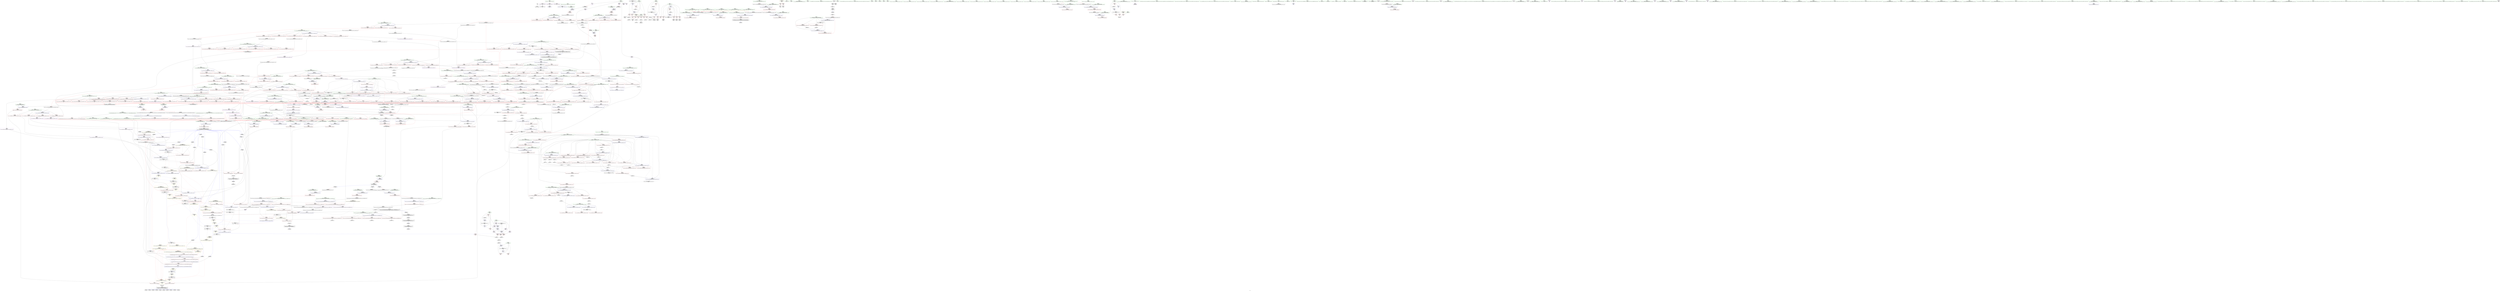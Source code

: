digraph "SVFG" {
	label="SVFG";

	Node0x55c471f0df40 [shape=record,color=grey,label="{NodeID: 0\nNullPtr}"];
	Node0x55c471f0df40 -> Node0x55c471f696e0[style=solid];
	Node0x55c471f0df40 -> Node0x55c471f898b0[style=solid];
	Node0x55c471f711c0 [shape=record,color=red,label="{NodeID: 443\n678\<--653\n\<--__first.addr\n_ZSt10__pop_heapIPiN9__gnu_cxx5__ops15_Iter_less_iterEEvT_S4_S4_RT0_\n|{<s0>36}}"];
	Node0x55c471f711c0:s0 -> Node0x55c472064320[style=solid,color=red];
	Node0x55c471ff02c0 [shape=record,color=black,label="{NodeID: 1218\nMR_20V_2 = PHI(MR_20V_4, MR_20V_1, )\npts\{72 \}\n}"];
	Node0x55c471ff02c0 -> Node0x55c471f89e90[style=dashed];
	Node0x55c471f65400 [shape=record,color=green,label="{NodeID: 111\n572\<--573\n__parent\<--__parent_field_insensitive\n_ZSt11__make_heapIPiN9__gnu_cxx5__ops15_Iter_less_iterEEvT_S4_RT0_\n}"];
	Node0x55c471f65400 -> Node0x55c471f70800[style=solid];
	Node0x55c471f65400 -> Node0x55c471f708d0[style=solid];
	Node0x55c471f65400 -> Node0x55c471f709a0[style=solid];
	Node0x55c471f65400 -> Node0x55c471f70a70[style=solid];
	Node0x55c471f65400 -> Node0x55c471f8c0b0[style=solid];
	Node0x55c471f65400 -> Node0x55c471f8c250[style=solid];
	Node0x55c472063260 [shape=record,color=black,label="{NodeID: 1661\n563 = PHI(483, )\n2nd arg _ZSt11__make_heapIPiN9__gnu_cxx5__ops15_Iter_less_iterEEvT_S4_RT0_ }"];
	Node0x55c472063260 -> Node0x55c471f8bf10[style=solid];
	Node0x55c471f86a30 [shape=record,color=red,label="{NodeID: 554\n1123\<--1077\n\<--__first.addr\n_ZSt16__insertion_sortIPiN9__gnu_cxx5__ops15_Iter_less_iterEEvT_S4_T0_\n}"];
	Node0x55c471f86a30 -> Node0x55c471f8f3e0[style=solid];
	Node0x55c471f69a80 [shape=record,color=black,label="{NodeID: 222\n86\<--83\ncall1\<--\nmain\n}"];
	Node0x55c471f8c4c0 [shape=record,color=blue,label="{NodeID: 665\n636\<--631\n__it2.addr\<--__it2\n_ZNK9__gnu_cxx5__ops15_Iter_less_iterclIPiS3_EEbT_T0_\n}"];
	Node0x55c471f8c4c0 -> Node0x55c471f70e80[style=dashed];
	Node0x55c471f77670 [shape=record,color=red,label="{NodeID: 333\n151\<--63\n\<--k\nmain\n}"];
	Node0x55c471f77670 -> Node0x55c471f7e4b0[style=solid];
	Node0x55c471fa7100 [shape=record,color=grey,label="{NodeID: 1108\n624 = Binary(623, 332, )\n}"];
	Node0x55c471fa7100 -> Node0x55c471f8c250[style=solid];
	Node0x55c471f61440 [shape=record,color=green,label="{NodeID: 1\n7\<--1\n__dso_handle\<--dummyObj\nGlob }"];
	Node0x55c471f71290 [shape=record,color=red,label="{NodeID: 444\n680\<--653\n\<--__first.addr\n_ZSt10__pop_heapIPiN9__gnu_cxx5__ops15_Iter_less_iterEEvT_S4_S4_RT0_\n}"];
	Node0x55c471f71290 -> Node0x55c471f73410[style=solid];
	Node0x55c471ff07c0 [shape=record,color=black,label="{NodeID: 1219\nMR_22V_2 = PHI(MR_22V_4, MR_22V_1, )\npts\{74 \}\n}"];
	Node0x55c471ff07c0 -> Node0x55c471f8a370[style=dashed];
	Node0x55c471f654d0 [shape=record,color=green,label="{NodeID: 112\n574\<--575\n__value\<--__value_field_insensitive\n_ZSt11__make_heapIPiN9__gnu_cxx5__ops15_Iter_less_iterEEvT_S4_RT0_\n|{|<s1>31}}"];
	Node0x55c471f654d0 -> Node0x55c471f8c180[style=solid];
	Node0x55c471f654d0:s1 -> Node0x55c472068680[style=solid,color=red];
	Node0x55c4720633a0 [shape=record,color=black,label="{NodeID: 1662\n808 = PHI(702, )\n0th arg _ZSt4moveIRN9__gnu_cxx5__ops15_Iter_less_iterEEONSt16remove_referenceIT_E4typeEOS5_ }"];
	Node0x55c4720633a0 -> Node0x55c471f8d5d0[style=solid];
	Node0x55c471f86b00 [shape=record,color=red,label="{NodeID: 555\n1094\<--1079\n\<--__last.addr\n_ZSt16__insertion_sortIPiN9__gnu_cxx5__ops15_Iter_less_iterEEvT_S4_T0_\n}"];
	Node0x55c471f86b00 -> Node0x55c471fb2830[style=solid];
	Node0x55c471f69b50 [shape=record,color=black,label="{NodeID: 223\n108\<--107\nidxprom\<--\nmain\n}"];
	Node0x55c471f8c590 [shape=record,color=blue,label="{NodeID: 666\n653\<--649\n__first.addr\<--__first\n_ZSt10__pop_heapIPiN9__gnu_cxx5__ops15_Iter_less_iterEEvT_S4_S4_RT0_\n}"];
	Node0x55c471f8c590 -> Node0x55c471f710f0[style=dashed];
	Node0x55c471f8c590 -> Node0x55c471f711c0[style=dashed];
	Node0x55c471f8c590 -> Node0x55c471f71290[style=dashed];
	Node0x55c471f77740 [shape=record,color=red,label="{NodeID: 334\n156\<--63\n\<--k\nmain\n}"];
	Node0x55c471f77740 -> Node0x55c471fa7aa0[style=solid];
	Node0x55c471f7e030 [shape=record,color=grey,label="{NodeID: 1109\n147 = Binary(146, 148, )\n}"];
	Node0x55c471f7e030 -> Node0x55c471f8a1d0[style=solid];
	Node0x55c471f614d0 [shape=record,color=green,label="{NodeID: 2\n13\<--1\n.str\<--dummyObj\nGlob }"];
	Node0x55c471f71360 [shape=record,color=red,label="{NodeID: 445\n679\<--655\n\<--__last.addr\n_ZSt10__pop_heapIPiN9__gnu_cxx5__ops15_Iter_less_iterEEvT_S4_S4_RT0_\n}"];
	Node0x55c471f71360 -> Node0x55c471f73340[style=solid];
	Node0x55c471ff0cc0 [shape=record,color=black,label="{NodeID: 1220\nMR_24V_2 = PHI(MR_24V_7, MR_24V_1, )\npts\{120000 \}\n}"];
	Node0x55c471ff0cc0 -> Node0x55c471f78780[style=dashed];
	Node0x55c471ff0cc0 -> Node0x55c471f78920[style=dashed];
	Node0x55c471ff0cc0 -> Node0x55c471f8a030[style=dashed];
	Node0x55c471ff0cc0 -> Node0x55c471f8a2a0[style=dashed];
	Node0x55c471ff0cc0 -> Node0x55c471ff0cc0[style=dashed];
	Node0x55c471f655a0 [shape=record,color=green,label="{NodeID: 113\n576\<--577\nagg.tmp\<--agg.tmp_field_insensitive\n_ZSt11__make_heapIPiN9__gnu_cxx5__ops15_Iter_less_iterEEvT_S4_RT0_\n}"];
	Node0x55c4720634e0 [shape=record,color=black,label="{NodeID: 1663\n1200 = PHI(1126, 1166, )\n0th arg _ZSt25__unguarded_linear_insertIPiN9__gnu_cxx5__ops14_Val_less_iterEEvT_T0_ }"];
	Node0x55c4720634e0 -> Node0x55c471f8fb30[style=solid];
	Node0x55c471f86bd0 [shape=record,color=red,label="{NodeID: 556\n1103\<--1079\n\<--__last.addr\n_ZSt16__insertion_sortIPiN9__gnu_cxx5__ops15_Iter_less_iterEEvT_S4_T0_\n}"];
	Node0x55c471f86bd0 -> Node0x55c471f80bb0[style=solid];
	Node0x55c471ffa360 [shape=record,color=yellow,style=double,label="{NodeID: 1331\n4V_1 = ENCHI(MR_4V_0)\npts\{10 \}\nFun[_ZSt13__heap_selectIPiN9__gnu_cxx5__ops15_Iter_less_iterEEvT_S4_S4_T0_]|{<s0>26|<s1>26}}"];
	Node0x55c471ffa360:s0 -> Node0x55c471fe11a0[style=dashed,color=red];
	Node0x55c471ffa360:s1 -> Node0x55c471ff2ac0[style=dashed,color=red];
	Node0x55c471f69c20 [shape=record,color=black,label="{NodeID: 224\n118\<--117\nidx.ext\<--\nmain\n}"];
	Node0x55c471f8c660 [shape=record,color=blue,label="{NodeID: 667\n655\<--650\n__last.addr\<--__last\n_ZSt10__pop_heapIPiN9__gnu_cxx5__ops15_Iter_less_iterEEvT_S4_S4_RT0_\n}"];
	Node0x55c471f8c660 -> Node0x55c471f71360[style=dashed];
	Node0x55c471f77810 [shape=record,color=red,label="{NodeID: 335\n165\<--63\n\<--k\nmain\n}"];
	Node0x55c471f77810 -> Node0x55c471f80eb0[style=solid];
	Node0x55c471f7e1b0 [shape=record,color=grey,label="{NodeID: 1110\n137 = Binary(136, 92, )\n}"];
	Node0x55c471f7e1b0 -> Node0x55c471f69cf0[style=solid];
	Node0x55c471f61780 [shape=record,color=green,label="{NodeID: 3\n15\<--1\n.str.1\<--dummyObj\nGlob }"];
	Node0x55c471f71430 [shape=record,color=red,label="{NodeID: 446\n669\<--657\n\<--__result.addr\n_ZSt10__pop_heapIPiN9__gnu_cxx5__ops15_Iter_less_iterEEvT_S4_S4_RT0_\n|{<s0>33}}"];
	Node0x55c471f71430:s0 -> Node0x55c472068680[style=solid,color=red];
	Node0x55c471ff11c0 [shape=record,color=black,label="{NodeID: 1221\nMR_4V_4 = PHI(MR_4V_3, MR_4V_1, )\npts\{10 \}\n|{<s0>11}}"];
	Node0x55c471ff11c0:s0 -> Node0x55c471f94010[style=dashed,color=blue];
	Node0x55c471f65670 [shape=record,color=green,label="{NodeID: 114\n606\<--607\n_ZSt4moveIRiEONSt16remove_referenceIT_E4typeEOS2_\<--_ZSt4moveIRiEONSt16remove_referenceIT_E4typeEOS2__field_insensitive\n}"];
	Node0x55c4720636f0 [shape=record,color=black,label="{NodeID: 1664\n910 = PHI(462, )\n0th arg _ZSt22__move_median_to_firstIPiN9__gnu_cxx5__ops15_Iter_less_iterEEvT_S4_S4_S4_T0_ }"];
	Node0x55c4720636f0 -> Node0x55c471f8e200[style=solid];
	Node0x55c471f86ca0 [shape=record,color=red,label="{NodeID: 557\n1102\<--1081\n\<--__i\n_ZSt16__insertion_sortIPiN9__gnu_cxx5__ops15_Iter_less_iterEEvT_S4_T0_\n}"];
	Node0x55c471f86ca0 -> Node0x55c471f80bb0[style=solid];
	Node0x55c471f69cf0 [shape=record,color=black,label="{NodeID: 225\n138\<--137\nidxprom14\<--add13\nmain\n}"];
	Node0x55c471f8c730 [shape=record,color=blue,label="{NodeID: 668\n657\<--651\n__result.addr\<--__result\n_ZSt10__pop_heapIPiN9__gnu_cxx5__ops15_Iter_less_iterEEvT_S4_S4_RT0_\n}"];
	Node0x55c471f8c730 -> Node0x55c471f71430[style=dashed];
	Node0x55c471f8c730 -> Node0x55c471f71500[style=dashed];
	Node0x55c471f778e0 [shape=record,color=red,label="{NodeID: 336\n187\<--65\n\<--ans\nmain\n}"];
	Node0x55c471f778e0 -> Node0x55c471fa7f20[style=solid];
	Node0x55c471f7e330 [shape=record,color=grey,label="{NodeID: 1111\n360 = Binary(361, 359, )\n}"];
	Node0x55c471f7e330 -> Node0x55c471f728b0[style=solid];
	Node0x55c471f61810 [shape=record,color=green,label="{NodeID: 4\n17\<--1\nstdin\<--dummyObj\nGlob }"];
	Node0x55c471f71500 [shape=record,color=red,label="{NodeID: 447\n676\<--657\n\<--__result.addr\n_ZSt10__pop_heapIPiN9__gnu_cxx5__ops15_Iter_less_iterEEvT_S4_S4_RT0_\n}"];
	Node0x55c471f71500 -> Node0x55c471f8c9a0[style=solid];
	Node0x55c471f6a100 [shape=record,color=green,label="{NodeID: 115\n617\<--618\n_ZSt13__adjust_heapIPiliN9__gnu_cxx5__ops15_Iter_less_iterEEvT_T0_S5_T1_T2_\<--_ZSt13__adjust_heapIPiliN9__gnu_cxx5__ops15_Iter_less_iterEEvT_T0_S5_T1_T2__field_insensitive\n}"];
	Node0x55c472063800 [shape=record,color=black,label="{NodeID: 1665\n911 = PHI(464, )\n1st arg _ZSt22__move_median_to_firstIPiN9__gnu_cxx5__ops15_Iter_less_iterEEvT_S4_S4_S4_T0_ }"];
	Node0x55c472063800 -> Node0x55c471f8e2d0[style=solid];
	Node0x55c471f86d70 [shape=record,color=red,label="{NodeID: 558\n1106\<--1081\n\<--__i\n_ZSt16__insertion_sortIPiN9__gnu_cxx5__ops15_Iter_less_iterEEvT_S4_T0_\n|{<s0>65}}"];
	Node0x55c471f86d70:s0 -> Node0x55c472066830[style=solid,color=red];
	Node0x55c471f69dc0 [shape=record,color=black,label="{NodeID: 226\n142\<--141\nidxprom16\<--\nmain\n}"];
	Node0x55c471f8c800 [shape=record,color=blue,label="{NodeID: 669\n659\<--652\n__comp.addr\<--__comp\n_ZSt10__pop_heapIPiN9__gnu_cxx5__ops15_Iter_less_iterEEvT_S4_S4_RT0_\n}"];
	Node0x55c471f8c800 -> Node0x55c471f715d0[style=dashed];
	Node0x55c471f779b0 [shape=record,color=red,label="{NodeID: 337\n196\<--65\n\<--ans\nmain\n}"];
	Node0x55c471f7e4b0 [shape=record,color=grey,label="{NodeID: 1112\n152 = Binary(151, 92, )\n}"];
	Node0x55c471f7e4b0 -> Node0x55c471f80a30[style=solid];
	Node0x55c471f618a0 [shape=record,color=green,label="{NodeID: 5\n18\<--1\n.str.2\<--dummyObj\nGlob }"];
	Node0x55c471f715d0 [shape=record,color=red,label="{NodeID: 448\n687\<--659\n\<--__comp.addr\n_ZSt10__pop_heapIPiN9__gnu_cxx5__ops15_Iter_less_iterEEvT_S4_S4_RT0_\n}"];
	Node0x55c471ff1bc0 [shape=record,color=black,label="{NodeID: 1223\nMR_4V_2 = PHI(MR_4V_3, MR_4V_1, )\npts\{10 \}\n|{|<s4>44}}"];
	Node0x55c471ff1bc0 -> Node0x55c471f83d80[style=dashed];
	Node0x55c471ff1bc0 -> Node0x55c471f83e50[style=dashed];
	Node0x55c471ff1bc0 -> Node0x55c471f8dc50[style=dashed];
	Node0x55c471ff1bc0 -> Node0x55c471f8dec0[style=dashed];
	Node0x55c471ff1bc0:s4 -> Node0x55c471ff8d40[style=dashed,color=red];
	Node0x55c471f6a200 [shape=record,color=green,label="{NodeID: 116\n632\<--633\nthis.addr\<--this.addr_field_insensitive\n_ZNK9__gnu_cxx5__ops15_Iter_less_iterclIPiS3_EEbT_T0_\n}"];
	Node0x55c471f6a200 -> Node0x55c471f70ce0[style=solid];
	Node0x55c471f6a200 -> Node0x55c471f8c320[style=solid];
	Node0x55c472063910 [shape=record,color=black,label="{NodeID: 1666\n912 = PHI(465, )\n2nd arg _ZSt22__move_median_to_firstIPiN9__gnu_cxx5__ops15_Iter_less_iterEEvT_S4_S4_S4_T0_ }"];
	Node0x55c472063910 -> Node0x55c471f8e3a0[style=solid];
	Node0x55c471f86e40 [shape=record,color=red,label="{NodeID: 559\n1110\<--1081\n\<--__i\n_ZSt16__insertion_sortIPiN9__gnu_cxx5__ops15_Iter_less_iterEEvT_S4_T0_\n|{<s0>66}}"];
	Node0x55c471f86e40:s0 -> Node0x55c472068680[style=solid,color=red];
	Node0x55c471f69e90 [shape=record,color=black,label="{NodeID: 227\n158\<--157\nidxprom21\<--sub\nmain\n}"];
	Node0x55c471f8c8d0 [shape=record,color=blue,label="{NodeID: 670\n661\<--671\n__value\<--\n_ZSt10__pop_heapIPiN9__gnu_cxx5__ops15_Iter_less_iterEEvT_S4_S4_RT0_\n}"];
	Node0x55c471f8c8d0 -> Node0x55c471f71770[style=dashed];
	Node0x55c471f8c8d0 -> Node0x55c471f71840[style=dashed];
	Node0x55c471f77a80 [shape=record,color=red,label="{NodeID: 338\n103\<--67\n\<--i\nmain\n}"];
	Node0x55c471f77a80 -> Node0x55c471f81330[style=solid];
	Node0x55c471f7e630 [shape=record,color=grey,label="{NodeID: 1113\n270 = Binary(267, 271, )\n|{<s0>13}}"];
	Node0x55c471f7e630:s0 -> Node0x55c4720652f0[style=solid,color=red];
	Node0x55c471f61930 [shape=record,color=green,label="{NodeID: 6\n20\<--1\n.str.3\<--dummyObj\nGlob }"];
	Node0x55c471f716a0 [shape=record,color=red,label="{NodeID: 449\n671\<--670\n\<--call\n_ZSt10__pop_heapIPiN9__gnu_cxx5__ops15_Iter_less_iterEEvT_S4_S4_RT0_\n}"];
	Node0x55c471f716a0 -> Node0x55c471f8c8d0[style=solid];
	Node0x55c471ff20c0 [shape=record,color=black,label="{NodeID: 1224\nMR_141V_3 = PHI(MR_141V_4, MR_141V_2, )\npts\{832 \}\n}"];
	Node0x55c471ff20c0 -> Node0x55c471f83630[style=dashed];
	Node0x55c471ff20c0 -> Node0x55c471f83700[style=dashed];
	Node0x55c471ff20c0 -> Node0x55c471f838a0[style=dashed];
	Node0x55c471ff20c0 -> Node0x55c471f8dd20[style=dashed];
	Node0x55c471f6a2d0 [shape=record,color=green,label="{NodeID: 117\n634\<--635\n__it1.addr\<--__it1.addr_field_insensitive\n_ZNK9__gnu_cxx5__ops15_Iter_less_iterclIPiS3_EEbT_T0_\n}"];
	Node0x55c471f6a2d0 -> Node0x55c471f70db0[style=solid];
	Node0x55c471f6a2d0 -> Node0x55c471f8c3f0[style=solid];
	Node0x55c472063a20 [shape=record,color=black,label="{NodeID: 1667\n913 = PHI(467, )\n3rd arg _ZSt22__move_median_to_firstIPiN9__gnu_cxx5__ops15_Iter_less_iterEEvT_S4_S4_S4_T0_ }"];
	Node0x55c472063a20 -> Node0x55c471f8e470[style=solid];
	Node0x55c471f86f10 [shape=record,color=red,label="{NodeID: 560\n1115\<--1081\n\<--__i\n_ZSt16__insertion_sortIPiN9__gnu_cxx5__ops15_Iter_less_iterEEvT_S4_T0_\n|{<s0>67}}"];
	Node0x55c471f86f10:s0 -> Node0x55c471fb3930[style=solid,color=red];
	Node0x55c471f69f60 [shape=record,color=black,label="{NodeID: 228\n169\<--168\nidxprom27\<--\nmain\n}"];
	Node0x55c471f8c9a0 [shape=record,color=blue,label="{NodeID: 671\n676\<--675\n\<--\n_ZSt10__pop_heapIPiN9__gnu_cxx5__ops15_Iter_less_iterEEvT_S4_S4_RT0_\n|{|<s1>36}}"];
	Node0x55c471f8c9a0 -> Node0x55c471f71840[style=dashed];
	Node0x55c471f8c9a0:s1 -> Node0x55c471fe7aa0[style=dashed,color=red];
	Node0x55c471f77b50 [shape=record,color=red,label="{NodeID: 339\n107\<--67\n\<--i\nmain\n}"];
	Node0x55c471f77b50 -> Node0x55c471f69b50[style=solid];
	Node0x55c471f7e7b0 [shape=record,color=grey,label="{NodeID: 1114\n264 = Binary(262, 263, )\n}"];
	Node0x55c471f7e7b0 -> Node0x55c471f7e930[style=solid];
	Node0x55c471f62170 [shape=record,color=green,label="{NodeID: 7\n22\<--1\nstdout\<--dummyObj\nGlob }"];
	Node0x55c471f71770 [shape=record,color=red,label="{NodeID: 450\n675\<--674\n\<--call1\n_ZSt10__pop_heapIPiN9__gnu_cxx5__ops15_Iter_less_iterEEvT_S4_S4_RT0_\n}"];
	Node0x55c471f71770 -> Node0x55c471f8c9a0[style=solid];
	Node0x55c471ff25c0 [shape=record,color=black,label="{NodeID: 1225\nMR_149V_3 = PHI(MR_149V_4, MR_149V_2, )\npts\{840 \}\n}"];
	Node0x55c471ff25c0 -> Node0x55c471f83b10[style=dashed];
	Node0x55c471ff25c0 -> Node0x55c471f83be0[style=dashed];
	Node0x55c471ff25c0 -> Node0x55c471f83cb0[style=dashed];
	Node0x55c471ff25c0 -> Node0x55c471f8ddf0[style=dashed];
	Node0x55c471f6a3a0 [shape=record,color=green,label="{NodeID: 118\n636\<--637\n__it2.addr\<--__it2.addr_field_insensitive\n_ZNK9__gnu_cxx5__ops15_Iter_less_iterclIPiS3_EEbT_T0_\n}"];
	Node0x55c471f6a3a0 -> Node0x55c471f70e80[style=solid];
	Node0x55c471f6a3a0 -> Node0x55c471f8c4c0[style=solid];
	Node0x55c472063b60 [shape=record,color=black,label="{NodeID: 1668\n1273 = PHI(1188, 1192, )\n0th arg _ZSt12__miter_baseIPiET_S1_ }"];
	Node0x55c472063b60 -> Node0x55c471f90420[style=solid];
	Node0x55c471f86fe0 [shape=record,color=red,label="{NodeID: 561\n1116\<--1081\n\<--__i\n_ZSt16__insertion_sortIPiN9__gnu_cxx5__ops15_Iter_less_iterEEvT_S4_T0_\n}"];
	Node0x55c471f86fe0 -> Node0x55c471f75d40[style=solid];
	Node0x55c471f6a030 [shape=record,color=black,label="{NodeID: 229\n173\<--172\nidxprom29\<--\nmain\n}"];
	Node0x55c471f8ca70 [shape=record,color=blue,label="{NodeID: 672\n692\<--691\n__t.addr\<--__t\n_ZSt4moveIRiEONSt16remove_referenceIT_E4typeEOS2_\n}"];
	Node0x55c471f8ca70 -> Node0x55c471f71910[style=dashed];
	Node0x55c471f77c20 [shape=record,color=red,label="{NodeID: 340\n113\<--67\n\<--i\nmain\n}"];
	Node0x55c471f77c20 -> Node0x55c471fa89a0[style=solid];
	Node0x55c471f7e930 [shape=record,color=grey,label="{NodeID: 1115\n265 = Binary(264, 266, )\n|{<s0>12}}"];
	Node0x55c471f7e930:s0 -> Node0x55c471fb3b80[style=solid,color=red];
	Node0x55c471f62200 [shape=record,color=green,label="{NodeID: 8\n23\<--1\n.str.4\<--dummyObj\nGlob }"];
	Node0x55c471f71840 [shape=record,color=red,label="{NodeID: 451\n686\<--685\n\<--call2\n_ZSt10__pop_heapIPiN9__gnu_cxx5__ops15_Iter_less_iterEEvT_S4_S4_RT0_\n|{<s0>36}}"];
	Node0x55c471f71840:s0 -> Node0x55c472064830[style=solid,color=red];
	Node0x55c471ff2ac0 [shape=record,color=black,label="{NodeID: 1226\nMR_4V_3 = PHI(MR_4V_1, MR_4V_4, )\npts\{10 \}\n|{|<s2>32}}"];
	Node0x55c471ff2ac0 -> Node0x55c471f70b40[style=dashed];
	Node0x55c471ff2ac0 -> Node0x55c471f70c10[style=dashed];
	Node0x55c471ff2ac0:s2 -> Node0x55c471fe7aa0[style=dashed,color=red];
	Node0x55c471f6a470 [shape=record,color=green,label="{NodeID: 119\n653\<--654\n__first.addr\<--__first.addr_field_insensitive\n_ZSt10__pop_heapIPiN9__gnu_cxx5__ops15_Iter_less_iterEEvT_S4_S4_RT0_\n}"];
	Node0x55c471f6a470 -> Node0x55c471f710f0[style=solid];
	Node0x55c471f6a470 -> Node0x55c471f711c0[style=solid];
	Node0x55c471f6a470 -> Node0x55c471f71290[style=solid];
	Node0x55c471f6a470 -> Node0x55c471f8c590[style=solid];
	Node0x55c472063d70 [shape=record,color=black,label="{NodeID: 1669\n1045 = PHI(1038, )\n0th arg _ZSt4swapIiENSt9enable_ifIXsr6__and_ISt6__not_ISt15__is_tuple_likeIT_EESt21is_move_constructibleIS3_ESt18is_move_assignableIS3_EEE5valueEvE4typeERS3_SC_ }"];
	Node0x55c472063d70 -> Node0x55c471f8ec90[style=solid];
	Node0x55c471f870b0 [shape=record,color=red,label="{NodeID: 562\n1126\<--1081\n\<--__i\n_ZSt16__insertion_sortIPiN9__gnu_cxx5__ops15_Iter_less_iterEEvT_S4_T0_\n|{<s0>70}}"];
	Node0x55c471f870b0:s0 -> Node0x55c4720634e0[style=solid,color=red];
	Node0x55c471f72230 [shape=record,color=black,label="{NodeID: 230\n178\<--177\nidxprom32\<--\nmain\n}"];
	Node0x55c471f8cb40 [shape=record,color=blue,label="{NodeID: 673\n704\<--698\n__first.addr\<--__first\n_ZSt13__adjust_heapIPiliN9__gnu_cxx5__ops15_Iter_less_iterEEvT_T0_S5_T1_T2_\n}"];
	Node0x55c471f8cb40 -> Node0x55c471f719e0[style=dashed];
	Node0x55c471f8cb40 -> Node0x55c471f71ab0[style=dashed];
	Node0x55c471f8cb40 -> Node0x55c471f71b80[style=dashed];
	Node0x55c471f8cb40 -> Node0x55c471f71c50[style=dashed];
	Node0x55c471f8cb40 -> Node0x55c471f71d20[style=dashed];
	Node0x55c471f8cb40 -> Node0x55c471f71df0[style=dashed];
	Node0x55c471f8cb40 -> Node0x55c471f71ec0[style=dashed];
	Node0x55c471f77cf0 [shape=record,color=red,label="{NodeID: 341\n133\<--69\n\<--j\nmain\n}"];
	Node0x55c471f77cf0 -> Node0x55c471f8a030[style=solid];
	Node0x55c471f77cf0 -> Node0x55c471f8a100[style=solid];
	Node0x55c471f77cf0 -> Node0x55c471fa9720[style=solid];
	Node0x55c471f7eab0 [shape=record,color=grey,label="{NodeID: 1116\n765 = Binary(764, 548, )\n}"];
	Node0x55c471f7eab0 -> Node0x55c471fb2cb0[style=solid];
	Node0x55c471f62290 [shape=record,color=green,label="{NodeID: 9\n25\<--1\n.str.5\<--dummyObj\nGlob }"];
	Node0x55c471f71910 [shape=record,color=red,label="{NodeID: 452\n695\<--692\n\<--__t.addr\n_ZSt4moveIRiEONSt16remove_referenceIT_E4typeEOS2_\n}"];
	Node0x55c471f71910 -> Node0x55c471f734e0[style=solid];
	Node0x55c471f6a540 [shape=record,color=green,label="{NodeID: 120\n655\<--656\n__last.addr\<--__last.addr_field_insensitive\n_ZSt10__pop_heapIPiN9__gnu_cxx5__ops15_Iter_less_iterEEvT_S4_S4_RT0_\n}"];
	Node0x55c471f6a540 -> Node0x55c471f71360[style=solid];
	Node0x55c471f6a540 -> Node0x55c471f8c660[style=solid];
	Node0x55c472063e80 [shape=record,color=black,label="{NodeID: 1670\n1046 = PHI(1039, )\n1st arg _ZSt4swapIiENSt9enable_ifIXsr6__and_ISt6__not_ISt15__is_tuple_likeIT_EESt21is_move_constructibleIS3_ESt18is_move_assignableIS3_EEE5valueEvE4typeERS3_SC_ }"];
	Node0x55c472063e80 -> Node0x55c471f8ed60[style=solid];
	Node0x55c471f87180 [shape=record,color=red,label="{NodeID: 563\n1135\<--1081\n\<--__i\n_ZSt16__insertion_sortIPiN9__gnu_cxx5__ops15_Iter_less_iterEEvT_S4_T0_\n}"];
	Node0x55c471f87180 -> Node0x55c471f75e10[style=solid];
	Node0x55c471f72300 [shape=record,color=black,label="{NodeID: 231\n182\<--181\nidxprom34\<--\nmain\n}"];
	Node0x55c471f8cc10 [shape=record,color=blue,label="{NodeID: 674\n706\<--699\n__holeIndex.addr\<--__holeIndex\n_ZSt13__adjust_heapIPiliN9__gnu_cxx5__ops15_Iter_less_iterEEvT_T0_S5_T1_T2_\n}"];
	Node0x55c471f8cc10 -> Node0x55c471f71f90[style=dashed];
	Node0x55c471f8cc10 -> Node0x55c471f72060[style=dashed];
	Node0x55c471f8cc10 -> Node0x55c471f72130[style=dashed];
	Node0x55c471f8cc10 -> Node0x55c471f82040[style=dashed];
	Node0x55c471f8cc10 -> Node0x55c471f8d290[style=dashed];
	Node0x55c471f8cc10 -> Node0x55c471f8d500[style=dashed];
	Node0x55c471f8cc10 -> Node0x55c471fe2aa0[style=dashed];
	Node0x55c471f77dc0 [shape=record,color=red,label="{NodeID: 342\n155\<--69\n\<--j\nmain\n}"];
	Node0x55c471f77dc0 -> Node0x55c471f8a2a0[style=solid];
	Node0x55c471f7ec30 [shape=record,color=grey,label="{NodeID: 1117\n770 = Binary(769, 271, )\n}"];
	Node0x55c471f7ec30 -> Node0x55c471f7ef30[style=solid];
	Node0x55c471f62320 [shape=record,color=green,label="{NodeID: 10\n28\<--1\n\<--dummyObj\nCan only get source location for instruction, argument, global var or function.}"];
	Node0x55c471f719e0 [shape=record,color=red,label="{NodeID: 453\n739\<--704\n\<--__first.addr\n_ZSt13__adjust_heapIPiliN9__gnu_cxx5__ops15_Iter_less_iterEEvT_T0_S5_T1_T2_\n}"];
	Node0x55c471f719e0 -> Node0x55c471f76560[style=solid];
	Node0x55c471f6a610 [shape=record,color=green,label="{NodeID: 121\n657\<--658\n__result.addr\<--__result.addr_field_insensitive\n_ZSt10__pop_heapIPiN9__gnu_cxx5__ops15_Iter_less_iterEEvT_S4_S4_RT0_\n}"];
	Node0x55c471f6a610 -> Node0x55c471f71430[style=solid];
	Node0x55c471f6a610 -> Node0x55c471f71500[style=solid];
	Node0x55c471f6a610 -> Node0x55c471f8c730[style=solid];
	Node0x55c472063f90 [shape=record,color=black,label="{NodeID: 1671\n528 = PHI(429, )\n0th arg _ZSt11__sort_heapIPiN9__gnu_cxx5__ops15_Iter_less_iterEEvT_S4_RT0_ }"];
	Node0x55c472063f90 -> Node0x55c471f8ba30[style=solid];
	Node0x55c471f87250 [shape=record,color=red,label="{NodeID: 564\n1112\<--1111\n\<--call3\n_ZSt16__insertion_sortIPiN9__gnu_cxx5__ops15_Iter_less_iterEEvT_S4_T0_\n}"];
	Node0x55c471f87250 -> Node0x55c471f8f310[style=solid];
	Node0x55c471f723d0 [shape=record,color=black,label="{NodeID: 232\n262\<--260\nsub.ptr.lhs.cast\<--\n_ZSt6__sortIPiN9__gnu_cxx5__ops15_Iter_less_iterEEvT_S4_T0_\n}"];
	Node0x55c471f723d0 -> Node0x55c471f7e7b0[style=solid];
	Node0x55c471f8cce0 [shape=record,color=blue,label="{NodeID: 675\n708\<--700\n__len.addr\<--__len\n_ZSt13__adjust_heapIPiliN9__gnu_cxx5__ops15_Iter_less_iterEEvT_T0_S5_T1_T2_\n}"];
	Node0x55c471f8cce0 -> Node0x55c471f821e0[style=dashed];
	Node0x55c471f8cce0 -> Node0x55c471f822b0[style=dashed];
	Node0x55c471f8cce0 -> Node0x55c471f82380[style=dashed];
	Node0x55c471f77e90 [shape=record,color=red,label="{NodeID: 343\n128\<--71\n\<--i8\nmain\n}"];
	Node0x55c471f77e90 -> Node0x55c471fa8820[style=solid];
	Node0x55c471f7edb0 [shape=record,color=grey,label="{NodeID: 1118\n585 = Binary(583, 584, )\n}"];
	Node0x55c471f7edb0 -> Node0x55c471f7f3b0[style=solid];
	Node0x55c471f62420 [shape=record,color=green,label="{NodeID: 11\n76\<--1\n\<--dummyObj\nCan only get source location for instruction, argument, global var or function.}"];
	Node0x55c471f71ab0 [shape=record,color=red,label="{NodeID: 454\n742\<--704\n\<--__first.addr\n_ZSt13__adjust_heapIPiliN9__gnu_cxx5__ops15_Iter_less_iterEEvT_T0_S5_T1_T2_\n}"];
	Node0x55c471f71ab0 -> Node0x55c471f76630[style=solid];
	Node0x55c471927e20 [shape=record,color=yellow,style=double,label="{NodeID: 1229\n4V_1 = ENCHI(MR_4V_0)\npts\{10 \}\nFun[_ZSt23__copy_move_backward_a2ILb1EPiS0_ET1_T0_S2_S1_]|{<s0>83}}"];
	Node0x55c471927e20:s0 -> Node0x55c471ff9c00[style=dashed,color=red];
	Node0x55c471f6a6e0 [shape=record,color=green,label="{NodeID: 122\n659\<--660\n__comp.addr\<--__comp.addr_field_insensitive\n_ZSt10__pop_heapIPiN9__gnu_cxx5__ops15_Iter_less_iterEEvT_S4_S4_RT0_\n}"];
	Node0x55c471f6a6e0 -> Node0x55c471f715d0[style=solid];
	Node0x55c471f6a6e0 -> Node0x55c471f8c800[style=solid];
	Node0x55c4720640a0 [shape=record,color=black,label="{NodeID: 1672\n529 = PHI(430, )\n1st arg _ZSt11__sort_heapIPiN9__gnu_cxx5__ops15_Iter_less_iterEEvT_S4_RT0_ }"];
	Node0x55c4720640a0 -> Node0x55c471f8bb00[style=solid];
	Node0x55c471f87320 [shape=record,color=red,label="{NodeID: 565\n1122\<--1121\n\<--call6\n_ZSt16__insertion_sortIPiN9__gnu_cxx5__ops15_Iter_less_iterEEvT_S4_T0_\n}"];
	Node0x55c471f87320 -> Node0x55c471f8f3e0[style=solid];
	Node0x55c471f724a0 [shape=record,color=black,label="{NodeID: 233\n263\<--261\nsub.ptr.rhs.cast\<--\n_ZSt6__sortIPiN9__gnu_cxx5__ops15_Iter_less_iterEEvT_S4_T0_\n}"];
	Node0x55c471f724a0 -> Node0x55c471f7e7b0[style=solid];
	Node0x55c471f8cdb0 [shape=record,color=blue,label="{NodeID: 676\n710\<--701\n__value.addr\<--__value\n_ZSt13__adjust_heapIPiliN9__gnu_cxx5__ops15_Iter_less_iterEEvT_T0_S5_T1_T2_\n}"];
	Node0x55c471f8cdb0 -> Node0x55c471f82e10[style=dashed];
	Node0x55c471f8cdb0 -> Node0x55c471f82ee0[style=dashed];
	Node0x55c471f8cdb0 -> Node0x55c471f82fb0[style=dashed];
	Node0x55c471f77f60 [shape=record,color=red,label="{NodeID: 344\n136\<--71\n\<--i8\nmain\n}"];
	Node0x55c471f77f60 -> Node0x55c471f7e1b0[style=solid];
	Node0x55c471f7ef30 [shape=record,color=grey,label="{NodeID: 1119\n771 = Binary(770, 271, )\n}"];
	Node0x55c471f7ef30 -> Node0x55c471fb2e30[style=solid];
	Node0x55c471f62520 [shape=record,color=green,label="{NodeID: 12\n92\<--1\n\<--dummyObj\nCan only get source location for instruction, argument, global var or function.}"];
	Node0x55c471f71b80 [shape=record,color=red,label="{NodeID: 455\n752\<--704\n\<--__first.addr\n_ZSt13__adjust_heapIPiliN9__gnu_cxx5__ops15_Iter_less_iterEEvT_T0_S5_T1_T2_\n}"];
	Node0x55c471f71b80 -> Node0x55c471f76700[style=solid];
	Node0x55c471f6a7b0 [shape=record,color=green,label="{NodeID: 123\n661\<--662\n__value\<--__value_field_insensitive\n_ZSt10__pop_heapIPiN9__gnu_cxx5__ops15_Iter_less_iterEEvT_S4_S4_RT0_\n|{|<s1>35}}"];
	Node0x55c471f6a7b0 -> Node0x55c471f8c8d0[style=solid];
	Node0x55c471f6a7b0:s1 -> Node0x55c472068680[style=solid,color=red];
	Node0x55c4720641e0 [shape=record,color=black,label="{NodeID: 1673\n530 = PHI(410, )\n2nd arg _ZSt11__sort_heapIPiN9__gnu_cxx5__ops15_Iter_less_iterEEvT_S4_RT0_ }"];
	Node0x55c4720641e0 -> Node0x55c471f8bbd0[style=solid];
	Node0x55c471f873f0 [shape=record,color=red,label="{NodeID: 566\n1159\<--1145\n\<--__first.addr\n_ZSt26__unguarded_insertion_sortIPiN9__gnu_cxx5__ops15_Iter_less_iterEEvT_S4_T0_\n}"];
	Node0x55c471f873f0 -> Node0x55c471f8f720[style=solid];
	Node0x55c471f72570 [shape=record,color=black,label="{NodeID: 234\n312\<--310\nsub.ptr.lhs.cast\<--\n_ZSt16__introsort_loopIPilN9__gnu_cxx5__ops15_Iter_less_iterEEvT_S4_T0_T1_\n}"];
	Node0x55c471f72570 -> Node0x55c471fa98a0[style=solid];
	Node0x55c471f8ce80 [shape=record,color=blue,label="{NodeID: 677\n712\<--724\n__topIndex\<--\n_ZSt13__adjust_heapIPiliN9__gnu_cxx5__ops15_Iter_less_iterEEvT_T0_S5_T1_T2_\n}"];
	Node0x55c471f8ce80 -> Node0x55c471f82450[style=dashed];
	Node0x55c471f78030 [shape=record,color=red,label="{NodeID: 345\n141\<--71\n\<--i8\nmain\n}"];
	Node0x55c471f78030 -> Node0x55c471f69dc0[style=solid];
	Node0x55c471f7f0b0 [shape=record,color=grey,label="{NodeID: 1120\n775 = Binary(774, 548, )\n}"];
	Node0x55c471f7f0b0 -> Node0x55c471f7f230[style=solid];
	Node0x55c471f62620 [shape=record,color=green,label="{NodeID: 13\n148\<--1\n\<--dummyObj\nCan only get source location for instruction, argument, global var or function.}"];
	Node0x55c471f71c50 [shape=record,color=red,label="{NodeID: 456\n757\<--704\n\<--__first.addr\n_ZSt13__adjust_heapIPiliN9__gnu_cxx5__ops15_Iter_less_iterEEvT_T0_S5_T1_T2_\n}"];
	Node0x55c471f71c50 -> Node0x55c471f767d0[style=solid];
	Node0x55c471f6a880 [shape=record,color=green,label="{NodeID: 124\n663\<--664\nagg.tmp\<--agg.tmp_field_insensitive\n_ZSt10__pop_heapIPiN9__gnu_cxx5__ops15_Iter_less_iterEEvT_S4_S4_RT0_\n}"];
	Node0x55c472064320 [shape=record,color=black,label="{NodeID: 1674\n698 = PHI(610, 678, )\n0th arg _ZSt13__adjust_heapIPiliN9__gnu_cxx5__ops15_Iter_less_iterEEvT_T0_S5_T1_T2_ }"];
	Node0x55c472064320 -> Node0x55c471f8cb40[style=solid];
	Node0x55c471f874c0 [shape=record,color=red,label="{NodeID: 567\n1163\<--1147\n\<--__last.addr\n_ZSt26__unguarded_insertion_sortIPiN9__gnu_cxx5__ops15_Iter_less_iterEEvT_S4_T0_\n}"];
	Node0x55c471f874c0 -> Node0x55c471fb32b0[style=solid];
	Node0x55c471f72640 [shape=record,color=black,label="{NodeID: 235\n313\<--311\nsub.ptr.rhs.cast\<--\n_ZSt16__introsort_loopIPilN9__gnu_cxx5__ops15_Iter_less_iterEEvT_S4_T0_T1_\n}"];
	Node0x55c471f72640 -> Node0x55c471fa98a0[style=solid];
	Node0x55c471f8cf50 [shape=record,color=blue,label="{NodeID: 678\n714\<--726\n__secondChild\<--\n_ZSt13__adjust_heapIPiliN9__gnu_cxx5__ops15_Iter_less_iterEEvT_T0_S5_T1_T2_\n}"];
	Node0x55c471f8cf50 -> Node0x55c471f82520[style=dashed];
	Node0x55c471f8cf50 -> Node0x55c471f825f0[style=dashed];
	Node0x55c471f8cf50 -> Node0x55c471f82ad0[style=dashed];
	Node0x55c471f8cf50 -> Node0x55c471f82ba0[style=dashed];
	Node0x55c471f8cf50 -> Node0x55c471f8d020[style=dashed];
	Node0x55c471f8cf50 -> Node0x55c471f8d360[style=dashed];
	Node0x55c471f8cf50 -> Node0x55c471fe2fa0[style=dashed];
	Node0x55c471f78100 [shape=record,color=red,label="{NodeID: 346\n146\<--71\n\<--i8\nmain\n}"];
	Node0x55c471f78100 -> Node0x55c471f7e030[style=solid];
	Node0x55c471f7f230 [shape=record,color=grey,label="{NodeID: 1121\n776 = Binary(271, 775, )\n}"];
	Node0x55c471f7f230 -> Node0x55c471f8d360[style=solid];
	Node0x55c471f62720 [shape=record,color=green,label="{NodeID: 14\n266\<--1\n\<--dummyObj\nCan only get source location for instruction, argument, global var or function.}"];
	Node0x55c471f71d20 [shape=record,color=red,label="{NodeID: 457\n778\<--704\n\<--__first.addr\n_ZSt13__adjust_heapIPiliN9__gnu_cxx5__ops15_Iter_less_iterEEvT_T0_S5_T1_T2_\n}"];
	Node0x55c471f71d20 -> Node0x55c471f768a0[style=solid];
	Node0x55c471f6a950 [shape=record,color=green,label="{NodeID: 125\n692\<--693\n__t.addr\<--__t.addr_field_insensitive\n_ZSt4moveIRiEONSt16remove_referenceIT_E4typeEOS2_\n}"];
	Node0x55c471f6a950 -> Node0x55c471f71910[style=solid];
	Node0x55c471f6a950 -> Node0x55c471f8ca70[style=solid];
	Node0x55c472064530 [shape=record,color=black,label="{NodeID: 1675\n699 = PHI(611, 321, )\n1st arg _ZSt13__adjust_heapIPiliN9__gnu_cxx5__ops15_Iter_less_iterEEvT_T0_S5_T1_T2_ }"];
	Node0x55c472064530 -> Node0x55c471f8cc10[style=solid];
	Node0x55c471f87590 [shape=record,color=red,label="{NodeID: 568\n1162\<--1149\n\<--__i\n_ZSt26__unguarded_insertion_sortIPiN9__gnu_cxx5__ops15_Iter_less_iterEEvT_S4_T0_\n}"];
	Node0x55c471f87590 -> Node0x55c471fb32b0[style=solid];
	Node0x55c471f72710 [shape=record,color=black,label="{NodeID: 236\n358\<--354\ncast\<--\n_ZSt4__lgl\n}"];
	Node0x55c471f8d020 [shape=record,color=blue,label="{NodeID: 679\n714\<--737\n__secondChild\<--mul\n_ZSt13__adjust_heapIPiliN9__gnu_cxx5__ops15_Iter_less_iterEEvT_T0_S5_T1_T2_\n}"];
	Node0x55c471f8d020 -> Node0x55c471f82520[style=dashed];
	Node0x55c471f8d020 -> Node0x55c471f825f0[style=dashed];
	Node0x55c471f8d020 -> Node0x55c471f826c0[style=dashed];
	Node0x55c471f8d020 -> Node0x55c471f82790[style=dashed];
	Node0x55c471f8d020 -> Node0x55c471f82860[style=dashed];
	Node0x55c471f8d020 -> Node0x55c471f82930[style=dashed];
	Node0x55c471f8d020 -> Node0x55c471f82a00[style=dashed];
	Node0x55c471f8d020 -> Node0x55c471f82ad0[style=dashed];
	Node0x55c471f8d020 -> Node0x55c471f82ba0[style=dashed];
	Node0x55c471f8d020 -> Node0x55c471f8d020[style=dashed];
	Node0x55c471f8d020 -> Node0x55c471f8d0f0[style=dashed];
	Node0x55c471f8d020 -> Node0x55c471f8d360[style=dashed];
	Node0x55c471f8d020 -> Node0x55c471fe2fa0[style=dashed];
	Node0x55c471f781d0 [shape=record,color=red,label="{NodeID: 347\n164\<--73\n\<--i23\nmain\n}"];
	Node0x55c471f781d0 -> Node0x55c471f80eb0[style=solid];
	Node0x55c471f7f3b0 [shape=record,color=grey,label="{NodeID: 1122\n586 = Binary(585, 266, )\n}"];
	Node0x55c471f7f3b0 -> Node0x55c471fb2fb0[style=solid];
	Node0x55c471f62820 [shape=record,color=green,label="{NodeID: 15\n271\<--1\n\<--dummyObj\nCan only get source location for instruction, argument, global var or function.}"];
	Node0x55c471f94010 [shape=record,color=yellow,style=double,label="{NodeID: 1565\n4V_2 = CSCHI(MR_4V_1)\npts\{10 \}\nCS[]|{<s0>8|<s1>8|<s2>8}}"];
	Node0x55c471f94010:s0 -> Node0x55c471f786b0[style=dashed,color=blue];
	Node0x55c471f94010:s1 -> Node0x55c471f78850[style=dashed,color=blue];
	Node0x55c471f94010:s2 -> Node0x55c471fee9c0[style=dashed,color=blue];
	Node0x55c471f71df0 [shape=record,color=red,label="{NodeID: 458\n784\<--704\n\<--__first.addr\n_ZSt13__adjust_heapIPiliN9__gnu_cxx5__ops15_Iter_less_iterEEvT_T0_S5_T1_T2_\n}"];
	Node0x55c471f71df0 -> Node0x55c471f76970[style=solid];
	Node0x55c471ff4620 [shape=record,color=yellow,style=double,label="{NodeID: 1233\n4V_1 = ENCHI(MR_4V_0)\npts\{10 \}\nFun[_ZNK9__gnu_cxx5__ops14_Val_less_iterclIiPiEEbRT_T0_]}"];
	Node0x55c471ff4620 -> Node0x55c471f89540[style=dashed];
	Node0x55c471f6aa20 [shape=record,color=green,label="{NodeID: 126\n702\<--703\n__comp\<--__comp_field_insensitive\n_ZSt13__adjust_heapIPiliN9__gnu_cxx5__ops15_Iter_less_iterEEvT_T0_S5_T1_T2_\n|{<s0>37|<s1>40}}"];
	Node0x55c471f6aa20:s0 -> Node0x55c472066300[style=solid,color=red];
	Node0x55c471f6aa20:s1 -> Node0x55c4720633a0[style=solid,color=red];
	Node0x55c4720646b0 [shape=record,color=black,label="{NodeID: 1676\n700 = PHI(612, 684, )\n2nd arg _ZSt13__adjust_heapIPiliN9__gnu_cxx5__ops15_Iter_less_iterEEvT_T0_S5_T1_T2_ }"];
	Node0x55c4720646b0 -> Node0x55c471f8cce0[style=solid];
	Node0x55c471f87660 [shape=record,color=red,label="{NodeID: 569\n1166\<--1149\n\<--__i\n_ZSt26__unguarded_insertion_sortIPiN9__gnu_cxx5__ops15_Iter_less_iterEEvT_S4_T0_\n|{<s0>72}}"];
	Node0x55c471f87660:s0 -> Node0x55c4720634e0[style=solid,color=red];
	Node0x55c471f727e0 [shape=record,color=black,label="{NodeID: 237\n359\<--354\nconv\<--\n_ZSt4__lgl\n}"];
	Node0x55c471f727e0 -> Node0x55c471f7e330[style=solid];
	Node0x55c471f8d0f0 [shape=record,color=blue,label="{NodeID: 680\n714\<--749\n__secondChild\<--dec\n_ZSt13__adjust_heapIPiliN9__gnu_cxx5__ops15_Iter_less_iterEEvT_T0_S5_T1_T2_\n}"];
	Node0x55c471f8d0f0 -> Node0x55c471f82520[style=dashed];
	Node0x55c471f8d0f0 -> Node0x55c471f825f0[style=dashed];
	Node0x55c471f8d0f0 -> Node0x55c471f82930[style=dashed];
	Node0x55c471f8d0f0 -> Node0x55c471f82a00[style=dashed];
	Node0x55c471f8d0f0 -> Node0x55c471f82ad0[style=dashed];
	Node0x55c471f8d0f0 -> Node0x55c471f82ba0[style=dashed];
	Node0x55c471f8d0f0 -> Node0x55c471f8d020[style=dashed];
	Node0x55c471f8d0f0 -> Node0x55c471f8d360[style=dashed];
	Node0x55c471f8d0f0 -> Node0x55c471fe2fa0[style=dashed];
	Node0x55c471f782a0 [shape=record,color=red,label="{NodeID: 348\n168\<--73\n\<--i23\nmain\n}"];
	Node0x55c471f782a0 -> Node0x55c471f69f60[style=solid];
	Node0x55c471f7f530 [shape=record,color=grey,label="{NodeID: 1123\n595 = Binary(594, 266, )\n}"];
	Node0x55c471f7f530 -> Node0x55c471f8bfe0[style=solid];
	Node0x55c471f62920 [shape=record,color=green,label="{NodeID: 16\n317\<--1\n\<--dummyObj\nCan only get source location for instruction, argument, global var or function.}"];
	Node0x55c471f94170 [shape=record,color=yellow,style=double,label="{NodeID: 1566\n4V_2 = CSCHI(MR_4V_1)\npts\{10 \}\nCS[]|{<s0>25}}"];
	Node0x55c471f94170:s0 -> Node0x55c471fdca80[style=dashed,color=red];
	Node0x55c471f71ec0 [shape=record,color=red,label="{NodeID: 459\n798\<--704\n\<--__first.addr\n_ZSt13__adjust_heapIPiliN9__gnu_cxx5__ops15_Iter_less_iterEEvT_T0_S5_T1_T2_\n|{<s0>43}}"];
	Node0x55c471f71ec0:s0 -> Node0x55c472068130[style=solid,color=red];
	Node0x55c471ff4730 [shape=record,color=yellow,style=double,label="{NodeID: 1234\n219V_1 = ENCHI(MR_219V_0)\npts\{1206 \}\nFun[_ZNK9__gnu_cxx5__ops14_Val_less_iterclIiPiEEbRT_T0_]}"];
	Node0x55c471ff4730 -> Node0x55c471f89470[style=dashed];
	Node0x55c471f6aaf0 [shape=record,color=green,label="{NodeID: 127\n704\<--705\n__first.addr\<--__first.addr_field_insensitive\n_ZSt13__adjust_heapIPiliN9__gnu_cxx5__ops15_Iter_less_iterEEvT_T0_S5_T1_T2_\n}"];
	Node0x55c471f6aaf0 -> Node0x55c471f719e0[style=solid];
	Node0x55c471f6aaf0 -> Node0x55c471f71ab0[style=solid];
	Node0x55c471f6aaf0 -> Node0x55c471f71b80[style=solid];
	Node0x55c471f6aaf0 -> Node0x55c471f71c50[style=solid];
	Node0x55c471f6aaf0 -> Node0x55c471f71d20[style=solid];
	Node0x55c471f6aaf0 -> Node0x55c471f71df0[style=solid];
	Node0x55c471f6aaf0 -> Node0x55c471f71ec0[style=solid];
	Node0x55c471f6aaf0 -> Node0x55c471f8cb40[style=solid];
	Node0x55c472064830 [shape=record,color=black,label="{NodeID: 1677\n701 = PHI(614, 686, )\n3rd arg _ZSt13__adjust_heapIPiliN9__gnu_cxx5__ops15_Iter_less_iterEEvT_T0_S5_T1_T2_ }"];
	Node0x55c472064830 -> Node0x55c471f8cdb0[style=solid];
	Node0x55c471f87730 [shape=record,color=red,label="{NodeID: 570\n1170\<--1149\n\<--__i\n_ZSt26__unguarded_insertion_sortIPiN9__gnu_cxx5__ops15_Iter_less_iterEEvT_S4_T0_\n}"];
	Node0x55c471f87730 -> Node0x55c471f75ee0[style=solid];
	Node0x55c471f728b0 [shape=record,color=black,label="{NodeID: 238\n348\<--360\n_ZSt4__lgl_ret\<--sub\n_ZSt4__lgl\n|{<s0>12}}"];
	Node0x55c471f728b0:s0 -> Node0x55c47205ecc0[style=solid,color=blue];
	Node0x55c471f8d1c0 [shape=record,color=blue,label="{NodeID: 681\n759\<--756\nadd.ptr5\<--\n_ZSt13__adjust_heapIPiliN9__gnu_cxx5__ops15_Iter_less_iterEEvT_T0_S5_T1_T2_\n}"];
	Node0x55c471f8d1c0 -> Node0x55c471fe7aa0[style=dashed];
	Node0x55c471f78370 [shape=record,color=red,label="{NodeID: 349\n172\<--73\n\<--i23\nmain\n}"];
	Node0x55c471f78370 -> Node0x55c471f6a030[style=solid];
	Node0x55c471f7f6b0 [shape=record,color=grey,label="{NodeID: 1124\n594 = Binary(592, 593, )\n}"];
	Node0x55c471f7f6b0 -> Node0x55c471f7f530[style=solid];
	Node0x55c471f62a20 [shape=record,color=green,label="{NodeID: 17\n321\<--1\n\<--dummyObj\nCan only get source location for instruction, argument, global var or function.|{<s0>36}}"];
	Node0x55c471f62a20:s0 -> Node0x55c472064530[style=solid,color=red];
	Node0x55c471f71f90 [shape=record,color=red,label="{NodeID: 460\n724\<--706\n\<--__holeIndex.addr\n_ZSt13__adjust_heapIPiliN9__gnu_cxx5__ops15_Iter_less_iterEEvT_T0_S5_T1_T2_\n}"];
	Node0x55c471f71f90 -> Node0x55c471f8ce80[style=solid];
	Node0x55c471f6abc0 [shape=record,color=green,label="{NodeID: 128\n706\<--707\n__holeIndex.addr\<--__holeIndex.addr_field_insensitive\n_ZSt13__adjust_heapIPiliN9__gnu_cxx5__ops15_Iter_less_iterEEvT_T0_S5_T1_T2_\n}"];
	Node0x55c471f6abc0 -> Node0x55c471f71f90[style=solid];
	Node0x55c471f6abc0 -> Node0x55c471f72060[style=solid];
	Node0x55c471f6abc0 -> Node0x55c471f72130[style=solid];
	Node0x55c471f6abc0 -> Node0x55c471f82040[style=solid];
	Node0x55c471f6abc0 -> Node0x55c471f82110[style=solid];
	Node0x55c471f6abc0 -> Node0x55c471f8cc10[style=solid];
	Node0x55c471f6abc0 -> Node0x55c471f8d290[style=solid];
	Node0x55c471f6abc0 -> Node0x55c471f8d500[style=solid];
	Node0x55c4720649b0 [shape=record,color=black,label="{NodeID: 1678\n407 = PHI(323, )\n0th arg _ZSt14__partial_sortIPiN9__gnu_cxx5__ops15_Iter_less_iterEEvT_S4_S4_T0_ }"];
	Node0x55c4720649b0 -> Node0x55c471f8b140[style=solid];
	Node0x55c471f87800 [shape=record,color=red,label="{NodeID: 571\n1188\<--1179\n\<--__first.addr\n_ZSt13move_backwardIPiS0_ET0_T_S2_S1_\n|{<s0>73}}"];
	Node0x55c471f87800:s0 -> Node0x55c472063b60[style=solid,color=red];
	Node0x55c471ffb110 [shape=record,color=yellow,style=double,label="{NodeID: 1346\n200V_1 = ENCHI(MR_200V_0)\npts\{575 662 711 836 1052 1206 \}\nFun[_ZSt16__insertion_sortIPiN9__gnu_cxx5__ops15_Iter_less_iterEEvT_S4_T0_]}"];
	Node0x55c471ffb110 -> Node0x55c471f87250[style=dashed];
	Node0x55c471ffb110 -> Node0x55c471f87320[style=dashed];
	Node0x55c471f72980 [shape=record,color=black,label="{NodeID: 239\n382\<--380\nsub.ptr.lhs.cast\<--\n_ZSt22__final_insertion_sortIPiN9__gnu_cxx5__ops15_Iter_less_iterEEvT_S4_T0_\n}"];
	Node0x55c471f72980 -> Node0x55c471fa7c20[style=solid];
	Node0x55c471f8d290 [shape=record,color=blue,label="{NodeID: 682\n706\<--761\n__holeIndex.addr\<--\n_ZSt13__adjust_heapIPiliN9__gnu_cxx5__ops15_Iter_less_iterEEvT_T0_S5_T1_T2_\n}"];
	Node0x55c471f8d290 -> Node0x55c471f72130[style=dashed];
	Node0x55c471f8d290 -> Node0x55c471f82040[style=dashed];
	Node0x55c471f8d290 -> Node0x55c471f8d290[style=dashed];
	Node0x55c471f8d290 -> Node0x55c471f8d500[style=dashed];
	Node0x55c471f8d290 -> Node0x55c471fe2aa0[style=dashed];
	Node0x55c471f78440 [shape=record,color=red,label="{NodeID: 350\n177\<--73\n\<--i23\nmain\n}"];
	Node0x55c471f78440 -> Node0x55c471f72230[style=solid];
	Node0x55c471f7f830 [shape=record,color=grey,label="{NodeID: 1125\n731 = Binary(730, 548, )\n}"];
	Node0x55c471f7f830 -> Node0x55c471f7f9b0[style=solid];
	Node0x55c471f62b20 [shape=record,color=green,label="{NodeID: 18\n332\<--1\n\<--dummyObj\nCan only get source location for instruction, argument, global var or function.}"];
	Node0x55c471f72060 [shape=record,color=red,label="{NodeID: 461\n726\<--706\n\<--__holeIndex.addr\n_ZSt13__adjust_heapIPiliN9__gnu_cxx5__ops15_Iter_less_iterEEvT_T0_S5_T1_T2_\n}"];
	Node0x55c471f72060 -> Node0x55c471f8cf50[style=solid];
	Node0x55c471f6ac90 [shape=record,color=green,label="{NodeID: 129\n708\<--709\n__len.addr\<--__len.addr_field_insensitive\n_ZSt13__adjust_heapIPiliN9__gnu_cxx5__ops15_Iter_less_iterEEvT_T0_S5_T1_T2_\n}"];
	Node0x55c471f6ac90 -> Node0x55c471f821e0[style=solid];
	Node0x55c471f6ac90 -> Node0x55c471f822b0[style=solid];
	Node0x55c471f6ac90 -> Node0x55c471f82380[style=solid];
	Node0x55c471f6ac90 -> Node0x55c471f8cce0[style=solid];
	Node0x55c472064ac0 [shape=record,color=black,label="{NodeID: 1679\n408 = PHI(324, )\n1st arg _ZSt14__partial_sortIPiN9__gnu_cxx5__ops15_Iter_less_iterEEvT_S4_S4_T0_ }"];
	Node0x55c472064ac0 -> Node0x55c471f8b210[style=solid];
	Node0x55c471f878d0 [shape=record,color=red,label="{NodeID: 572\n1192\<--1181\n\<--__last.addr\n_ZSt13move_backwardIPiS0_ET0_T_S2_S1_\n|{<s0>74}}"];
	Node0x55c471f878d0:s0 -> Node0x55c472063b60[style=solid,color=red];
	Node0x55c471f72a50 [shape=record,color=black,label="{NodeID: 240\n383\<--381\nsub.ptr.rhs.cast\<--\n_ZSt22__final_insertion_sortIPiN9__gnu_cxx5__ops15_Iter_less_iterEEvT_S4_T0_\n}"];
	Node0x55c471f72a50 -> Node0x55c471fa7c20[style=solid];
	Node0x55c471f8d360 [shape=record,color=blue,label="{NodeID: 683\n714\<--776\n__secondChild\<--mul12\n_ZSt13__adjust_heapIPiliN9__gnu_cxx5__ops15_Iter_less_iterEEvT_T0_S5_T1_T2_\n}"];
	Node0x55c471f8d360 -> Node0x55c471f82c70[style=dashed];
	Node0x55c471f8d360 -> Node0x55c471f82d40[style=dashed];
	Node0x55c471f8d360 -> Node0x55c471fe2fa0[style=dashed];
	Node0x55c471f78510 [shape=record,color=red,label="{NodeID: 351\n181\<--73\n\<--i23\nmain\n}"];
	Node0x55c471f78510 -> Node0x55c471f72300[style=solid];
	Node0x55c471f7f9b0 [shape=record,color=grey,label="{NodeID: 1126\n732 = Binary(731, 271, )\n}"];
	Node0x55c471f7f9b0 -> Node0x55c471fb3130[style=solid];
	Node0x55c471f62c20 [shape=record,color=green,label="{NodeID: 19\n355\<--1\n\<--dummyObj\nCan only get source location for instruction, argument, global var or function.}"];
	Node0x55c471f94590 [shape=record,color=yellow,style=double,label="{NodeID: 1569\n4V_2 = CSCHI(MR_4V_1)\npts\{10 \}\nCS[]|{<s0>23}}"];
	Node0x55c471f94590:s0 -> Node0x55c471fe61a0[style=dashed,color=red];
	Node0x55c471f72130 [shape=record,color=red,label="{NodeID: 462\n758\<--706\n\<--__holeIndex.addr\n_ZSt13__adjust_heapIPiliN9__gnu_cxx5__ops15_Iter_less_iterEEvT_T0_S5_T1_T2_\n}"];
	Node0x55c471f6ad60 [shape=record,color=green,label="{NodeID: 130\n710\<--711\n__value.addr\<--__value.addr_field_insensitive\n_ZSt13__adjust_heapIPiliN9__gnu_cxx5__ops15_Iter_less_iterEEvT_T0_S5_T1_T2_\n|{|<s1>42}}"];
	Node0x55c471f6ad60 -> Node0x55c471f8cdb0[style=solid];
	Node0x55c471f6ad60:s1 -> Node0x55c472068680[style=solid,color=red];
	Node0x55c472064bd0 [shape=record,color=black,label="{NodeID: 1680\n409 = PHI(325, )\n2nd arg _ZSt14__partial_sortIPiN9__gnu_cxx5__ops15_Iter_less_iterEEvT_S4_S4_T0_ }"];
	Node0x55c472064bd0 -> Node0x55c471f8b2e0[style=solid];
	Node0x55c471f879a0 [shape=record,color=red,label="{NodeID: 573\n1194\<--1183\n\<--__result.addr\n_ZSt13move_backwardIPiS0_ET0_T_S2_S1_\n|{<s0>75}}"];
	Node0x55c471f879a0:s0 -> Node0x55c4720623a0[style=solid,color=red];
	Node0x55c471ffb3c0 [shape=record,color=yellow,style=double,label="{NodeID: 1348\n4V_1 = ENCHI(MR_4V_0)\npts\{10 \}\nFun[_ZSt27__unguarded_partition_pivotIPiN9__gnu_cxx5__ops15_Iter_less_iterEET_S4_S4_T0_]|{<s0>24}}"];
	Node0x55c471ffb3c0:s0 -> Node0x55c471ff6b70[style=dashed,color=red];
	Node0x55c471f72b20 [shape=record,color=black,label="{NodeID: 241\n455\<--453\nsub.ptr.lhs.cast\<--\n_ZSt27__unguarded_partition_pivotIPiN9__gnu_cxx5__ops15_Iter_less_iterEET_S4_S4_T0_\n}"];
	Node0x55c471f72b20 -> Node0x55c471f80430[style=solid];
	Node0x55c471f8d430 [shape=record,color=blue,label="{NodeID: 684\n786\<--783\nadd.ptr16\<--\n_ZSt13__adjust_heapIPiliN9__gnu_cxx5__ops15_Iter_less_iterEEvT_T0_S5_T1_T2_\n}"];
	Node0x55c471f8d430 -> Node0x55c471fe25a0[style=dashed];
	Node0x55c471f785e0 [shape=record,color=red,label="{NodeID: 352\n191\<--73\n\<--i23\nmain\n}"];
	Node0x55c471f785e0 -> Node0x55c471fa8fa0[style=solid];
	Node0x55c471f7fb30 [shape=record,color=grey,label="{NodeID: 1127\n737 = Binary(271, 736, )\n}"];
	Node0x55c471f7fb30 -> Node0x55c471f8d020[style=solid];
	Node0x55c471f62d20 [shape=record,color=green,label="{NodeID: 20\n361\<--1\n\<--dummyObj\nCan only get source location for instruction, argument, global var or function.}"];
	Node0x55c471f946f0 [shape=record,color=yellow,style=double,label="{NodeID: 1570\n4V_3 = CSCHI(MR_4V_2)\npts\{10 \}\nCS[]|{<s0>15}}"];
	Node0x55c471f946f0:s0 -> Node0x55c471fe4da0[style=dashed,color=blue];
	Node0x55c471f82040 [shape=record,color=red,label="{NodeID: 463\n785\<--706\n\<--__holeIndex.addr\n_ZSt13__adjust_heapIPiliN9__gnu_cxx5__ops15_Iter_less_iterEEvT_T0_S5_T1_T2_\n}"];
	Node0x55c471ff4ab0 [shape=record,color=yellow,style=double,label="{NodeID: 1238\n2V_1 = ENCHI(MR_2V_0)\npts\{1 \}\nFun[main]}"];
	Node0x55c471ff4ab0 -> Node0x55c471f76f20[style=dashed];
	Node0x55c471ff4ab0 -> Node0x55c471f76ff0[style=dashed];
	Node0x55c471f6ae30 [shape=record,color=green,label="{NodeID: 131\n712\<--713\n__topIndex\<--__topIndex_field_insensitive\n_ZSt13__adjust_heapIPiliN9__gnu_cxx5__ops15_Iter_less_iterEEvT_T0_S5_T1_T2_\n}"];
	Node0x55c471f6ae30 -> Node0x55c471f82450[style=solid];
	Node0x55c471f6ae30 -> Node0x55c471f8ce80[style=solid];
	Node0x55c472064ce0 [shape=record,color=black,label="{NodeID: 1681\n240 = PHI(227, )\n0th arg _ZSt6__sortIPiN9__gnu_cxx5__ops15_Iter_less_iterEEvT_S4_T0_ }"];
	Node0x55c472064ce0 -> Node0x55c471f8a850[style=solid];
	Node0x55c471f87a70 [shape=record,color=red,label="{NodeID: 574\n1210\<--1203\n\<--__last.addr\n_ZSt25__unguarded_linear_insertIPiN9__gnu_cxx5__ops14_Val_less_iterEEvT_T0_\n|{<s0>76}}"];
	Node0x55c471f87a70:s0 -> Node0x55c472068680[style=solid,color=red];
	Node0x55c471f72bf0 [shape=record,color=black,label="{NodeID: 242\n456\<--454\nsub.ptr.rhs.cast\<--\n_ZSt27__unguarded_partition_pivotIPiN9__gnu_cxx5__ops15_Iter_less_iterEET_S4_S4_T0_\n}"];
	Node0x55c471f72bf0 -> Node0x55c471f80430[style=solid];
	Node0x55c471f8d500 [shape=record,color=blue,label="{NodeID: 685\n706\<--789\n__holeIndex.addr\<--sub17\n_ZSt13__adjust_heapIPiliN9__gnu_cxx5__ops15_Iter_less_iterEEvT_T0_S5_T1_T2_\n}"];
	Node0x55c471f8d500 -> Node0x55c471fe2aa0[style=dashed];
	Node0x55c471f786b0 [shape=record,color=red,label="{NodeID: 353\n171\<--170\n\<--arrayidx28\nmain\n}"];
	Node0x55c471f786b0 -> Node0x55c471fa8520[style=solid];
	Node0x55c471f7fcb0 [shape=record,color=grey,label="{NodeID: 1128\n736 = Binary(735, 548, )\n}"];
	Node0x55c471f7fcb0 -> Node0x55c471f7fb30[style=solid];
	Node0x55c471f62e20 [shape=record,color=green,label="{NodeID: 21\n548\<--1\n\<--dummyObj\nCan only get source location for instruction, argument, global var or function.}"];
	Node0x55c471f94850 [shape=record,color=yellow,style=double,label="{NodeID: 1571\n4V_2 = CSCHI(MR_4V_1)\npts\{10 \}\nCS[]|{<s0>14}}"];
	Node0x55c471f94850:s0 -> Node0x55c471ffa090[style=dashed,color=red];
	Node0x55c471f82110 [shape=record,color=red,label="{NodeID: 464\n799\<--706\n\<--__holeIndex.addr\n_ZSt13__adjust_heapIPiliN9__gnu_cxx5__ops15_Iter_less_iterEEvT_T0_S5_T1_T2_\n|{<s0>43}}"];
	Node0x55c471f82110:s0 -> Node0x55c472068240[style=solid,color=red];
	Node0x55c471f6af00 [shape=record,color=green,label="{NodeID: 132\n714\<--715\n__secondChild\<--__secondChild_field_insensitive\n_ZSt13__adjust_heapIPiliN9__gnu_cxx5__ops15_Iter_less_iterEEvT_T0_S5_T1_T2_\n}"];
	Node0x55c471f6af00 -> Node0x55c471f82520[style=solid];
	Node0x55c471f6af00 -> Node0x55c471f825f0[style=solid];
	Node0x55c471f6af00 -> Node0x55c471f826c0[style=solid];
	Node0x55c471f6af00 -> Node0x55c471f82790[style=solid];
	Node0x55c471f6af00 -> Node0x55c471f82860[style=solid];
	Node0x55c471f6af00 -> Node0x55c471f82930[style=solid];
	Node0x55c471f6af00 -> Node0x55c471f82a00[style=solid];
	Node0x55c471f6af00 -> Node0x55c471f82ad0[style=solid];
	Node0x55c471f6af00 -> Node0x55c471f82ba0[style=solid];
	Node0x55c471f6af00 -> Node0x55c471f82c70[style=solid];
	Node0x55c471f6af00 -> Node0x55c471f82d40[style=solid];
	Node0x55c471f6af00 -> Node0x55c471f8cf50[style=solid];
	Node0x55c471f6af00 -> Node0x55c471f8d020[style=solid];
	Node0x55c471f6af00 -> Node0x55c471f8d0f0[style=solid];
	Node0x55c471f6af00 -> Node0x55c471f8d360[style=solid];
	Node0x55c472064e20 [shape=record,color=black,label="{NodeID: 1682\n241 = PHI(228, )\n1st arg _ZSt6__sortIPiN9__gnu_cxx5__ops15_Iter_less_iterEEvT_S4_T0_ }"];
	Node0x55c472064e20 -> Node0x55c471f8a920[style=solid];
	Node0x55c471f87b40 [shape=record,color=red,label="{NodeID: 575\n1214\<--1203\n\<--__last.addr\n_ZSt25__unguarded_linear_insertIPiN9__gnu_cxx5__ops14_Val_less_iterEEvT_T0_\n}"];
	Node0x55c471f87b40 -> Node0x55c471f8fcd0[style=solid];
	Node0x55c471f72cc0 [shape=record,color=black,label="{NodeID: 243\n435\<--475\n_ZSt27__unguarded_partition_pivotIPiN9__gnu_cxx5__ops15_Iter_less_iterEET_S4_S4_T0__ret\<--call\n_ZSt27__unguarded_partition_pivotIPiN9__gnu_cxx5__ops15_Iter_less_iterEET_S4_S4_T0_\n|{<s0>16}}"];
	Node0x55c471f72cc0:s0 -> Node0x55c47205ee20[style=solid,color=blue];
	Node0x55c471f8d5d0 [shape=record,color=blue,label="{NodeID: 686\n809\<--808\n__t.addr\<--__t\n_ZSt4moveIRN9__gnu_cxx5__ops15_Iter_less_iterEEONSt16remove_referenceIT_E4typeEOS5_\n}"];
	Node0x55c471f8d5d0 -> Node0x55c471f83080[style=dashed];
	Node0x55c471f78780 [shape=record,color=red,label="{NodeID: 354\n175\<--174\n\<--arrayidx30\nmain\n}"];
	Node0x55c471f78780 -> Node0x55c471fa8520[style=solid];
	Node0x55c471f7fe30 [shape=record,color=grey,label="{NodeID: 1129\n744 = Binary(743, 548, )\n}"];
	Node0x55c471f62f20 [shape=record,color=green,label="{NodeID: 22\n864\<--1\n\<--dummyObj\nCan only get source location for instruction, argument, global var or function.}"];
	Node0x55c471f821e0 [shape=record,color=red,label="{NodeID: 465\n730\<--708\n\<--__len.addr\n_ZSt13__adjust_heapIPiliN9__gnu_cxx5__ops15_Iter_less_iterEEvT_T0_S5_T1_T2_\n}"];
	Node0x55c471f821e0 -> Node0x55c471f7f830[style=solid];
	Node0x55c471f6afd0 [shape=record,color=green,label="{NodeID: 133\n716\<--717\n__cmp\<--__cmp_field_insensitive\n_ZSt13__adjust_heapIPiliN9__gnu_cxx5__ops15_Iter_less_iterEEvT_T0_S5_T1_T2_\n|{<s0>41|<s1>43}}"];
	Node0x55c471f6afd0:s0 -> Node0x55c472062f30[style=solid,color=red];
	Node0x55c471f6afd0:s1 -> Node0x55c472068570[style=solid,color=red];
	Node0x55c472064f60 [shape=record,color=black,label="{NodeID: 1683\n287 = PHI(258, 340, )\n0th arg _ZSt16__introsort_loopIPilN9__gnu_cxx5__ops15_Iter_less_iterEEvT_S4_T0_T1_ }"];
	Node0x55c472064f60 -> Node0x55c471f8a9f0[style=solid];
	Node0x55c471f87c10 [shape=record,color=red,label="{NodeID: 576\n1228\<--1203\n\<--__last.addr\n_ZSt25__unguarded_linear_insertIPiN9__gnu_cxx5__ops14_Val_less_iterEEvT_T0_\n}"];
	Node0x55c471f87c10 -> Node0x55c471f8fe70[style=solid];
	Node0x55c471f72d90 [shape=record,color=black,label="{NodeID: 244\n543\<--541\nsub.ptr.lhs.cast\<--\n_ZSt11__sort_heapIPiN9__gnu_cxx5__ops15_Iter_less_iterEEvT_S4_RT0_\n}"];
	Node0x55c471f72d90 -> Node0x55c471fa9ea0[style=solid];
	Node0x55c471f8d6a0 [shape=record,color=blue,label="{NodeID: 687\n818\<--815\nthis.addr\<--this\n_ZN9__gnu_cxx5__ops14_Iter_less_valC2ENS0_15_Iter_less_iterE\n}"];
	Node0x55c471f8d6a0 -> Node0x55c471f83150[style=dashed];
	Node0x55c471f78850 [shape=record,color=red,label="{NodeID: 355\n180\<--179\n\<--arrayidx33\nmain\n}"];
	Node0x55c471f78850 -> Node0x55c471fa8220[style=solid];
	Node0x55c471f7ffb0 [shape=record,color=grey,label="{NodeID: 1130\n879 = Binary(878, 271, )\n}"];
	Node0x55c471f7ffb0 -> Node0x55c471f8ddf0[style=solid];
	Node0x55c471f63020 [shape=record,color=green,label="{NodeID: 23\n1295\<--1\n\<--dummyObj\nCan only get source location for instruction, argument, global var or function.}"];
	Node0x55c471f822b0 [shape=record,color=red,label="{NodeID: 466\n764\<--708\n\<--__len.addr\n_ZSt13__adjust_heapIPiliN9__gnu_cxx5__ops15_Iter_less_iterEEvT_T0_S5_T1_T2_\n}"];
	Node0x55c471f822b0 -> Node0x55c471f7eab0[style=solid];
	Node0x55c471ff4d80 [shape=record,color=yellow,style=double,label="{NodeID: 1241\n8V_1 = ENCHI(MR_8V_0)\npts\{60 \}\nFun[main]}"];
	Node0x55c471ff4d80 -> Node0x55c471f770c0[style=dashed];
	Node0x55c471f6b0a0 [shape=record,color=green,label="{NodeID: 134\n718\<--719\nagg.tmp\<--agg.tmp_field_insensitive\n_ZSt13__adjust_heapIPiliN9__gnu_cxx5__ops15_Iter_less_iterEEvT_T0_S5_T1_T2_\n}"];
	Node0x55c472065170 [shape=record,color=black,label="{NodeID: 1684\n288 = PHI(259, 341, )\n1st arg _ZSt16__introsort_loopIPilN9__gnu_cxx5__ops15_Iter_less_iterEEvT_S4_T0_T1_ }"];
	Node0x55c472065170 -> Node0x55c471f8aac0[style=solid];
	Node0x55c471f87ce0 [shape=record,color=red,label="{NodeID: 577\n1238\<--1203\n\<--__last.addr\n_ZSt25__unguarded_linear_insertIPiN9__gnu_cxx5__ops14_Val_less_iterEEvT_T0_\n}"];
	Node0x55c471f87ce0 -> Node0x55c471f900e0[style=solid];
	Node0x55c471f72e60 [shape=record,color=black,label="{NodeID: 245\n544\<--542\nsub.ptr.rhs.cast\<--\n_ZSt11__sort_heapIPiN9__gnu_cxx5__ops15_Iter_less_iterEEvT_S4_RT0_\n}"];
	Node0x55c471f72e60 -> Node0x55c471fa9ea0[style=solid];
	Node0x55c471f8d770 [shape=record,color=blue,label="{NodeID: 688\n829\<--824\n__first.addr\<--__first\n_ZSt11__push_heapIPiliN9__gnu_cxx5__ops14_Iter_less_valEEvT_T0_S5_T1_RT2_\n}"];
	Node0x55c471f8d770 -> Node0x55c471f83220[style=dashed];
	Node0x55c471f8d770 -> Node0x55c471f832f0[style=dashed];
	Node0x55c471f8d770 -> Node0x55c471f833c0[style=dashed];
	Node0x55c471f8d770 -> Node0x55c471f83490[style=dashed];
	Node0x55c471f78920 [shape=record,color=red,label="{NodeID: 356\n184\<--183\n\<--arrayidx35\nmain\n}"];
	Node0x55c471f78920 -> Node0x55c471fa8220[style=solid];
	Node0x55c471f80130 [shape=record,color=grey,label="{NodeID: 1131\n749 = Binary(748, 332, )\n}"];
	Node0x55c471f80130 -> Node0x55c471f8d0f0[style=solid];
	Node0x55c471f63120 [shape=record,color=green,label="{NodeID: 24\n4\<--6\n_ZStL8__ioinit\<--_ZStL8__ioinit_field_insensitive\nGlob }"];
	Node0x55c471f63120 -> Node0x55c471f74110[style=solid];
	Node0x55c471f94c70 [shape=record,color=yellow,style=double,label="{NodeID: 1574\n4V_4 = CSCHI(MR_4V_2)\npts\{10 \}\nCS[]|{<s0>17}}"];
	Node0x55c471f94c70:s0 -> Node0x55c471fe98a0[style=dashed,color=red];
	Node0x55c471f82380 [shape=record,color=red,label="{NodeID: 467\n769\<--708\n\<--__len.addr\n_ZSt13__adjust_heapIPiliN9__gnu_cxx5__ops15_Iter_less_iterEEvT_T0_S5_T1_T2_\n}"];
	Node0x55c471f82380 -> Node0x55c471f7ec30[style=solid];
	Node0x55c471f6b170 [shape=record,color=green,label="{NodeID: 135\n793\<--794\n_ZSt4moveIRN9__gnu_cxx5__ops15_Iter_less_iterEEONSt16remove_referenceIT_E4typeEOS5_\<--_ZSt4moveIRN9__gnu_cxx5__ops15_Iter_less_iterEEONSt16remove_referenceIT_E4typeEOS5__field_insensitive\n}"];
	Node0x55c4720652f0 [shape=record,color=black,label="{NodeID: 1685\n289 = PHI(270, 342, )\n2nd arg _ZSt16__introsort_loopIPilN9__gnu_cxx5__ops15_Iter_less_iterEEvT_S4_T0_T1_ }"];
	Node0x55c4720652f0 -> Node0x55c471f8ab90[style=solid];
	Node0x55c471f87db0 [shape=record,color=red,label="{NodeID: 578\n1216\<--1207\n\<--__next\n_ZSt25__unguarded_linear_insertIPiN9__gnu_cxx5__ops14_Val_less_iterEEvT_T0_\n}"];
	Node0x55c471f87db0 -> Node0x55c471f75fb0[style=solid];
	Node0x55c471f72f30 [shape=record,color=black,label="{NodeID: 246\n583\<--581\nsub.ptr.lhs.cast\<--\n_ZSt11__make_heapIPiN9__gnu_cxx5__ops15_Iter_less_iterEEvT_S4_RT0_\n}"];
	Node0x55c471f72f30 -> Node0x55c471f7edb0[style=solid];
	Node0x55c471f8d840 [shape=record,color=blue,label="{NodeID: 689\n831\<--825\n__holeIndex.addr\<--__holeIndex\n_ZSt11__push_heapIPiliN9__gnu_cxx5__ops14_Iter_less_valEEvT_T0_S5_T1_RT2_\n}"];
	Node0x55c471f8d840 -> Node0x55c471f83560[style=dashed];
	Node0x55c471f8d840 -> Node0x55c471ff20c0[style=dashed];
	Node0x55c471f789f0 [shape=record,color=red,label="{NodeID: 357\n227\<--217\n\<--__first.addr\n_ZSt4sortIPiEvT_S1_\n|{<s0>11}}"];
	Node0x55c471f789f0:s0 -> Node0x55c472064ce0[style=solid,color=red];
	Node0x55c471f802b0 [shape=record,color=grey,label="{NodeID: 1132\n878 = Binary(877, 548, )\n}"];
	Node0x55c471f802b0 -> Node0x55c471f7ffb0[style=solid];
	Node0x55c471f63220 [shape=record,color=green,label="{NodeID: 25\n8\<--10\na\<--a_field_insensitive\nGlob }"];
	Node0x55c471f63220 -> Node0x55c471f741e0[style=solid];
	Node0x55c471f63220 -> Node0x55c471f742b0[style=solid];
	Node0x55c471f63220 -> Node0x55c471f74380[style=solid];
	Node0x55c471f63220 -> Node0x55c471f74450[style=solid];
	Node0x55c471f63220 -> Node0x55c471f74520[style=solid];
	Node0x55c471f63220 -> Node0x55c471f762f0[style=solid];
	Node0x55c471f82450 [shape=record,color=red,label="{NodeID: 468\n800\<--712\n\<--__topIndex\n_ZSt13__adjust_heapIPiliN9__gnu_cxx5__ops15_Iter_less_iterEEvT_T0_S5_T1_T2_\n|{<s0>43}}"];
	Node0x55c471f82450:s0 -> Node0x55c472068350[style=solid,color=red];
	Node0x55c471ff4f40 [shape=record,color=yellow,style=double,label="{NodeID: 1243\n12V_1 = ENCHI(MR_12V_0)\npts\{64 \}\nFun[main]}"];
	Node0x55c471ff4f40 -> Node0x55c471f77400[style=dashed];
	Node0x55c471ff4f40 -> Node0x55c471f774d0[style=dashed];
	Node0x55c471ff4f40 -> Node0x55c471f775a0[style=dashed];
	Node0x55c471ff4f40 -> Node0x55c471f77670[style=dashed];
	Node0x55c471ff4f40 -> Node0x55c471f77740[style=dashed];
	Node0x55c471ff4f40 -> Node0x55c471f77810[style=dashed];
	Node0x55c471f6b270 [shape=record,color=green,label="{NodeID: 136\n796\<--797\n_ZN9__gnu_cxx5__ops14_Iter_less_valC2ENS0_15_Iter_less_iterE\<--_ZN9__gnu_cxx5__ops14_Iter_less_valC2ENS0_15_Iter_less_iterE_field_insensitive\n}"];
	Node0x55c472065470 [shape=record,color=black,label="{NodeID: 1686\n890 = PHI(855, )\n0th arg _ZNK9__gnu_cxx5__ops14_Iter_less_valclIPiiEEbT_RT0_ }"];
	Node0x55c472065470 -> Node0x55c471f8df90[style=solid];
	Node0x55c471f87e80 [shape=record,color=red,label="{NodeID: 579\n1220\<--1207\n\<--__next\n_ZSt25__unguarded_linear_insertIPiN9__gnu_cxx5__ops14_Val_less_iterEEvT_T0_\n|{<s0>77}}"];
	Node0x55c471f87e80:s0 -> Node0x55c472062760[style=solid,color=red];
	Node0x55c471f73000 [shape=record,color=black,label="{NodeID: 247\n584\<--582\nsub.ptr.rhs.cast\<--\n_ZSt11__make_heapIPiN9__gnu_cxx5__ops15_Iter_less_iterEEvT_S4_RT0_\n}"];
	Node0x55c471f73000 -> Node0x55c471f7edb0[style=solid];
	Node0x55c471f8d910 [shape=record,color=blue,label="{NodeID: 690\n833\<--826\n__topIndex.addr\<--__topIndex\n_ZSt11__push_heapIPiliN9__gnu_cxx5__ops14_Iter_less_valEEvT_T0_S5_T1_RT2_\n}"];
	Node0x55c471f8d910 -> Node0x55c471f83970[style=dashed];
	Node0x55c471f78ac0 [shape=record,color=red,label="{NodeID: 358\n228\<--219\n\<--__last.addr\n_ZSt4sortIPiEvT_S1_\n|{<s0>11}}"];
	Node0x55c471f78ac0:s0 -> Node0x55c472064e20[style=solid,color=red];
	Node0x55c471f80430 [shape=record,color=grey,label="{NodeID: 1133\n457 = Binary(455, 456, )\n}"];
	Node0x55c471f80430 -> Node0x55c471f805b0[style=solid];
	Node0x55c471f63320 [shape=record,color=green,label="{NodeID: 26\n11\<--12\nb\<--b_field_insensitive\nGlob }"];
	Node0x55c471f63320 -> Node0x55c471f745f0[style=solid];
	Node0x55c471f63320 -> Node0x55c471f746c0[style=solid];
	Node0x55c471f63320 -> Node0x55c471f74790[style=solid];
	Node0x55c471f63320 -> Node0x55c471f74860[style=solid];
	Node0x55c471f63320 -> Node0x55c471f74930[style=solid];
	Node0x55c471f94f30 [shape=record,color=yellow,style=double,label="{NodeID: 1576\n4V_6 = CSCHI(MR_4V_5)\npts\{10 \}\nCS[]|{<s0>32|<s1>32|<s2>36}}"];
	Node0x55c471f94f30:s0 -> Node0x55c471fe11a0[style=dashed,color=blue];
	Node0x55c471f94f30:s1 -> Node0x55c471ff2ac0[style=dashed,color=blue];
	Node0x55c471f94f30:s2 -> Node0x55c471f95a30[style=dashed,color=blue];
	Node0x55c471f82520 [shape=record,color=red,label="{NodeID: 469\n729\<--714\n\<--__secondChild\n_ZSt13__adjust_heapIPiliN9__gnu_cxx5__ops15_Iter_less_iterEEvT_T0_S5_T1_T2_\n}"];
	Node0x55c471f82520 -> Node0x55c471fb3130[style=solid];
	Node0x55c471f6b370 [shape=record,color=green,label="{NodeID: 137\n804\<--805\n_ZSt11__push_heapIPiliN9__gnu_cxx5__ops14_Iter_less_valEEvT_T0_S5_T1_RT2_\<--_ZSt11__push_heapIPiliN9__gnu_cxx5__ops14_Iter_less_valEEvT_T0_S5_T1_RT2__field_insensitive\n}"];
	Node0x55c472065580 [shape=record,color=black,label="{NodeID: 1687\n891 = PHI(858, )\n1st arg _ZNK9__gnu_cxx5__ops14_Iter_less_valclIPiiEEbT_RT0_ }"];
	Node0x55c472065580 -> Node0x55c471f8e060[style=solid];
	Node0x55c471f87f50 [shape=record,color=red,label="{NodeID: 580\n1225\<--1207\n\<--__next\n_ZSt25__unguarded_linear_insertIPiN9__gnu_cxx5__ops14_Val_less_iterEEvT_T0_\n|{<s0>78}}"];
	Node0x55c471f87f50:s0 -> Node0x55c472068680[style=solid,color=red];
	Node0x55c471f730d0 [shape=record,color=black,label="{NodeID: 248\n592\<--590\nsub.ptr.lhs.cast1\<--\n_ZSt11__make_heapIPiN9__gnu_cxx5__ops15_Iter_less_iterEEvT_S4_RT0_\n}"];
	Node0x55c471f730d0 -> Node0x55c471f7f6b0[style=solid];
	Node0x55c471f8d9e0 [shape=record,color=blue,label="{NodeID: 691\n835\<--827\n__value.addr\<--__value\n_ZSt11__push_heapIPiliN9__gnu_cxx5__ops14_Iter_less_valEEvT_T0_S5_T1_RT2_\n|{|<s2>44}}"];
	Node0x55c471f8d9e0 -> Node0x55c471f83d80[style=dashed];
	Node0x55c471f8d9e0 -> Node0x55c471f83e50[style=dashed];
	Node0x55c471f8d9e0:s2 -> Node0x55c471ff8e50[style=dashed,color=red];
	Node0x55c471f78b90 [shape=record,color=red,label="{NodeID: 359\n254\<--244\n\<--__first.addr\n_ZSt6__sortIPiN9__gnu_cxx5__ops15_Iter_less_iterEEvT_S4_T0_\n}"];
	Node0x55c471f78b90 -> Node0x55c471fb29b0[style=solid];
	Node0x55c471f805b0 [shape=record,color=grey,label="{NodeID: 1134\n458 = Binary(457, 266, )\n}"];
	Node0x55c471f805b0 -> Node0x55c471f80730[style=solid];
	Node0x55c471f63420 [shape=record,color=green,label="{NodeID: 27\n27\<--31\nllvm.global_ctors\<--llvm.global_ctors_field_insensitive\nGlob }"];
	Node0x55c471f63420 -> Node0x55c471f75080[style=solid];
	Node0x55c471f63420 -> Node0x55c471f75180[style=solid];
	Node0x55c471f63420 -> Node0x55c471f75280[style=solid];
	Node0x55c471f95090 [shape=record,color=yellow,style=double,label="{NodeID: 1577\n4V_2 = CSCHI(MR_4V_1)\npts\{10 \}\nCS[]|{<s0>20}}"];
	Node0x55c471f95090:s0 -> Node0x55c471fe0ca0[style=dashed,color=red];
	Node0x55c471f825f0 [shape=record,color=red,label="{NodeID: 470\n735\<--714\n\<--__secondChild\n_ZSt13__adjust_heapIPiliN9__gnu_cxx5__ops15_Iter_less_iterEEvT_T0_S5_T1_T2_\n}"];
	Node0x55c471f825f0 -> Node0x55c471f7fcb0[style=solid];
	Node0x55c471f6b470 [shape=record,color=green,label="{NodeID: 138\n809\<--810\n__t.addr\<--__t.addr_field_insensitive\n_ZSt4moveIRN9__gnu_cxx5__ops15_Iter_less_iterEEONSt16remove_referenceIT_E4typeEOS5_\n}"];
	Node0x55c471f6b470 -> Node0x55c471f83080[style=solid];
	Node0x55c471f6b470 -> Node0x55c471f8d5d0[style=solid];
	Node0x55c472065690 [shape=record,color=black,label="{NodeID: 1688\n892 = PHI(835, )\n2nd arg _ZNK9__gnu_cxx5__ops14_Iter_less_valclIPiiEEbT_RT0_ }"];
	Node0x55c472065690 -> Node0x55c471f8e130[style=solid];
	Node0x55c471f88020 [shape=record,color=red,label="{NodeID: 581\n1230\<--1207\n\<--__next\n_ZSt25__unguarded_linear_insertIPiN9__gnu_cxx5__ops14_Val_less_iterEEvT_T0_\n}"];
	Node0x55c471f88020 -> Node0x55c471f8ff40[style=solid];
	Node0x55c471f731a0 [shape=record,color=black,label="{NodeID: 249\n593\<--591\nsub.ptr.rhs.cast2\<--\n_ZSt11__make_heapIPiN9__gnu_cxx5__ops15_Iter_less_iterEEvT_S4_RT0_\n}"];
	Node0x55c471f731a0 -> Node0x55c471f7f6b0[style=solid];
	Node0x55c471f8dab0 [shape=record,color=blue,label="{NodeID: 692\n837\<--828\n__comp.addr\<--__comp\n_ZSt11__push_heapIPiliN9__gnu_cxx5__ops14_Iter_less_valEEvT_T0_S5_T1_RT2_\n}"];
	Node0x55c471f8dab0 -> Node0x55c471f83a40[style=dashed];
	Node0x55c471f78c60 [shape=record,color=red,label="{NodeID: 360\n258\<--244\n\<--__first.addr\n_ZSt6__sortIPiN9__gnu_cxx5__ops15_Iter_less_iterEEvT_S4_T0_\n|{<s0>13}}"];
	Node0x55c471f78c60:s0 -> Node0x55c472064f60[style=solid,color=red];
	Node0x55c471f80730 [shape=record,color=grey,label="{NodeID: 1135\n459 = Binary(458, 271, )\n}"];
	Node0x55c471f63520 [shape=record,color=green,label="{NodeID: 28\n32\<--33\n__cxx_global_var_init\<--__cxx_global_var_init_field_insensitive\n}"];
	Node0x55c471f826c0 [shape=record,color=red,label="{NodeID: 471\n740\<--714\n\<--__secondChild\n_ZSt13__adjust_heapIPiliN9__gnu_cxx5__ops15_Iter_less_iterEEvT_T0_S5_T1_T2_\n}"];
	Node0x55c471f6b540 [shape=record,color=green,label="{NodeID: 139\n816\<--817\n\<--field_insensitive\n_ZN9__gnu_cxx5__ops14_Iter_less_valC2ENS0_15_Iter_less_iterE\n}"];
	Node0x55c4720657a0 [shape=record,color=black,label="{NodeID: 1689\n1141 = PHI(395, )\n0th arg _ZSt26__unguarded_insertion_sortIPiN9__gnu_cxx5__ops15_Iter_less_iterEEvT_S4_T0_ }"];
	Node0x55c4720657a0 -> Node0x55c471f8f580[style=solid];
	Node0x55c471f880f0 [shape=record,color=red,label="{NodeID: 582\n1232\<--1207\n\<--__next\n_ZSt25__unguarded_linear_insertIPiN9__gnu_cxx5__ops14_Val_less_iterEEvT_T0_\n}"];
	Node0x55c471f880f0 -> Node0x55c471f76080[style=solid];
	Node0x55c471f73270 [shape=record,color=black,label="{NodeID: 250\n628\<--646\n_ZNK9__gnu_cxx5__ops15_Iter_less_iterclIPiS3_EEbT_T0__ret\<--cmp\n_ZNK9__gnu_cxx5__ops15_Iter_less_iterclIPiS3_EEbT_T0_\n|{<s0>27|<s1>37|<s2>47|<s3>48|<s4>50|<s5>53|<s6>55|<s7>58|<s8>59|<s9>65}}"];
	Node0x55c471f73270:s0 -> Node0x55c47205f560[style=solid,color=blue];
	Node0x55c471f73270:s1 -> Node0x55c47205fa60[style=solid,color=blue];
	Node0x55c471f73270:s2 -> Node0x55c4720600a0[style=solid,color=blue];
	Node0x55c471f73270:s3 -> Node0x55c4720601b0[style=solid,color=blue];
	Node0x55c471f73270:s4 -> Node0x55c4720602c0[style=solid,color=blue];
	Node0x55c471f73270:s5 -> Node0x55c4720603d0[style=solid,color=blue];
	Node0x55c471f73270:s6 -> Node0x55c472060510[style=solid,color=blue];
	Node0x55c471f73270:s7 -> Node0x55c472060650[style=solid,color=blue];
	Node0x55c471f73270:s8 -> Node0x55c472060790[style=solid,color=blue];
	Node0x55c471f73270:s9 -> Node0x55c472060d20[style=solid,color=blue];
	Node0x55c471f8db80 [shape=record,color=blue,label="{NodeID: 693\n839\<--848\n__parent\<--div\n_ZSt11__push_heapIPiliN9__gnu_cxx5__ops14_Iter_less_valEEvT_T0_S5_T1_RT2_\n}"];
	Node0x55c471f8db80 -> Node0x55c471ff25c0[style=dashed];
	Node0x55c471f78d30 [shape=record,color=red,label="{NodeID: 361\n261\<--244\n\<--__first.addr\n_ZSt6__sortIPiN9__gnu_cxx5__ops15_Iter_less_iterEEvT_S4_T0_\n}"];
	Node0x55c471f78d30 -> Node0x55c471f724a0[style=solid];
	Node0x55c471f808b0 [shape=record,color=grey,label="{NodeID: 1136\n646 = cmp(643, 645, )\n}"];
	Node0x55c471f808b0 -> Node0x55c471f73270[style=solid];
	Node0x55c471f63620 [shape=record,color=green,label="{NodeID: 29\n36\<--37\n_ZNSt8ios_base4InitC1Ev\<--_ZNSt8ios_base4InitC1Ev_field_insensitive\n}"];
	Node0x55c471f82790 [shape=record,color=red,label="{NodeID: 472\n743\<--714\n\<--__secondChild\n_ZSt13__adjust_heapIPiliN9__gnu_cxx5__ops15_Iter_less_iterEEvT_T0_S5_T1_T2_\n}"];
	Node0x55c471f82790 -> Node0x55c471f7fe30[style=solid];
	Node0x55c471f6b610 [shape=record,color=green,label="{NodeID: 140\n818\<--819\nthis.addr\<--this.addr_field_insensitive\n_ZN9__gnu_cxx5__ops14_Iter_less_valC2ENS0_15_Iter_less_iterE\n}"];
	Node0x55c471f6b610 -> Node0x55c471f83150[style=solid];
	Node0x55c471f6b610 -> Node0x55c471f8d6a0[style=solid];
	Node0x55c4720658e0 [shape=record,color=black,label="{NodeID: 1690\n1142 = PHI(396, )\n1st arg _ZSt26__unguarded_insertion_sortIPiN9__gnu_cxx5__ops15_Iter_less_iterEEvT_S4_T0_ }"];
	Node0x55c4720658e0 -> Node0x55c471f8f650[style=solid];
	Node0x55c471f881c0 [shape=record,color=red,label="{NodeID: 583\n1212\<--1211\n\<--call\n_ZSt25__unguarded_linear_insertIPiN9__gnu_cxx5__ops14_Val_less_iterEEvT_T0_\n}"];
	Node0x55c471f881c0 -> Node0x55c471f8fc00[style=solid];
	Node0x55c471f73340 [shape=record,color=black,label="{NodeID: 251\n681\<--679\nsub.ptr.lhs.cast\<--\n_ZSt10__pop_heapIPiN9__gnu_cxx5__ops15_Iter_less_iterEEvT_S4_S4_RT0_\n}"];
	Node0x55c471f73340 -> Node0x55c471fa86a0[style=solid];
	Node0x55c471f8dc50 [shape=record,color=blue,label="{NodeID: 694\n873\<--870\nadd.ptr3\<--\n_ZSt11__push_heapIPiliN9__gnu_cxx5__ops14_Iter_less_valEEvT_T0_S5_T1_RT2_\n}"];
	Node0x55c471f8dc50 -> Node0x55c471ff1bc0[style=dashed];
	Node0x55c471f78e00 [shape=record,color=red,label="{NodeID: 362\n275\<--244\n\<--__first.addr\n_ZSt6__sortIPiN9__gnu_cxx5__ops15_Iter_less_iterEEvT_S4_T0_\n|{<s0>14}}"];
	Node0x55c471f78e00:s0 -> Node0x55c472067260[style=solid,color=red];
	Node0x55c471f80a30 [shape=record,color=grey,label="{NodeID: 1137\n153 = cmp(152, 76, )\n}"];
	Node0x55c471f63720 [shape=record,color=green,label="{NodeID: 30\n42\<--43\n__cxa_atexit\<--__cxa_atexit_field_insensitive\n}"];
	Node0x55c471f954b0 [shape=record,color=yellow,style=double,label="{NodeID: 1580\n4V_3 = CSCHI(MR_4V_2)\npts\{10 \}\nCS[]|{<s0>16}}"];
	Node0x55c471f954b0:s0 -> Node0x55c471f94c70[style=dashed,color=blue];
	Node0x55c471f82860 [shape=record,color=red,label="{NodeID: 473\n748\<--714\n\<--__secondChild\n_ZSt13__adjust_heapIPiliN9__gnu_cxx5__ops15_Iter_less_iterEEvT_T0_S5_T1_T2_\n}"];
	Node0x55c471f82860 -> Node0x55c471f80130[style=solid];
	Node0x55c471f6b6e0 [shape=record,color=green,label="{NodeID: 141\n829\<--830\n__first.addr\<--__first.addr_field_insensitive\n_ZSt11__push_heapIPiliN9__gnu_cxx5__ops14_Iter_less_valEEvT_T0_S5_T1_RT2_\n}"];
	Node0x55c471f6b6e0 -> Node0x55c471f83220[style=solid];
	Node0x55c471f6b6e0 -> Node0x55c471f832f0[style=solid];
	Node0x55c471f6b6e0 -> Node0x55c471f833c0[style=solid];
	Node0x55c471f6b6e0 -> Node0x55c471f83490[style=solid];
	Node0x55c471f6b6e0 -> Node0x55c471f8d770[style=solid];
	Node0x55c472065a20 [shape=record,color=black,label="{NodeID: 1691\n1030 = PHI(936, 946, 950, 960, 968, 972, 1022, )\n0th arg _ZSt9iter_swapIPiS0_EvT_T0_ }"];
	Node0x55c472065a20 -> Node0x55c471f8eaf0[style=solid];
	Node0x55c471f88290 [shape=record,color=red,label="{NodeID: 584\n1227\<--1226\n\<--call2\n_ZSt25__unguarded_linear_insertIPiN9__gnu_cxx5__ops14_Val_less_iterEEvT_T0_\n}"];
	Node0x55c471f88290 -> Node0x55c471f8fe70[style=solid];
	Node0x55c471ffbdc0 [shape=record,color=yellow,style=double,label="{NodeID: 1359\n151V_1 = ENCHI(MR_151V_0)\npts\{575 662 711 1052 1084 1206 \}\nFun[_ZSt11__push_heapIPiliN9__gnu_cxx5__ops14_Iter_less_valEEvT_T0_S5_T1_RT2_]}"];
	Node0x55c471ffbdc0 -> Node0x55c471f83d80[style=dashed];
	Node0x55c471ffbdc0 -> Node0x55c471f83e50[style=dashed];
	Node0x55c471f73410 [shape=record,color=black,label="{NodeID: 252\n682\<--680\nsub.ptr.rhs.cast\<--\n_ZSt10__pop_heapIPiN9__gnu_cxx5__ops15_Iter_less_iterEEvT_S4_S4_RT0_\n}"];
	Node0x55c471f73410 -> Node0x55c471fa86a0[style=solid];
	Node0x55c471f8dd20 [shape=record,color=blue,label="{NodeID: 695\n831\<--875\n__holeIndex.addr\<--\n_ZSt11__push_heapIPiliN9__gnu_cxx5__ops14_Iter_less_valEEvT_T0_S5_T1_RT2_\n}"];
	Node0x55c471f8dd20 -> Node0x55c471f837d0[style=dashed];
	Node0x55c471f8dd20 -> Node0x55c471ff20c0[style=dashed];
	Node0x55c471f78ed0 [shape=record,color=red,label="{NodeID: 363\n255\<--246\n\<--__last.addr\n_ZSt6__sortIPiN9__gnu_cxx5__ops15_Iter_less_iterEEvT_S4_T0_\n}"];
	Node0x55c471f78ed0 -> Node0x55c471fb29b0[style=solid];
	Node0x55c471f80bb0 [shape=record,color=grey,label="{NodeID: 1138\n1104 = cmp(1102, 1103, )\n}"];
	Node0x55c471f63820 [shape=record,color=green,label="{NodeID: 31\n41\<--47\n_ZNSt8ios_base4InitD1Ev\<--_ZNSt8ios_base4InitD1Ev_field_insensitive\n}"];
	Node0x55c471f63820 -> Node0x55c471f697e0[style=solid];
	Node0x55c471f82930 [shape=record,color=red,label="{NodeID: 474\n753\<--714\n\<--__secondChild\n_ZSt13__adjust_heapIPiliN9__gnu_cxx5__ops15_Iter_less_iterEEvT_T0_S5_T1_T2_\n}"];
	Node0x55c471f6b7b0 [shape=record,color=green,label="{NodeID: 142\n831\<--832\n__holeIndex.addr\<--__holeIndex.addr_field_insensitive\n_ZSt11__push_heapIPiliN9__gnu_cxx5__ops14_Iter_less_valEEvT_T0_S5_T1_RT2_\n}"];
	Node0x55c471f6b7b0 -> Node0x55c471f83560[style=solid];
	Node0x55c471f6b7b0 -> Node0x55c471f83630[style=solid];
	Node0x55c471f6b7b0 -> Node0x55c471f83700[style=solid];
	Node0x55c471f6b7b0 -> Node0x55c471f837d0[style=solid];
	Node0x55c471f6b7b0 -> Node0x55c471f838a0[style=solid];
	Node0x55c471f6b7b0 -> Node0x55c471f8d840[style=solid];
	Node0x55c471f6b7b0 -> Node0x55c471f8dd20[style=solid];
	Node0x55c472066040 [shape=record,color=black,label="{NodeID: 1692\n1031 = PHI(937, 947, 951, 961, 969, 973, 1023, )\n1st arg _ZSt9iter_swapIPiS0_EvT_T0_ }"];
	Node0x55c472066040 -> Node0x55c471f8ebc0[style=solid];
	Node0x55c471f88360 [shape=record,color=red,label="{NodeID: 585\n1237\<--1236\n\<--call4\n_ZSt25__unguarded_linear_insertIPiN9__gnu_cxx5__ops14_Val_less_iterEEvT_T0_\n}"];
	Node0x55c471f88360 -> Node0x55c471f900e0[style=solid];
	Node0x55c471f734e0 [shape=record,color=black,label="{NodeID: 253\n690\<--695\n_ZSt4moveIRiEONSt16remove_referenceIT_E4typeEOS2__ret\<--\n_ZSt4moveIRiEONSt16remove_referenceIT_E4typeEOS2_\n|{<s0>30|<s1>31|<s2>33|<s3>34|<s4>35|<s5>38|<s6>39|<s7>42|<s8>45|<s9>46|<s10>62|<s11>63|<s12>64|<s13>66|<s14>68|<s15>76|<s16>78|<s17>79}}"];
	Node0x55c471f734e0:s0 -> Node0x55c47205e830[style=solid,color=blue];
	Node0x55c471f734e0:s1 -> Node0x55c47205ea20[style=solid,color=blue];
	Node0x55c471f734e0:s2 -> Node0x55c47205f670[style=solid,color=blue];
	Node0x55c471f734e0:s3 -> Node0x55c47205f7e0[style=solid,color=blue];
	Node0x55c471f734e0:s4 -> Node0x55c47205f920[style=solid,color=blue];
	Node0x55c471f734e0:s5 -> Node0x55c47205fb70[style=solid,color=blue];
	Node0x55c471f734e0:s6 -> Node0x55c47205fce0[style=solid,color=blue];
	Node0x55c471f734e0:s7 -> Node0x55c47205ff30[style=solid,color=blue];
	Node0x55c471f734e0:s8 -> Node0x55c47205f1a0[style=solid,color=blue];
	Node0x55c471f734e0:s9 -> Node0x55c47205f2e0[style=solid,color=blue];
	Node0x55c471f734e0:s10 -> Node0x55c4720608d0[style=solid,color=blue];
	Node0x55c471f734e0:s11 -> Node0x55c472060aa0[style=solid,color=blue];
	Node0x55c471f734e0:s12 -> Node0x55c472060be0[style=solid,color=blue];
	Node0x55c471f734e0:s13 -> Node0x55c472060e30[style=solid,color=blue];
	Node0x55c471f734e0:s14 -> Node0x55c4720610b0[style=solid,color=blue];
	Node0x55c471f734e0:s15 -> Node0x55c4720615e0[style=solid,color=blue];
	Node0x55c471f734e0:s16 -> Node0x55c472061830[style=solid,color=blue];
	Node0x55c471f734e0:s17 -> Node0x55c4720619a0[style=solid,color=blue];
	Node0x55c471f8ddf0 [shape=record,color=blue,label="{NodeID: 696\n839\<--879\n__parent\<--div5\n_ZSt11__push_heapIPiliN9__gnu_cxx5__ops14_Iter_less_valEEvT_T0_S5_T1_RT2_\n}"];
	Node0x55c471f8ddf0 -> Node0x55c471ff25c0[style=dashed];
	Node0x55c471f78fa0 [shape=record,color=red,label="{NodeID: 364\n259\<--246\n\<--__last.addr\n_ZSt6__sortIPiN9__gnu_cxx5__ops15_Iter_less_iterEEvT_S4_T0_\n|{<s0>13}}"];
	Node0x55c471f78fa0:s0 -> Node0x55c472065170[style=solid,color=red];
	Node0x55c471f80d30 [shape=record,color=grey,label="{NodeID: 1139\n386 = cmp(385, 317, )\n}"];
	Node0x55c471f63920 [shape=record,color=green,label="{NodeID: 32\n54\<--55\nmain\<--main_field_insensitive\n}"];
	Node0x55c471f82a00 [shape=record,color=red,label="{NodeID: 475\n761\<--714\n\<--__secondChild\n_ZSt13__adjust_heapIPiliN9__gnu_cxx5__ops15_Iter_less_iterEEvT_T0_S5_T1_T2_\n}"];
	Node0x55c471f82a00 -> Node0x55c471f8d290[style=solid];
	Node0x55c471f6b880 [shape=record,color=green,label="{NodeID: 143\n833\<--834\n__topIndex.addr\<--__topIndex.addr_field_insensitive\n_ZSt11__push_heapIPiliN9__gnu_cxx5__ops14_Iter_less_valEEvT_T0_S5_T1_RT2_\n}"];
	Node0x55c471f6b880 -> Node0x55c471f83970[style=solid];
	Node0x55c471f6b880 -> Node0x55c471f8d910[style=solid];
	Node0x55c472066300 [shape=record,color=black,label="{NodeID: 1693\n629 = PHI(483, 702, 914, 914, 914, 914, 914, 983, 983, 1075, )\n0th arg _ZNK9__gnu_cxx5__ops15_Iter_less_iterclIPiS3_EEbT_T0_ }"];
	Node0x55c472066300 -> Node0x55c471f8c320[style=solid];
	Node0x55c471f88430 [shape=record,color=red,label="{NodeID: 586\n1260\<--1251\n\<--__first.addr\n_ZSt23__copy_move_backward_a2ILb1EPiS0_ET1_T0_S2_S1_\n|{<s0>80}}"];
	Node0x55c471f88430:s0 -> Node0x55c472067d80[style=solid,color=red];
	Node0x55c471f735b0 [shape=record,color=black,label="{NodeID: 254\n807\<--812\n_ZSt4moveIRN9__gnu_cxx5__ops15_Iter_less_iterEEONSt16remove_referenceIT_E4typeEOS5__ret\<--\n_ZSt4moveIRN9__gnu_cxx5__ops15_Iter_less_iterEEONSt16remove_referenceIT_E4typeEOS5_\n|{<s0>40}}"];
	Node0x55c471f735b0:s0 -> Node0x55c47205fe20[style=solid,color=blue];
	Node0x55c471f8dec0 [shape=record,color=blue,label="{NodeID: 697\n886\<--883\nadd.ptr7\<--\n_ZSt11__push_heapIPiliN9__gnu_cxx5__ops14_Iter_less_valEEvT_T0_S5_T1_RT2_\n|{<s0>43}}"];
	Node0x55c471f8dec0:s0 -> Node0x55c471f94f30[style=dashed,color=blue];
	Node0x55c471f79070 [shape=record,color=red,label="{NodeID: 365\n260\<--246\n\<--__last.addr\n_ZSt6__sortIPiN9__gnu_cxx5__ops15_Iter_less_iterEEvT_S4_T0_\n}"];
	Node0x55c471f79070 -> Node0x55c471f723d0[style=solid];
	Node0x55c471f80eb0 [shape=record,color=grey,label="{NodeID: 1140\n166 = cmp(164, 165, )\n}"];
	Node0x55c471f63a20 [shape=record,color=green,label="{NodeID: 33\n57\<--58\nretval\<--retval_field_insensitive\nmain\n}"];
	Node0x55c471f63a20 -> Node0x55c471f899b0[style=solid];
	Node0x55c471f82ad0 [shape=record,color=red,label="{NodeID: 476\n768\<--714\n\<--__secondChild\n_ZSt13__adjust_heapIPiliN9__gnu_cxx5__ops15_Iter_less_iterEEvT_T0_S5_T1_T2_\n}"];
	Node0x55c471f82ad0 -> Node0x55c471fb2e30[style=solid];
	Node0x55c471f6b950 [shape=record,color=green,label="{NodeID: 144\n835\<--836\n__value.addr\<--__value.addr_field_insensitive\n_ZSt11__push_heapIPiliN9__gnu_cxx5__ops14_Iter_less_valEEvT_T0_S5_T1_RT2_\n|{|<s1>44|<s2>46}}"];
	Node0x55c471f6b950 -> Node0x55c471f8d9e0[style=solid];
	Node0x55c471f6b950:s1 -> Node0x55c472065690[style=solid,color=red];
	Node0x55c471f6b950:s2 -> Node0x55c472068680[style=solid,color=red];
	Node0x55c472066830 [shape=record,color=black,label="{NodeID: 1694\n630 = PHI(508, 741, 928, 932, 942, 956, 964, 996, 1008, 1106, )\n1st arg _ZNK9__gnu_cxx5__ops15_Iter_less_iterclIPiS3_EEbT_T0_ }"];
	Node0x55c472066830 -> Node0x55c471f8c3f0[style=solid];
	Node0x55c471f88500 [shape=record,color=red,label="{NodeID: 587\n1264\<--1253\n\<--__last.addr\n_ZSt23__copy_move_backward_a2ILb1EPiS0_ET1_T0_S2_S1_\n|{<s0>81}}"];
	Node0x55c471f88500:s0 -> Node0x55c472067d80[style=solid,color=red];
	Node0x55c471ffc150 [shape=record,color=yellow,style=double,label="{NodeID: 1362\n4V_1 = ENCHI(MR_4V_0)\npts\{10 \}\nFun[_ZSt13move_backwardIPiS0_ET0_T_S2_S1_]|{<s0>75}}"];
	Node0x55c471ffc150:s0 -> Node0x55c471927e20[style=dashed,color=red];
	Node0x55c471f73680 [shape=record,color=black,label="{NodeID: 255\n889\<--907\n_ZNK9__gnu_cxx5__ops14_Iter_less_valclIPiiEEbT_RT0__ret\<--cmp\n_ZNK9__gnu_cxx5__ops14_Iter_less_valclIPiiEEbT_RT0_\n|{<s0>44}}"];
	Node0x55c471f73680:s0 -> Node0x55c47205f060[style=solid,color=blue];
	Node0x55c471f8df90 [shape=record,color=blue,label="{NodeID: 698\n893\<--890\nthis.addr\<--this\n_ZNK9__gnu_cxx5__ops14_Iter_less_valclIPiiEEbT_RT0_\n}"];
	Node0x55c471f8df90 -> Node0x55c471f83f20[style=dashed];
	Node0x55c471f79140 [shape=record,color=red,label="{NodeID: 366\n276\<--246\n\<--__last.addr\n_ZSt6__sortIPiN9__gnu_cxx5__ops15_Iter_less_iterEEvT_S4_T0_\n|{<s0>14}}"];
	Node0x55c471f79140:s0 -> Node0x55c472067370[style=solid,color=red];
	Node0x55c471f81030 [shape=record,color=grey,label="{NodeID: 1141\n853 = cmp(851, 852, )\n}"];
	Node0x55c471f63af0 [shape=record,color=green,label="{NodeID: 34\n59\<--60\nt\<--t_field_insensitive\nmain\n}"];
	Node0x55c471f63af0 -> Node0x55c471f770c0[style=solid];
	Node0x55c471f95a30 [shape=record,color=yellow,style=double,label="{NodeID: 1584\n4V_3 = CSCHI(MR_4V_2)\npts\{10 \}\nCS[]|{<s0>28|<s1>29}}"];
	Node0x55c471f95a30:s0 -> Node0x55c471fe6ba0[style=dashed,color=blue];
	Node0x55c471f95a30:s1 -> Node0x55c471fe61a0[style=dashed,color=blue];
	Node0x55c471f82ba0 [shape=record,color=red,label="{NodeID: 477\n774\<--714\n\<--__secondChild\n_ZSt13__adjust_heapIPiliN9__gnu_cxx5__ops15_Iter_less_iterEEvT_T0_S5_T1_T2_\n}"];
	Node0x55c471f82ba0 -> Node0x55c471f7f0b0[style=solid];
	Node0x55c471f6ba20 [shape=record,color=green,label="{NodeID: 145\n837\<--838\n__comp.addr\<--__comp.addr_field_insensitive\n_ZSt11__push_heapIPiliN9__gnu_cxx5__ops14_Iter_less_valEEvT_T0_S5_T1_RT2_\n}"];
	Node0x55c471f6ba20 -> Node0x55c471f83a40[style=solid];
	Node0x55c471f6ba20 -> Node0x55c471f8dab0[style=solid];
	Node0x55c472066bb0 [shape=record,color=black,label="{NodeID: 1695\n631 = PHI(509, 745, 929, 933, 943, 957, 965, 997, 1009, 1107, )\n2nd arg _ZNK9__gnu_cxx5__ops15_Iter_less_iterclIPiS3_EEbT_T0_ }"];
	Node0x55c472066bb0 -> Node0x55c471f8c4c0[style=solid];
	Node0x55c471f885d0 [shape=record,color=red,label="{NodeID: 588\n1266\<--1255\n\<--__result.addr\n_ZSt23__copy_move_backward_a2ILb1EPiS0_ET1_T0_S2_S1_\n|{<s0>82}}"];
	Node0x55c471f885d0:s0 -> Node0x55c472067d80[style=solid,color=red];
	Node0x55c471f73750 [shape=record,color=black,label="{NodeID: 256\n979\<--1020\n_ZSt21__unguarded_partitionIPiN9__gnu_cxx5__ops15_Iter_less_iterEET_S4_S4_S4_T0__ret\<--\n_ZSt21__unguarded_partitionIPiN9__gnu_cxx5__ops15_Iter_less_iterEET_S4_S4_S4_T0_\n|{<s0>25}}"];
	Node0x55c471f73750:s0 -> Node0x55c47205f420[style=solid,color=blue];
	Node0x55c471f8e060 [shape=record,color=blue,label="{NodeID: 699\n895\<--891\n__it.addr\<--__it\n_ZNK9__gnu_cxx5__ops14_Iter_less_valclIPiiEEbT_RT0_\n}"];
	Node0x55c471f8e060 -> Node0x55c471f83ff0[style=dashed];
	Node0x55c471f79210 [shape=record,color=red,label="{NodeID: 367\n311\<--292\n\<--__first.addr\n_ZSt16__introsort_loopIPilN9__gnu_cxx5__ops15_Iter_less_iterEEvT_S4_T0_T1_\n}"];
	Node0x55c471f79210 -> Node0x55c471f72640[style=solid];
	Node0x55c471f811b0 [shape=record,color=grey,label="{NodeID: 1142\n1376 = cmp(1373, 1375, )\n}"];
	Node0x55c471f811b0 -> Node0x55c471f74040[style=solid];
	Node0x55c471f63bc0 [shape=record,color=green,label="{NodeID: 35\n61\<--62\nti\<--ti_field_insensitive\nmain\n}"];
	Node0x55c471f63bc0 -> Node0x55c471f77190[style=solid];
	Node0x55c471f63bc0 -> Node0x55c471f77260[style=solid];
	Node0x55c471f63bc0 -> Node0x55c471f77330[style=solid];
	Node0x55c471f63bc0 -> Node0x55c471f89a80[style=solid];
	Node0x55c471f63bc0 -> Node0x55c471f8a5e0[style=solid];
	Node0x55c471f82c70 [shape=record,color=red,label="{NodeID: 478\n779\<--714\n\<--__secondChild\n_ZSt13__adjust_heapIPiliN9__gnu_cxx5__ops15_Iter_less_iterEEvT_T0_S5_T1_T2_\n}"];
	Node0x55c471f82c70 -> Node0x55c471fa9ba0[style=solid];
	Node0x55c471f6baf0 [shape=record,color=green,label="{NodeID: 146\n839\<--840\n__parent\<--__parent_field_insensitive\n_ZSt11__push_heapIPiliN9__gnu_cxx5__ops14_Iter_less_valEEvT_T0_S5_T1_RT2_\n}"];
	Node0x55c471f6baf0 -> Node0x55c471f83b10[style=solid];
	Node0x55c471f6baf0 -> Node0x55c471f83be0[style=solid];
	Node0x55c471f6baf0 -> Node0x55c471f83cb0[style=solid];
	Node0x55c471f6baf0 -> Node0x55c471f8db80[style=solid];
	Node0x55c471f6baf0 -> Node0x55c471f8ddf0[style=solid];
	Node0x55c472066f30 [shape=record,color=black,label="{NodeID: 1696\n1280 = PHI(1261, )\n0th arg _ZSt22__copy_move_backward_aILb1EPiS0_ET1_T0_S2_S1_ }"];
	Node0x55c472066f30 -> Node0x55c471f904f0[style=solid];
	Node0x55c471f886a0 [shape=record,color=red,label="{NodeID: 589\n1277\<--1274\n\<--__it.addr\n_ZSt12__miter_baseIPiET_S1_\n}"];
	Node0x55c471f886a0 -> Node0x55c471f739c0[style=solid];
	Node0x55c471f73820 [shape=record,color=black,label="{NodeID: 257\n1175\<--1195\n_ZSt13move_backwardIPiS0_ET0_T_S2_S1__ret\<--call2\n_ZSt13move_backwardIPiS0_ET0_T_S2_S1_\n|{<s0>67}}"];
	Node0x55c471f73820:s0 -> Node0x55c472060fa0[style=solid,color=blue];
	Node0x55c471f8e130 [shape=record,color=blue,label="{NodeID: 700\n897\<--892\n__val.addr\<--__val\n_ZNK9__gnu_cxx5__ops14_Iter_less_valclIPiiEEbT_RT0_\n}"];
	Node0x55c471f8e130 -> Node0x55c471f840c0[style=dashed];
	Node0x55c471f792e0 [shape=record,color=red,label="{NodeID: 368\n323\<--292\n\<--__first.addr\n_ZSt16__introsort_loopIPilN9__gnu_cxx5__ops15_Iter_less_iterEEvT_S4_T0_T1_\n|{<s0>15}}"];
	Node0x55c471f792e0:s0 -> Node0x55c4720649b0[style=solid,color=red];
	Node0x55c471f81330 [shape=record,color=grey,label="{NodeID: 1143\n105 = cmp(103, 104, )\n}"];
	Node0x55c471f63c90 [shape=record,color=green,label="{NodeID: 36\n63\<--64\nk\<--k_field_insensitive\nmain\n}"];
	Node0x55c471f63c90 -> Node0x55c471f77400[style=solid];
	Node0x55c471f63c90 -> Node0x55c471f774d0[style=solid];
	Node0x55c471f63c90 -> Node0x55c471f775a0[style=solid];
	Node0x55c471f63c90 -> Node0x55c471f77670[style=solid];
	Node0x55c471f63c90 -> Node0x55c471f77740[style=solid];
	Node0x55c471f63c90 -> Node0x55c471f77810[style=solid];
	Node0x55c471f82d40 [shape=record,color=red,label="{NodeID: 479\n788\<--714\n\<--__secondChild\n_ZSt13__adjust_heapIPiliN9__gnu_cxx5__ops15_Iter_less_iterEEvT_T0_S5_T1_T2_\n}"];
	Node0x55c471f82d40 -> Node0x55c471faa320[style=solid];
	Node0x55c471ff5910 [shape=record,color=yellow,style=double,label="{NodeID: 1254\n117V_1 = ENCHI(MR_117V_0)\npts\{575 711 836 1052 1084 1206 \}\nFun[_ZSt10__pop_heapIPiN9__gnu_cxx5__ops15_Iter_less_iterEEvT_S4_S4_RT0_]}"];
	Node0x55c471ff5910 -> Node0x55c471f716a0[style=dashed];
	Node0x55c471ff5910 -> Node0x55c471f71770[style=dashed];
	Node0x55c471ff5910 -> Node0x55c471f71840[style=dashed];
	Node0x55c471f6bbc0 [shape=record,color=green,label="{NodeID: 147\n860\<--861\n_ZNK9__gnu_cxx5__ops14_Iter_less_valclIPiiEEbT_RT0_\<--_ZNK9__gnu_cxx5__ops14_Iter_less_valclIPiiEEbT_RT0__field_insensitive\n}"];
	Node0x55c472067040 [shape=record,color=black,label="{NodeID: 1697\n1281 = PHI(1265, )\n1st arg _ZSt22__copy_move_backward_aILb1EPiS0_ET1_T0_S2_S1_ }"];
	Node0x55c472067040 -> Node0x55c471f905c0[style=solid];
	Node0x55c471f88770 [shape=record,color=red,label="{NodeID: 590\n1296\<--1283\n\<--__first.addr\n_ZSt22__copy_move_backward_aILb1EPiS0_ET1_T0_S2_S1_\n|{<s0>84}}"];
	Node0x55c471f88770:s0 -> Node0x55c4720677b0[style=solid,color=red];
	Node0x55c471f738f0 [shape=record,color=black,label="{NodeID: 258\n1247\<--1268\n_ZSt23__copy_move_backward_a2ILb1EPiS0_ET1_T0_S2_S1__ret\<--call3\n_ZSt23__copy_move_backward_a2ILb1EPiS0_ET1_T0_S2_S1_\n|{<s0>75}}"];
	Node0x55c471f738f0:s0 -> Node0x55c4720614a0[style=solid,color=blue];
	Node0x55c471f8e200 [shape=record,color=blue,label="{NodeID: 701\n916\<--910\n__result.addr\<--__result\n_ZSt22__move_median_to_firstIPiN9__gnu_cxx5__ops15_Iter_less_iterEEvT_S4_S4_S4_T0_\n}"];
	Node0x55c471f8e200 -> Node0x55c471f84330[style=dashed];
	Node0x55c471f8e200 -> Node0x55c471f84400[style=dashed];
	Node0x55c471f8e200 -> Node0x55c471f844d0[style=dashed];
	Node0x55c471f8e200 -> Node0x55c471f845a0[style=dashed];
	Node0x55c471f8e200 -> Node0x55c471f84670[style=dashed];
	Node0x55c471f8e200 -> Node0x55c471f84740[style=dashed];
	Node0x55c471f793b0 [shape=record,color=red,label="{NodeID: 369\n334\<--292\n\<--__first.addr\n_ZSt16__introsort_loopIPilN9__gnu_cxx5__ops15_Iter_less_iterEEvT_S4_T0_T1_\n|{<s0>16}}"];
	Node0x55c471f793b0:s0 -> Node0x55c472067f10[style=solid,color=red];
	Node0x55c471f814b0 [shape=record,color=grey,label="{NodeID: 1144\n1333 = cmp(1332, 321, )\n}"];
	Node0x55c471f63d60 [shape=record,color=green,label="{NodeID: 37\n65\<--66\nans\<--ans_field_insensitive\nmain\n}"];
	Node0x55c471f63d60 -> Node0x55c471f778e0[style=solid];
	Node0x55c471f63d60 -> Node0x55c471f779b0[style=solid];
	Node0x55c471f63d60 -> Node0x55c471f89b50[style=solid];
	Node0x55c471f63d60 -> Node0x55c471f8a440[style=solid];
	Node0x55c471f82e10 [shape=record,color=red,label="{NodeID: 480\n756\<--755\n\<--call4\n_ZSt13__adjust_heapIPiliN9__gnu_cxx5__ops15_Iter_less_iterEEvT_T0_S5_T1_T2_\n}"];
	Node0x55c471f82e10 -> Node0x55c471f8d1c0[style=solid];
	Node0x55c471f6bcc0 [shape=record,color=green,label="{NodeID: 148\n893\<--894\nthis.addr\<--this.addr_field_insensitive\n_ZNK9__gnu_cxx5__ops14_Iter_less_valclIPiiEEbT_RT0_\n}"];
	Node0x55c471f6bcc0 -> Node0x55c471f83f20[style=solid];
	Node0x55c471f6bcc0 -> Node0x55c471f8df90[style=solid];
	Node0x55c472067150 [shape=record,color=black,label="{NodeID: 1698\n1282 = PHI(1267, )\n2nd arg _ZSt22__copy_move_backward_aILb1EPiS0_ET1_T0_S2_S1_ }"];
	Node0x55c472067150 -> Node0x55c471f90690[style=solid];
	Node0x55c471f88840 [shape=record,color=red,label="{NodeID: 591\n1297\<--1285\n\<--__last.addr\n_ZSt22__copy_move_backward_aILb1EPiS0_ET1_T0_S2_S1_\n|{<s0>84}}"];
	Node0x55c471f88840:s0 -> Node0x55c4720678c0[style=solid,color=red];
	Node0x55c471f739c0 [shape=record,color=black,label="{NodeID: 259\n1272\<--1277\n_ZSt12__miter_baseIPiET_S1__ret\<--\n_ZSt12__miter_baseIPiET_S1_\n|{<s0>73|<s1>74}}"];
	Node0x55c471f739c0:s0 -> Node0x55c472061220[style=solid,color=blue];
	Node0x55c471f739c0:s1 -> Node0x55c472061360[style=solid,color=blue];
	Node0x55c471f8e2d0 [shape=record,color=blue,label="{NodeID: 702\n918\<--911\n__a.addr\<--__a\n_ZSt22__move_median_to_firstIPiN9__gnu_cxx5__ops15_Iter_less_iterEEvT_S4_S4_S4_T0_\n}"];
	Node0x55c471f8e2d0 -> Node0x55c471f84810[style=dashed];
	Node0x55c471f8e2d0 -> Node0x55c471f848e0[style=dashed];
	Node0x55c471f8e2d0 -> Node0x55c471f849b0[style=dashed];
	Node0x55c471f8e2d0 -> Node0x55c471f84a80[style=dashed];
	Node0x55c471f8e2d0 -> Node0x55c471f84b50[style=dashed];
	Node0x55c471f79480 [shape=record,color=red,label="{NodeID: 370\n310\<--294\n\<--__last.addr\n_ZSt16__introsort_loopIPilN9__gnu_cxx5__ops15_Iter_less_iterEEvT_S4_T0_T1_\n}"];
	Node0x55c471f79480 -> Node0x55c471f72570[style=solid];
	Node0x55c471f81630 [shape=record,color=grey,label="{NodeID: 1145\n96 = cmp(94, 95, )\n}"];
	Node0x55c471f63e30 [shape=record,color=green,label="{NodeID: 38\n67\<--68\ni\<--i_field_insensitive\nmain\n}"];
	Node0x55c471f63e30 -> Node0x55c471f77a80[style=solid];
	Node0x55c471f63e30 -> Node0x55c471f77b50[style=solid];
	Node0x55c471f63e30 -> Node0x55c471f77c20[style=solid];
	Node0x55c471f63e30 -> Node0x55c471f89c20[style=solid];
	Node0x55c471f63e30 -> Node0x55c471f89cf0[style=solid];
	Node0x55c471f82ee0 [shape=record,color=red,label="{NodeID: 481\n783\<--782\n\<--call15\n_ZSt13__adjust_heapIPiliN9__gnu_cxx5__ops15_Iter_less_iterEEvT_T0_S5_T1_T2_\n}"];
	Node0x55c471f82ee0 -> Node0x55c471f8d430[style=solid];
	Node0x55c471f6bd90 [shape=record,color=green,label="{NodeID: 149\n895\<--896\n__it.addr\<--__it.addr_field_insensitive\n_ZNK9__gnu_cxx5__ops14_Iter_less_valclIPiiEEbT_RT0_\n}"];
	Node0x55c471f6bd90 -> Node0x55c471f83ff0[style=solid];
	Node0x55c471f6bd90 -> Node0x55c471f8e060[style=solid];
	Node0x55c472067260 [shape=record,color=black,label="{NodeID: 1699\n364 = PHI(275, )\n0th arg _ZSt22__final_insertion_sortIPiN9__gnu_cxx5__ops15_Iter_less_iterEEvT_S4_T0_ }"];
	Node0x55c472067260 -> Node0x55c471f8afa0[style=solid];
	Node0x55c471f88910 [shape=record,color=red,label="{NodeID: 592\n1298\<--1287\n\<--__result.addr\n_ZSt22__copy_move_backward_aILb1EPiS0_ET1_T0_S2_S1_\n|{<s0>84}}"];
	Node0x55c471f88910:s0 -> Node0x55c4720679d0[style=solid,color=red];
	Node0x55c471f73a90 [shape=record,color=black,label="{NodeID: 260\n1279\<--1299\n_ZSt22__copy_move_backward_aILb1EPiS0_ET1_T0_S2_S1__ret\<--call\n_ZSt22__copy_move_backward_aILb1EPiS0_ET1_T0_S2_S1_\n|{<s0>83}}"];
	Node0x55c471f73a90:s0 -> Node0x55c472061ea0[style=solid,color=blue];
	Node0x55c471f8e3a0 [shape=record,color=blue,label="{NodeID: 703\n920\<--912\n__b.addr\<--__b\n_ZSt22__move_median_to_firstIPiN9__gnu_cxx5__ops15_Iter_less_iterEEvT_S4_S4_S4_T0_\n}"];
	Node0x55c471f8e3a0 -> Node0x55c471f84c20[style=dashed];
	Node0x55c471f8e3a0 -> Node0x55c471f84cf0[style=dashed];
	Node0x55c471f8e3a0 -> Node0x55c471f84dc0[style=dashed];
	Node0x55c471f8e3a0 -> Node0x55c471f84e90[style=dashed];
	Node0x55c471f8e3a0 -> Node0x55c471f84f60[style=dashed];
	Node0x55c471f79550 [shape=record,color=red,label="{NodeID: 371\n324\<--294\n\<--__last.addr\n_ZSt16__introsort_loopIPilN9__gnu_cxx5__ops15_Iter_less_iterEEvT_S4_T0_T1_\n|{<s0>15}}"];
	Node0x55c471f79550:s0 -> Node0x55c472064ac0[style=solid,color=red];
	Node0x55c471f817b0 [shape=record,color=grey,label="{NodeID: 1146\n316 = cmp(315, 317, )\n}"];
	Node0x55c471f63f00 [shape=record,color=green,label="{NodeID: 39\n69\<--70\nj\<--j_field_insensitive\nmain\n}"];
	Node0x55c471f63f00 -> Node0x55c471f77cf0[style=solid];
	Node0x55c471f63f00 -> Node0x55c471f77dc0[style=solid];
	Node0x55c471f63f00 -> Node0x55c471f89dc0[style=solid];
	Node0x55c471f63f00 -> Node0x55c471f89f60[style=solid];
	Node0x55c471f82fb0 [shape=record,color=red,label="{NodeID: 482\n802\<--801\n\<--call20\n_ZSt13__adjust_heapIPiliN9__gnu_cxx5__ops15_Iter_less_iterEEvT_T0_S5_T1_T2_\n|{<s0>43}}"];
	Node0x55c471f82fb0:s0 -> Node0x55c472068460[style=solid,color=red];
	Node0x55c471f6be60 [shape=record,color=green,label="{NodeID: 150\n897\<--898\n__val.addr\<--__val.addr_field_insensitive\n_ZNK9__gnu_cxx5__ops14_Iter_less_valclIPiiEEbT_RT0_\n}"];
	Node0x55c471f6be60 -> Node0x55c471f840c0[style=solid];
	Node0x55c471f6be60 -> Node0x55c471f8e130[style=solid];
	Node0x55c472067370 [shape=record,color=black,label="{NodeID: 1700\n365 = PHI(276, )\n1st arg _ZSt22__final_insertion_sortIPiN9__gnu_cxx5__ops15_Iter_less_iterEEvT_S4_T0_ }"];
	Node0x55c472067370 -> Node0x55c471f8b070[style=solid];
	Node0x55c471f889e0 [shape=record,color=red,label="{NodeID: 593\n1308\<--1305\n\<--__it.addr\n_ZSt12__niter_baseIPiET_S1_\n}"];
	Node0x55c471f889e0 -> Node0x55c471f73b60[style=solid];
	Node0x55c471f73b60 [shape=record,color=black,label="{NodeID: 261\n1303\<--1308\n_ZSt12__niter_baseIPiET_S1__ret\<--\n_ZSt12__niter_baseIPiET_S1_\n|{<s0>80|<s1>81|<s2>82}}"];
	Node0x55c471f73b60:s0 -> Node0x55c472061ae0[style=solid,color=blue];
	Node0x55c471f73b60:s1 -> Node0x55c472061c20[style=solid,color=blue];
	Node0x55c471f73b60:s2 -> Node0x55c472061d60[style=solid,color=blue];
	Node0x55c471f8e470 [shape=record,color=blue,label="{NodeID: 704\n922\<--913\n__c.addr\<--__c\n_ZSt22__move_median_to_firstIPiN9__gnu_cxx5__ops15_Iter_less_iterEEvT_S4_S4_S4_T0_\n}"];
	Node0x55c471f8e470 -> Node0x55c471f85030[style=dashed];
	Node0x55c471f8e470 -> Node0x55c471f85100[style=dashed];
	Node0x55c471f8e470 -> Node0x55c471f851d0[style=dashed];
	Node0x55c471f8e470 -> Node0x55c471f852a0[style=dashed];
	Node0x55c471f8e470 -> Node0x55c471f85370[style=dashed];
	Node0x55c471f8e470 -> Node0x55c471f85440[style=dashed];
	Node0x55c471f79620 [shape=record,color=red,label="{NodeID: 372\n325\<--294\n\<--__last.addr\n_ZSt16__introsort_loopIPilN9__gnu_cxx5__ops15_Iter_less_iterEEvT_S4_T0_T1_\n|{<s0>15}}"];
	Node0x55c471f79620:s0 -> Node0x55c472064bd0[style=solid,color=red];
	Node0x55c471f81930 [shape=record,color=grey,label="{NodeID: 1147\n620 = cmp(619, 321, )\n}"];
	Node0x55c471f63fd0 [shape=record,color=green,label="{NodeID: 40\n71\<--72\ni8\<--i8_field_insensitive\nmain\n}"];
	Node0x55c471f63fd0 -> Node0x55c471f77e90[style=solid];
	Node0x55c471f63fd0 -> Node0x55c471f77f60[style=solid];
	Node0x55c471f63fd0 -> Node0x55c471f78030[style=solid];
	Node0x55c471f63fd0 -> Node0x55c471f78100[style=solid];
	Node0x55c471f63fd0 -> Node0x55c471f89e90[style=solid];
	Node0x55c471f63fd0 -> Node0x55c471f8a1d0[style=solid];
	Node0x55c471f83080 [shape=record,color=red,label="{NodeID: 483\n812\<--809\n\<--__t.addr\n_ZSt4moveIRN9__gnu_cxx5__ops15_Iter_less_iterEEONSt16remove_referenceIT_E4typeEOS5_\n}"];
	Node0x55c471f83080 -> Node0x55c471f735b0[style=solid];
	Node0x55c471f6bf30 [shape=record,color=green,label="{NodeID: 151\n914\<--915\n__comp\<--__comp_field_insensitive\n_ZSt22__move_median_to_firstIPiN9__gnu_cxx5__ops15_Iter_less_iterEEvT_S4_S4_S4_T0_\n|{<s0>47|<s1>48|<s2>50|<s3>53|<s4>55}}"];
	Node0x55c471f6bf30:s0 -> Node0x55c472066300[style=solid,color=red];
	Node0x55c471f6bf30:s1 -> Node0x55c472066300[style=solid,color=red];
	Node0x55c471f6bf30:s2 -> Node0x55c472066300[style=solid,color=red];
	Node0x55c471f6bf30:s3 -> Node0x55c472066300[style=solid,color=red];
	Node0x55c471f6bf30:s4 -> Node0x55c472066300[style=solid,color=red];
	Node0x55c472067480 [shape=record,color=black,label="{NodeID: 1701\n480 = PHI(423, )\n0th arg _ZSt13__heap_selectIPiN9__gnu_cxx5__ops15_Iter_less_iterEEvT_S4_S4_T0_ }"];
	Node0x55c472067480 -> Node0x55c471f8b620[style=solid];
	Node0x55c471f88ab0 [shape=record,color=red,label="{NodeID: 594\n1326\<--1314\n\<--__first.addr\n_ZNSt20__copy_move_backwardILb1ELb1ESt26random_access_iterator_tagE13__copy_move_bIiEEPT_PKS3_S6_S4_\n}"];
	Node0x55c471f88ab0 -> Node0x55c471f73d00[style=solid];
	Node0x55c471f73c30 [shape=record,color=black,label="{NodeID: 262\n1327\<--1325\nsub.ptr.lhs.cast\<--\n_ZNSt20__copy_move_backwardILb1ELb1ESt26random_access_iterator_tagE13__copy_move_bIiEEPT_PKS3_S6_S4_\n}"];
	Node0x55c471f73c30 -> Node0x55c471faa4a0[style=solid];
	Node0x55c471f8e540 [shape=record,color=blue,label="{NodeID: 705\n985\<--980\n__first.addr\<--__first\n_ZSt21__unguarded_partitionIPiN9__gnu_cxx5__ops15_Iter_less_iterEET_S4_S4_S4_T0_\n}"];
	Node0x55c471f8e540 -> Node0x55c471fddba0[style=dashed];
	Node0x55c471f796f0 [shape=record,color=red,label="{NodeID: 373\n335\<--294\n\<--__last.addr\n_ZSt16__introsort_loopIPilN9__gnu_cxx5__ops15_Iter_less_iterEEvT_S4_T0_T1_\n|{<s0>16}}"];
	Node0x55c471f796f0:s0 -> Node0x55c472068020[style=solid,color=red];
	Node0x55c471f81ab0 [shape=record,color=grey,label="{NodeID: 1148\n131 = cmp(129, 130, )\n}"];
	Node0x55c471f640a0 [shape=record,color=green,label="{NodeID: 41\n73\<--74\ni23\<--i23_field_insensitive\nmain\n}"];
	Node0x55c471f640a0 -> Node0x55c471f781d0[style=solid];
	Node0x55c471f640a0 -> Node0x55c471f782a0[style=solid];
	Node0x55c471f640a0 -> Node0x55c471f78370[style=solid];
	Node0x55c471f640a0 -> Node0x55c471f78440[style=solid];
	Node0x55c471f640a0 -> Node0x55c471f78510[style=solid];
	Node0x55c471f640a0 -> Node0x55c471f785e0[style=solid];
	Node0x55c471f640a0 -> Node0x55c471f8a370[style=solid];
	Node0x55c471f640a0 -> Node0x55c471f8a510[style=solid];
	Node0x55c471f83150 [shape=record,color=red,label="{NodeID: 484\n821\<--818\nthis1\<--this.addr\n_ZN9__gnu_cxx5__ops14_Iter_less_valC2ENS0_15_Iter_less_iterE\n}"];
	Node0x55c471f6c000 [shape=record,color=green,label="{NodeID: 152\n916\<--917\n__result.addr\<--__result.addr_field_insensitive\n_ZSt22__move_median_to_firstIPiN9__gnu_cxx5__ops15_Iter_less_iterEEvT_S4_S4_S4_T0_\n}"];
	Node0x55c471f6c000 -> Node0x55c471f84330[style=solid];
	Node0x55c471f6c000 -> Node0x55c471f84400[style=solid];
	Node0x55c471f6c000 -> Node0x55c471f844d0[style=solid];
	Node0x55c471f6c000 -> Node0x55c471f845a0[style=solid];
	Node0x55c471f6c000 -> Node0x55c471f84670[style=solid];
	Node0x55c471f6c000 -> Node0x55c471f84740[style=solid];
	Node0x55c471f6c000 -> Node0x55c471f8e200[style=solid];
	Node0x55c472067590 [shape=record,color=black,label="{NodeID: 1702\n481 = PHI(424, )\n1st arg _ZSt13__heap_selectIPiN9__gnu_cxx5__ops15_Iter_less_iterEEvT_S4_S4_T0_ }"];
	Node0x55c472067590 -> Node0x55c471f8b6f0[style=solid];
	Node0x55c471f88b80 [shape=record,color=red,label="{NodeID: 595\n1340\<--1314\n\<--__first.addr\n_ZNSt20__copy_move_backwardILb1ELb1ESt26random_access_iterator_tagE13__copy_move_bIiEEPT_PKS3_S6_S4_\n}"];
	Node0x55c471f88b80 -> Node0x55c471f73ea0[style=solid];
	Node0x55c471f73d00 [shape=record,color=black,label="{NodeID: 263\n1328\<--1326\nsub.ptr.rhs.cast\<--\n_ZNSt20__copy_move_backwardILb1ELb1ESt26random_access_iterator_tagE13__copy_move_bIiEEPT_PKS3_S6_S4_\n}"];
	Node0x55c471f73d00 -> Node0x55c471faa4a0[style=solid];
	Node0x55c471f8e610 [shape=record,color=blue,label="{NodeID: 706\n987\<--981\n__last.addr\<--__last\n_ZSt21__unguarded_partitionIPiN9__gnu_cxx5__ops15_Iter_less_iterEET_S4_S4_S4_T0_\n}"];
	Node0x55c471f8e610 -> Node0x55c471f859f0[style=dashed];
	Node0x55c471f8e610 -> Node0x55c471f8e880[style=dashed];
	Node0x55c471f797c0 [shape=record,color=red,label="{NodeID: 374\n341\<--294\n\<--__last.addr\n_ZSt16__introsort_loopIPilN9__gnu_cxx5__ops15_Iter_less_iterEEvT_S4_T0_T1_\n|{<s0>17}}"];
	Node0x55c471f797c0:s0 -> Node0x55c472065170[style=solid,color=red];
	Node0x55c471f81c30 [shape=record,color=grey,label="{NodeID: 1149\n547 = cmp(546, 548, )\n}"];
	Node0x55c471f64170 [shape=record,color=green,label="{NodeID: 42\n81\<--82\nfreopen\<--freopen_field_insensitive\n}"];
	Node0x55c471fec120 [shape=record,color=yellow,style=double,label="{NodeID: 1592\n4V_2 = CSCHI(MR_4V_1)\npts\{10 \}\nCS[]|{<s0>49|<s1>51|<s2>52|<s3>54|<s4>56|<s5>57|<s6>60}}"];
	Node0x55c471fec120:s0 -> Node0x55c471fee4c0[style=dashed,color=blue];
	Node0x55c471fec120:s1 -> Node0x55c471fee4c0[style=dashed,color=blue];
	Node0x55c471fec120:s2 -> Node0x55c471fee4c0[style=dashed,color=blue];
	Node0x55c471fec120:s3 -> Node0x55c471fee4c0[style=dashed,color=blue];
	Node0x55c471fec120:s4 -> Node0x55c471fee4c0[style=dashed,color=blue];
	Node0x55c471fec120:s5 -> Node0x55c471fee4c0[style=dashed,color=blue];
	Node0x55c471fec120:s6 -> Node0x55c471fdca80[style=dashed,color=blue];
	Node0x55c471f83220 [shape=record,color=red,label="{NodeID: 485\n856\<--829\n\<--__first.addr\n_ZSt11__push_heapIPiliN9__gnu_cxx5__ops14_Iter_less_valEEvT_T0_S5_T1_RT2_\n}"];
	Node0x55c471f83220 -> Node0x55c471f76a40[style=solid];
	Node0x55c471f6c0d0 [shape=record,color=green,label="{NodeID: 153\n918\<--919\n__a.addr\<--__a.addr_field_insensitive\n_ZSt22__move_median_to_firstIPiN9__gnu_cxx5__ops15_Iter_less_iterEEvT_S4_S4_S4_T0_\n}"];
	Node0x55c471f6c0d0 -> Node0x55c471f84810[style=solid];
	Node0x55c471f6c0d0 -> Node0x55c471f848e0[style=solid];
	Node0x55c471f6c0d0 -> Node0x55c471f849b0[style=solid];
	Node0x55c471f6c0d0 -> Node0x55c471f84a80[style=solid];
	Node0x55c471f6c0d0 -> Node0x55c471f84b50[style=solid];
	Node0x55c471f6c0d0 -> Node0x55c471f8e2d0[style=solid];
	Node0x55c4720676a0 [shape=record,color=black,label="{NodeID: 1703\n482 = PHI(425, )\n2nd arg _ZSt13__heap_selectIPiN9__gnu_cxx5__ops15_Iter_less_iterEEvT_S4_S4_T0_ }"];
	Node0x55c4720676a0 -> Node0x55c471f8b7c0[style=solid];
	Node0x55c471f88c50 [shape=record,color=red,label="{NodeID: 596\n1325\<--1316\n\<--__last.addr\n_ZNSt20__copy_move_backwardILb1ELb1ESt26random_access_iterator_tagE13__copy_move_bIiEEPT_PKS3_S6_S4_\n}"];
	Node0x55c471f88c50 -> Node0x55c471f73c30[style=solid];
	Node0x55c471f73dd0 [shape=record,color=black,label="{NodeID: 264\n1339\<--1338\n\<--add.ptr\n_ZNSt20__copy_move_backwardILb1ELb1ESt26random_access_iterator_tagE13__copy_move_bIiEEPT_PKS3_S6_S4_\n}"];
	Node0x55c471f73dd0 -> Node0x55c471f76150[style=solid];
	Node0x55c471f8e6e0 [shape=record,color=blue,label="{NodeID: 707\n989\<--982\n__pivot.addr\<--__pivot\n_ZSt21__unguarded_partitionIPiN9__gnu_cxx5__ops15_Iter_less_iterEET_S4_S4_S4_T0_\n}"];
	Node0x55c471f8e6e0 -> Node0x55c471f85e00[style=dashed];
	Node0x55c471f8e6e0 -> Node0x55c471f85ed0[style=dashed];
	Node0x55c471f79890 [shape=record,color=red,label="{NodeID: 375\n319\<--296\n\<--__depth_limit.addr\n_ZSt16__introsort_loopIPilN9__gnu_cxx5__ops15_Iter_less_iterEEvT_S4_T0_T1_\n}"];
	Node0x55c471f79890 -> Node0x55c471f81db0[style=solid];
	Node0x55c471f81db0 [shape=record,color=grey,label="{NodeID: 1150\n320 = cmp(319, 321, )\n}"];
	Node0x55c471f64270 [shape=record,color=green,label="{NodeID: 43\n89\<--90\nscanf\<--scanf_field_insensitive\n}"];
	Node0x55c471f832f0 [shape=record,color=red,label="{NodeID: 486\n866\<--829\n\<--__first.addr\n_ZSt11__push_heapIPiliN9__gnu_cxx5__ops14_Iter_less_valEEvT_T0_S5_T1_RT2_\n}"];
	Node0x55c471f832f0 -> Node0x55c471f76b10[style=solid];
	Node0x55c471f6c1a0 [shape=record,color=green,label="{NodeID: 154\n920\<--921\n__b.addr\<--__b.addr_field_insensitive\n_ZSt22__move_median_to_firstIPiN9__gnu_cxx5__ops15_Iter_less_iterEEvT_S4_S4_S4_T0_\n}"];
	Node0x55c471f6c1a0 -> Node0x55c471f84c20[style=solid];
	Node0x55c471f6c1a0 -> Node0x55c471f84cf0[style=solid];
	Node0x55c471f6c1a0 -> Node0x55c471f84dc0[style=solid];
	Node0x55c471f6c1a0 -> Node0x55c471f84e90[style=solid];
	Node0x55c471f6c1a0 -> Node0x55c471f84f60[style=solid];
	Node0x55c471f6c1a0 -> Node0x55c471f8e3a0[style=solid];
	Node0x55c4720677b0 [shape=record,color=black,label="{NodeID: 1704\n1311 = PHI(1296, )\n0th arg _ZNSt20__copy_move_backwardILb1ELb1ESt26random_access_iterator_tagE13__copy_move_bIiEEPT_PKS3_S6_S4_ }"];
	Node0x55c4720677b0 -> Node0x55c471f90900[style=solid];
	Node0x55c471f88d20 [shape=record,color=red,label="{NodeID: 597\n1335\<--1318\n\<--__result.addr\n_ZNSt20__copy_move_backwardILb1ELb1ESt26random_access_iterator_tagE13__copy_move_bIiEEPT_PKS3_S6_S4_\n}"];
	Node0x55c471f88d20 -> Node0x55c471f76d80[style=solid];
	Node0x55c471ffcaa0 [shape=record,color=yellow,style=double,label="{NodeID: 1372\n4V_1 = ENCHI(MR_4V_0)\npts\{10 \}\nFun[_ZSt4sortIPiEvT_S1_]|{<s0>11}}"];
	Node0x55c471ffcaa0:s0 -> Node0x55c471ff85e0[style=dashed,color=red];
	Node0x55c471f73ea0 [shape=record,color=black,label="{NodeID: 265\n1341\<--1340\n\<--\n_ZNSt20__copy_move_backwardILb1ELb1ESt26random_access_iterator_tagE13__copy_move_bIiEEPT_PKS3_S6_S4_\n}"];
	Node0x55c471f73ea0 -> Node0x55c471f76220[style=solid];
	Node0x55c471f8e7b0 [shape=record,color=blue,label="{NodeID: 708\n985\<--1001\n__first.addr\<--incdec.ptr\n_ZSt21__unguarded_partitionIPiN9__gnu_cxx5__ops15_Iter_less_iterEET_S4_S4_S4_T0_\n}"];
	Node0x55c471f8e7b0 -> Node0x55c471fddba0[style=dashed];
	Node0x55c471f79960 [shape=record,color=red,label="{NodeID: 376\n330\<--296\n\<--__depth_limit.addr\n_ZSt16__introsort_loopIPilN9__gnu_cxx5__ops15_Iter_less_iterEEvT_S4_T0_T1_\n}"];
	Node0x55c471f79960 -> Node0x55c471fa92a0[style=solid];
	Node0x55c471f81f30 [shape=record,color=grey,label="{NodeID: 1151\n1018 = cmp(1016, 1017, )\n}"];
	Node0x55c471f64370 [shape=record,color=green,label="{NodeID: 44\n123\<--124\n_ZSt4sortIPiEvT_S1_\<--_ZSt4sortIPiEvT_S1__field_insensitive\n}"];
	Node0x55c471f833c0 [shape=record,color=red,label="{NodeID: 487\n871\<--829\n\<--__first.addr\n_ZSt11__push_heapIPiliN9__gnu_cxx5__ops14_Iter_less_valEEvT_T0_S5_T1_RT2_\n}"];
	Node0x55c471f833c0 -> Node0x55c471f76be0[style=solid];
	Node0x55c471f6c270 [shape=record,color=green,label="{NodeID: 155\n922\<--923\n__c.addr\<--__c.addr_field_insensitive\n_ZSt22__move_median_to_firstIPiN9__gnu_cxx5__ops15_Iter_less_iterEEvT_S4_S4_S4_T0_\n}"];
	Node0x55c471f6c270 -> Node0x55c471f85030[style=solid];
	Node0x55c471f6c270 -> Node0x55c471f85100[style=solid];
	Node0x55c471f6c270 -> Node0x55c471f851d0[style=solid];
	Node0x55c471f6c270 -> Node0x55c471f852a0[style=solid];
	Node0x55c471f6c270 -> Node0x55c471f85370[style=solid];
	Node0x55c471f6c270 -> Node0x55c471f85440[style=solid];
	Node0x55c471f6c270 -> Node0x55c471f8e470[style=solid];
	Node0x55c4720678c0 [shape=record,color=black,label="{NodeID: 1705\n1312 = PHI(1297, )\n1st arg _ZNSt20__copy_move_backwardILb1ELb1ESt26random_access_iterator_tagE13__copy_move_bIiEEPT_PKS3_S6_S4_ }"];
	Node0x55c4720678c0 -> Node0x55c471f909d0[style=solid];
	Node0x55c471f88df0 [shape=record,color=red,label="{NodeID: 598\n1348\<--1318\n\<--__result.addr\n_ZNSt20__copy_move_backwardILb1ELb1ESt26random_access_iterator_tagE13__copy_move_bIiEEPT_PKS3_S6_S4_\n}"];
	Node0x55c471f88df0 -> Node0x55c471f76e50[style=solid];
	Node0x55c471f73f70 [shape=record,color=black,label="{NodeID: 266\n1310\<--1351\n_ZNSt20__copy_move_backwardILb1ELb1ESt26random_access_iterator_tagE13__copy_move_bIiEEPT_PKS3_S6_S4__ret\<--add.ptr2\n_ZNSt20__copy_move_backwardILb1ELb1ESt26random_access_iterator_tagE13__copy_move_bIiEEPT_PKS3_S6_S4_\n|{<s0>84}}"];
	Node0x55c471f73f70:s0 -> Node0x55c472061fe0[style=solid,color=blue];
	Node0x55c471f8e880 [shape=record,color=blue,label="{NodeID: 709\n987\<--1005\n__last.addr\<--incdec.ptr3\n_ZSt21__unguarded_partitionIPiN9__gnu_cxx5__ops15_Iter_less_iterEET_S4_S4_S4_T0_\n}"];
	Node0x55c471f8e880 -> Node0x55c471fe5ca0[style=dashed];
	Node0x55c471f79a30 [shape=record,color=red,label="{NodeID: 377\n342\<--296\n\<--__depth_limit.addr\n_ZSt16__introsort_loopIPilN9__gnu_cxx5__ops15_Iter_less_iterEEvT_S4_T0_T1_\n|{<s0>17}}"];
	Node0x55c471f79a30:s0 -> Node0x55c4720652f0[style=solid,color=red];
	Node0x55c471fb2830 [shape=record,color=grey,label="{NodeID: 1152\n1095 = cmp(1093, 1094, )\n}"];
	Node0x55c471f64470 [shape=record,color=green,label="{NodeID: 45\n199\<--200\nprintf\<--printf_field_insensitive\n}"];
	Node0x55c471f83490 [shape=record,color=red,label="{NodeID: 488\n884\<--829\n\<--__first.addr\n_ZSt11__push_heapIPiliN9__gnu_cxx5__ops14_Iter_less_valEEvT_T0_S5_T1_RT2_\n}"];
	Node0x55c471f83490 -> Node0x55c471f76cb0[style=solid];
	Node0x55c471f6c340 [shape=record,color=green,label="{NodeID: 156\n939\<--940\n_ZSt9iter_swapIPiS0_EvT_T0_\<--_ZSt9iter_swapIPiS0_EvT_T0__field_insensitive\n}"];
	Node0x55c4720679d0 [shape=record,color=black,label="{NodeID: 1706\n1313 = PHI(1298, )\n2nd arg _ZNSt20__copy_move_backwardILb1ELb1ESt26random_access_iterator_tagE13__copy_move_bIiEEPT_PKS3_S6_S4_ }"];
	Node0x55c4720679d0 -> Node0x55c471f90aa0[style=solid];
	Node0x55c471f88ec0 [shape=record,color=red,label="{NodeID: 599\n1332\<--1320\n\<--_Num\n_ZNSt20__copy_move_backwardILb1ELb1ESt26random_access_iterator_tagE13__copy_move_bIiEEPT_PKS3_S6_S4_\n}"];
	Node0x55c471f88ec0 -> Node0x55c471f814b0[style=solid];
	Node0x55c471f74040 [shape=record,color=black,label="{NodeID: 267\n1358\<--1376\n_ZNK9__gnu_cxx5__ops14_Val_less_iterclIiPiEEbRT_T0__ret\<--cmp\n_ZNK9__gnu_cxx5__ops14_Val_less_iterclIiPiEEbRT_T0_\n|{<s0>77}}"];
	Node0x55c471f74040:s0 -> Node0x55c472061720[style=solid,color=blue];
	Node0x55c471f8e950 [shape=record,color=blue,label="{NodeID: 710\n987\<--1013\n__last.addr\<--incdec.ptr7\n_ZSt21__unguarded_partitionIPiN9__gnu_cxx5__ops15_Iter_less_iterEET_S4_S4_S4_T0_\n}"];
	Node0x55c471f8e950 -> Node0x55c471fe5ca0[style=dashed];
	Node0x55c471f79b00 [shape=record,color=red,label="{NodeID: 378\n340\<--300\n\<--__cut\n_ZSt16__introsort_loopIPilN9__gnu_cxx5__ops15_Iter_less_iterEEvT_S4_T0_T1_\n|{<s0>17}}"];
	Node0x55c471f79b00:s0 -> Node0x55c472064f60[style=solid,color=red];
	Node0x55c471fb29b0 [shape=record,color=grey,label="{NodeID: 1153\n256 = cmp(254, 255, )\n}"];
	Node0x55c471f64570 [shape=record,color=green,label="{NodeID: 46\n217\<--218\n__first.addr\<--__first.addr_field_insensitive\n_ZSt4sortIPiEvT_S1_\n}"];
	Node0x55c471f64570 -> Node0x55c471f789f0[style=solid];
	Node0x55c471f64570 -> Node0x55c471f8a6b0[style=solid];
	Node0x55c471fec6a0 [shape=record,color=yellow,style=double,label="{NodeID: 1596\n4V_2 = CSCHI(MR_4V_1)\npts\{10 \}\nCS[]|{<s0>67|<s1>67}}"];
	Node0x55c471fec6a0:s0 -> Node0x55c471f87320[style=dashed,color=blue];
	Node0x55c471fec6a0:s1 -> Node0x55c471f8f3e0[style=dashed,color=blue];
	Node0x55c471f83560 [shape=record,color=red,label="{NodeID: 489\n846\<--831\n\<--__holeIndex.addr\n_ZSt11__push_heapIPiliN9__gnu_cxx5__ops14_Iter_less_valEEvT_T0_S5_T1_RT2_\n}"];
	Node0x55c471f83560 -> Node0x55c471fa8e20[style=solid];
	Node0x55c471f6c440 [shape=record,color=green,label="{NodeID: 157\n983\<--984\n__comp\<--__comp_field_insensitive\n_ZSt21__unguarded_partitionIPiN9__gnu_cxx5__ops15_Iter_less_iterEET_S4_S4_S4_T0_\n|{<s0>58|<s1>59}}"];
	Node0x55c471f6c440:s0 -> Node0x55c472066300[style=solid,color=red];
	Node0x55c471f6c440:s1 -> Node0x55c472066300[style=solid,color=red];
	Node0x55c472067ae0 [shape=record,color=black,label="{NodeID: 1707\n1073 = PHI(388, 401, )\n0th arg _ZSt16__insertion_sortIPiN9__gnu_cxx5__ops15_Iter_less_iterEEvT_S4_T0_ }"];
	Node0x55c472067ae0 -> Node0x55c471f8f0a0[style=solid];
	Node0x55c471f88f90 [shape=record,color=red,label="{NodeID: 600\n1336\<--1320\n\<--_Num\n_ZNSt20__copy_move_backwardILb1ELb1ESt26random_access_iterator_tagE13__copy_move_bIiEEPT_PKS3_S6_S4_\n}"];
	Node0x55c471f88f90 -> Node0x55c471fa9420[style=solid];
	Node0x55c471f74110 [shape=record,color=purple,label="{NodeID: 268\n38\<--4\n\<--_ZStL8__ioinit\n__cxx_global_var_init\n}"];
	Node0x55c471f8ea20 [shape=record,color=blue,label="{NodeID: 711\n985\<--1026\n__first.addr\<--incdec.ptr9\n_ZSt21__unguarded_partitionIPiN9__gnu_cxx5__ops15_Iter_less_iterEET_S4_S4_S4_T0_\n}"];
	Node0x55c471f8ea20 -> Node0x55c471fddba0[style=dashed];
	Node0x55c471f79bd0 [shape=record,color=red,label="{NodeID: 379\n344\<--300\n\<--__cut\n_ZSt16__introsort_loopIPilN9__gnu_cxx5__ops15_Iter_less_iterEEvT_S4_T0_T1_\n}"];
	Node0x55c471f79bd0 -> Node0x55c471f8ae00[style=solid];
	Node0x55c471fb2b30 [shape=record,color=grey,label="{NodeID: 1154\n506 = cmp(504, 505, )\n}"];
	Node0x55c471f64640 [shape=record,color=green,label="{NodeID: 47\n219\<--220\n__last.addr\<--__last.addr_field_insensitive\n_ZSt4sortIPiEvT_S1_\n}"];
	Node0x55c471f64640 -> Node0x55c471f78ac0[style=solid];
	Node0x55c471f64640 -> Node0x55c471f8a780[style=solid];
	Node0x55c471fec800 [shape=record,color=yellow,style=double,label="{NodeID: 1597\n4V_2 = CSCHI(MR_4V_1)\npts\{10 \}\nCS[]|{<s0>75}}"];
	Node0x55c471fec800:s0 -> Node0x55c471fec6a0[style=dashed,color=blue];
	Node0x55c471f83630 [shape=record,color=red,label="{NodeID: 490\n851\<--831\n\<--__holeIndex.addr\n_ZSt11__push_heapIPiliN9__gnu_cxx5__ops14_Iter_less_valEEvT_T0_S5_T1_RT2_\n}"];
	Node0x55c471f83630 -> Node0x55c471f81030[style=solid];
	Node0x55c471ff63d0 [shape=record,color=yellow,style=double,label="{NodeID: 1265\n97V_1 = ENCHI(MR_97V_0)\npts\{662 711 836 1052 1084 1206 \}\nFun[_ZSt11__make_heapIPiN9__gnu_cxx5__ops15_Iter_less_iterEEvT_S4_RT0_]}"];
	Node0x55c471ff63d0 -> Node0x55c471f70b40[style=dashed];
	Node0x55c471ff63d0 -> Node0x55c471f70c10[style=dashed];
	Node0x55c471f6c510 [shape=record,color=green,label="{NodeID: 158\n985\<--986\n__first.addr\<--__first.addr_field_insensitive\n_ZSt21__unguarded_partitionIPiN9__gnu_cxx5__ops15_Iter_less_iterEET_S4_S4_S4_T0_\n}"];
	Node0x55c471f6c510 -> Node0x55c471f85510[style=solid];
	Node0x55c471f6c510 -> Node0x55c471f855e0[style=solid];
	Node0x55c471f6c510 -> Node0x55c471f856b0[style=solid];
	Node0x55c471f6c510 -> Node0x55c471f85780[style=solid];
	Node0x55c471f6c510 -> Node0x55c471f85850[style=solid];
	Node0x55c471f6c510 -> Node0x55c471f85920[style=solid];
	Node0x55c471f6c510 -> Node0x55c471f8e540[style=solid];
	Node0x55c471f6c510 -> Node0x55c471f8e7b0[style=solid];
	Node0x55c471f6c510 -> Node0x55c471f8ea20[style=solid];
	Node0x55c472067c30 [shape=record,color=black,label="{NodeID: 1708\n1074 = PHI(390, 402, )\n1st arg _ZSt16__insertion_sortIPiN9__gnu_cxx5__ops15_Iter_less_iterEEvT_S4_T0_ }"];
	Node0x55c472067c30 -> Node0x55c471f8f170[style=solid];
	Node0x55c471f89060 [shape=record,color=red,label="{NodeID: 601\n1342\<--1320\n\<--_Num\n_ZNSt20__copy_move_backwardILb1ELb1ESt26random_access_iterator_tagE13__copy_move_bIiEEPT_PKS3_S6_S4_\n}"];
	Node0x55c471f89060 -> Node0x55c471fa9120[style=solid];
	Node0x55c471f741e0 [shape=record,color=purple,label="{NodeID: 269\n109\<--8\narrayidx\<--a\nmain\n}"];
	Node0x55c471f8eaf0 [shape=record,color=blue,label="{NodeID: 712\n1032\<--1030\n__a.addr\<--__a\n_ZSt9iter_swapIPiS0_EvT_T0_\n}"];
	Node0x55c471f8eaf0 -> Node0x55c471f85fa0[style=dashed];
	Node0x55c471f79ca0 [shape=record,color=red,label="{NodeID: 380\n353\<--350\n\<--__n.addr\n_ZSt4__lgl\n}"];
	Node0x55c471fb2cb0 [shape=record,color=grey,label="{NodeID: 1155\n766 = cmp(765, 321, )\n}"];
	Node0x55c471f65730 [shape=record,color=green,label="{NodeID: 48\n221\<--222\nagg.tmp\<--agg.tmp_field_insensitive\n_ZSt4sortIPiEvT_S1_\n}"];
	Node0x55c471fec960 [shape=record,color=yellow,style=double,label="{NodeID: 1598\n4V_2 = CSCHI(MR_4V_1)\npts\{10 \}\nCS[]|{<s0>83}}"];
	Node0x55c471fec960:s0 -> Node0x55c471fec800[style=dashed,color=blue];
	Node0x55c471f83700 [shape=record,color=red,label="{NodeID: 491\n872\<--831\n\<--__holeIndex.addr\n_ZSt11__push_heapIPiliN9__gnu_cxx5__ops14_Iter_less_valEEvT_T0_S5_T1_RT2_\n}"];
	Node0x55c471f6c5e0 [shape=record,color=green,label="{NodeID: 159\n987\<--988\n__last.addr\<--__last.addr_field_insensitive\n_ZSt21__unguarded_partitionIPiN9__gnu_cxx5__ops15_Iter_less_iterEET_S4_S4_S4_T0_\n}"];
	Node0x55c471f6c5e0 -> Node0x55c471f859f0[style=solid];
	Node0x55c471f6c5e0 -> Node0x55c471f85ac0[style=solid];
	Node0x55c471f6c5e0 -> Node0x55c471f85b90[style=solid];
	Node0x55c471f6c5e0 -> Node0x55c471f85c60[style=solid];
	Node0x55c471f6c5e0 -> Node0x55c471f85d30[style=solid];
	Node0x55c471f6c5e0 -> Node0x55c471f8e610[style=solid];
	Node0x55c471f6c5e0 -> Node0x55c471f8e880[style=solid];
	Node0x55c471f6c5e0 -> Node0x55c471f8e950[style=solid];
	Node0x55c472067d80 [shape=record,color=black,label="{NodeID: 1709\n1304 = PHI(1260, 1264, 1266, )\n0th arg _ZSt12__niter_baseIPiET_S1_ }"];
	Node0x55c472067d80 -> Node0x55c471f90830[style=solid];
	Node0x55c471f89130 [shape=record,color=red,label="{NodeID: 602\n1349\<--1320\n\<--_Num\n_ZNSt20__copy_move_backwardILb1ELb1ESt26random_access_iterator_tagE13__copy_move_bIiEEPT_PKS3_S6_S4_\n}"];
	Node0x55c471f89130 -> Node0x55c471fa95a0[style=solid];
	Node0x55c471f742b0 [shape=record,color=purple,label="{NodeID: 270\n119\<--8\n\<--a\nmain\n}"];
	Node0x55c471f8ebc0 [shape=record,color=blue,label="{NodeID: 713\n1034\<--1031\n__b.addr\<--__b\n_ZSt9iter_swapIPiS0_EvT_T0_\n}"];
	Node0x55c471f8ebc0 -> Node0x55c471f86070[style=dashed];
	Node0x55c471f79d70 [shape=record,color=red,label="{NodeID: 381\n381\<--368\n\<--__first.addr\n_ZSt22__final_insertion_sortIPiN9__gnu_cxx5__ops15_Iter_less_iterEEvT_S4_T0_\n}"];
	Node0x55c471f79d70 -> Node0x55c471f72a50[style=solid];
	Node0x55c471fb2e30 [shape=record,color=grey,label="{NodeID: 1156\n772 = cmp(768, 771, )\n}"];
	Node0x55c471f65800 [shape=record,color=green,label="{NodeID: 49\n223\<--224\nundef.agg.tmp\<--undef.agg.tmp_field_insensitive\n_ZSt4sortIPiEvT_S1_\n}"];
	Node0x55c472053720 [shape=record,color=black,label="{NodeID: 1599\n100 = PHI()\n}"];
	Node0x55c471f837d0 [shape=record,color=red,label="{NodeID: 492\n877\<--831\n\<--__holeIndex.addr\n_ZSt11__push_heapIPiliN9__gnu_cxx5__ops14_Iter_less_valEEvT_T0_S5_T1_RT2_\n}"];
	Node0x55c471f837d0 -> Node0x55c471f802b0[style=solid];
	Node0x55c471f6c6b0 [shape=record,color=green,label="{NodeID: 160\n989\<--990\n__pivot.addr\<--__pivot.addr_field_insensitive\n_ZSt21__unguarded_partitionIPiN9__gnu_cxx5__ops15_Iter_less_iterEET_S4_S4_S4_T0_\n}"];
	Node0x55c471f6c6b0 -> Node0x55c471f85e00[style=solid];
	Node0x55c471f6c6b0 -> Node0x55c471f85ed0[style=solid];
	Node0x55c471f6c6b0 -> Node0x55c471f8e6e0[style=solid];
	Node0x55c472067f10 [shape=record,color=black,label="{NodeID: 1710\n436 = PHI(334, )\n0th arg _ZSt27__unguarded_partition_pivotIPiN9__gnu_cxx5__ops15_Iter_less_iterEET_S4_S4_T0_ }"];
	Node0x55c472067f10 -> Node0x55c471f8b3b0[style=solid];
	Node0x55c471f89200 [shape=record,color=red,label="{NodeID: 603\n1371\<--1362\nthis1\<--this.addr\n_ZNK9__gnu_cxx5__ops14_Val_less_iterclIiPiEEbRT_T0_\n}"];
	Node0x55c471f74380 [shape=record,color=purple,label="{NodeID: 271\n121\<--8\n\<--a\nmain\n|{<s0>8}}"];
	Node0x55c471f74380:s0 -> Node0x55c472068fd0[style=solid,color=red];
	Node0x55c471f8ec90 [shape=record,color=blue,label="{NodeID: 714\n1047\<--1045\n__a.addr\<--__a\n_ZSt4swapIiENSt9enable_ifIXsr6__and_ISt6__not_ISt15__is_tuple_likeIT_EESt21is_move_constructibleIS3_ESt18is_move_assignableIS3_EEE5valueEvE4typeERS3_SC_\n}"];
	Node0x55c471f8ec90 -> Node0x55c471f86140[style=dashed];
	Node0x55c471f8ec90 -> Node0x55c471f86210[style=dashed];
	Node0x55c471f79e40 [shape=record,color=red,label="{NodeID: 382\n388\<--368\n\<--__first.addr\n_ZSt22__final_insertion_sortIPiN9__gnu_cxx5__ops15_Iter_less_iterEEvT_S4_T0_\n|{<s0>19}}"];
	Node0x55c471f79e40:s0 -> Node0x55c472067ae0[style=solid,color=red];
	Node0x55c471fb2fb0 [shape=record,color=grey,label="{NodeID: 1157\n587 = cmp(586, 271, )\n}"];
	Node0x55c471f658d0 [shape=record,color=green,label="{NodeID: 50\n230\<--231\n_ZN9__gnu_cxx5__ops16__iter_less_iterEv\<--_ZN9__gnu_cxx5__ops16__iter_less_iterEv_field_insensitive\n}"];
	Node0x55c472053b00 [shape=record,color=black,label="{NodeID: 1600\n39 = PHI()\n}"];
	Node0x55c471f838a0 [shape=record,color=red,label="{NodeID: 493\n885\<--831\n\<--__holeIndex.addr\n_ZSt11__push_heapIPiliN9__gnu_cxx5__ops14_Iter_less_valEEvT_T0_S5_T1_RT2_\n}"];
	Node0x55c471f6c780 [shape=record,color=green,label="{NodeID: 161\n1032\<--1033\n__a.addr\<--__a.addr_field_insensitive\n_ZSt9iter_swapIPiS0_EvT_T0_\n}"];
	Node0x55c471f6c780 -> Node0x55c471f85fa0[style=solid];
	Node0x55c471f6c780 -> Node0x55c471f8eaf0[style=solid];
	Node0x55c472068020 [shape=record,color=black,label="{NodeID: 1711\n437 = PHI(335, )\n1st arg _ZSt27__unguarded_partition_pivotIPiN9__gnu_cxx5__ops15_Iter_less_iterEET_S4_S4_T0_ }"];
	Node0x55c472068020 -> Node0x55c471f8b480[style=solid];
	Node0x55c471f892d0 [shape=record,color=red,label="{NodeID: 604\n1372\<--1364\n\<--__val.addr\n_ZNK9__gnu_cxx5__ops14_Val_less_iterclIiPiEEbRT_T0_\n}"];
	Node0x55c471f892d0 -> Node0x55c471f89470[style=solid];
	Node0x55c471f74450 [shape=record,color=purple,label="{NodeID: 272\n170\<--8\narrayidx28\<--a\nmain\n}"];
	Node0x55c471f74450 -> Node0x55c471f786b0[style=solid];
	Node0x55c471f8ed60 [shape=record,color=blue,label="{NodeID: 715\n1049\<--1046\n__b.addr\<--__b\n_ZSt4swapIiENSt9enable_ifIXsr6__and_ISt6__not_ISt15__is_tuple_likeIT_EESt21is_move_constructibleIS3_ESt18is_move_assignableIS3_EEE5valueEvE4typeERS3_SC_\n}"];
	Node0x55c471f8ed60 -> Node0x55c471f862e0[style=dashed];
	Node0x55c471f8ed60 -> Node0x55c471f863b0[style=dashed];
	Node0x55c471f79f10 [shape=record,color=red,label="{NodeID: 383\n389\<--368\n\<--__first.addr\n_ZSt22__final_insertion_sortIPiN9__gnu_cxx5__ops15_Iter_less_iterEEvT_S4_T0_\n}"];
	Node0x55c471f79f10 -> Node0x55c471f75380[style=solid];
	Node0x55c471fb3130 [shape=record,color=grey,label="{NodeID: 1158\n733 = cmp(729, 732, )\n}"];
	Node0x55c471f659d0 [shape=record,color=green,label="{NodeID: 51\n233\<--234\n_ZSt6__sortIPiN9__gnu_cxx5__ops15_Iter_less_iterEEvT_S4_T0_\<--_ZSt6__sortIPiN9__gnu_cxx5__ops15_Iter_less_iterEEvT_S4_T0__field_insensitive\n}"];
	Node0x55c47205e730 [shape=record,color=black,label="{NodeID: 1601\n88 = PHI()\n}"];
	Node0x55c471f83970 [shape=record,color=red,label="{NodeID: 494\n852\<--833\n\<--__topIndex.addr\n_ZSt11__push_heapIPiliN9__gnu_cxx5__ops14_Iter_less_valEEvT_T0_S5_T1_RT2_\n}"];
	Node0x55c471f83970 -> Node0x55c471f81030[style=solid];
	Node0x55c471f6c850 [shape=record,color=green,label="{NodeID: 162\n1034\<--1035\n__b.addr\<--__b.addr_field_insensitive\n_ZSt9iter_swapIPiS0_EvT_T0_\n}"];
	Node0x55c471f6c850 -> Node0x55c471f86070[style=solid];
	Node0x55c471f6c850 -> Node0x55c471f8ebc0[style=solid];
	Node0x55c472068130 [shape=record,color=black,label="{NodeID: 1712\n824 = PHI(798, )\n0th arg _ZSt11__push_heapIPiliN9__gnu_cxx5__ops14_Iter_less_valEEvT_T0_S5_T1_RT2_ }"];
	Node0x55c472068130 -> Node0x55c471f8d770[style=solid];
	Node0x55c471f893a0 [shape=record,color=red,label="{NodeID: 605\n1374\<--1366\n\<--__it.addr\n_ZNK9__gnu_cxx5__ops14_Val_less_iterclIiPiEEbRT_T0_\n}"];
	Node0x55c471f893a0 -> Node0x55c471f89540[style=solid];
	Node0x55c471f74520 [shape=record,color=purple,label="{NodeID: 273\n179\<--8\narrayidx33\<--a\nmain\n}"];
	Node0x55c471f74520 -> Node0x55c471f78850[style=solid];
	Node0x55c471f8ee30 [shape=record,color=blue,label="{NodeID: 716\n1051\<--1057\n__tmp\<--\n_ZSt4swapIiENSt9enable_ifIXsr6__and_ISt6__not_ISt15__is_tuple_likeIT_EESt21is_move_constructibleIS3_ESt18is_move_assignableIS3_EEE5valueEvE4typeERS3_SC_\n}"];
	Node0x55c471f8ee30 -> Node0x55c471f86550[style=dashed];
	Node0x55c471f8ee30 -> Node0x55c471f86620[style=dashed];
	Node0x55c471f6e1d0 [shape=record,color=red,label="{NodeID: 384\n394\<--368\n\<--__first.addr\n_ZSt22__final_insertion_sortIPiN9__gnu_cxx5__ops15_Iter_less_iterEEvT_S4_T0_\n}"];
	Node0x55c471f6e1d0 -> Node0x55c471f75450[style=solid];
	Node0x55c471fb32b0 [shape=record,color=grey,label="{NodeID: 1159\n1164 = cmp(1162, 1163, )\n}"];
	Node0x55c471f65ad0 [shape=record,color=green,label="{NodeID: 52\n242\<--243\n__comp\<--__comp_field_insensitive\n_ZSt6__sortIPiN9__gnu_cxx5__ops15_Iter_less_iterEEvT_S4_T0_\n}"];
	Node0x55c47205e830 [shape=record,color=black,label="{NodeID: 1602\n605 = PHI(690, )\n}"];
	Node0x55c47205e830 -> Node0x55c471f70b40[style=solid];
	Node0x55c471f83a40 [shape=record,color=red,label="{NodeID: 495\n855\<--837\n\<--__comp.addr\n_ZSt11__push_heapIPiliN9__gnu_cxx5__ops14_Iter_less_valEEvT_T0_S5_T1_RT2_\n|{<s0>44}}"];
	Node0x55c471f83a40:s0 -> Node0x55c472065470[style=solid,color=red];
	Node0x55c471f6c920 [shape=record,color=green,label="{NodeID: 163\n1041\<--1042\n_ZSt4swapIiENSt9enable_ifIXsr6__and_ISt6__not_ISt15__is_tuple_likeIT_EESt21is_move_constructibleIS3_ESt18is_move_assignableIS3_EEE5valueEvE4typeERS3_SC_\<--_ZSt4swapIiENSt9enable_ifIXsr6__and_ISt6__not_ISt15__is_tuple_likeIT_EESt21is_move_constructibleIS3_ESt18is_move_assignableIS3_EEE5valueEvE4typeERS3_SC__field_insensitive\n}"];
	Node0x55c472068240 [shape=record,color=black,label="{NodeID: 1713\n825 = PHI(799, )\n1st arg _ZSt11__push_heapIPiliN9__gnu_cxx5__ops14_Iter_less_valEEvT_T0_S5_T1_RT2_ }"];
	Node0x55c472068240 -> Node0x55c471f8d840[style=solid];
	Node0x55c471f89470 [shape=record,color=red,label="{NodeID: 606\n1373\<--1372\n\<--\n_ZNK9__gnu_cxx5__ops14_Val_less_iterclIiPiEEbRT_T0_\n}"];
	Node0x55c471f89470 -> Node0x55c471f811b0[style=solid];
	Node0x55c471f745f0 [shape=record,color=purple,label="{NodeID: 274\n139\<--11\narrayidx15\<--b\nmain\n}"];
	Node0x55c471f745f0 -> Node0x55c471f8a030[style=solid];
	Node0x55c471f8ef00 [shape=record,color=blue,label="{NodeID: 717\n1062\<--1061\n\<--\n_ZSt4swapIiENSt9enable_ifIXsr6__and_ISt6__not_ISt15__is_tuple_likeIT_EESt21is_move_constructibleIS3_ESt18is_move_assignableIS3_EEE5valueEvE4typeERS3_SC_\n}"];
	Node0x55c471f8ef00 -> Node0x55c471f86620[style=dashed];
	Node0x55c471f8ef00 -> Node0x55c471f8efd0[style=dashed];
	Node0x55c471f6e2a0 [shape=record,color=red,label="{NodeID: 385\n401\<--368\n\<--__first.addr\n_ZSt22__final_insertion_sortIPiN9__gnu_cxx5__ops15_Iter_less_iterEEvT_S4_T0_\n|{<s0>21}}"];
	Node0x55c471f6e2a0:s0 -> Node0x55c472067ae0[style=solid,color=red];
	Node0x55c471fb3430 [shape=record,color=grey,label="{NodeID: 1160\n907 = cmp(904, 906, )\n}"];
	Node0x55c471fb3430 -> Node0x55c471f73680[style=solid];
	Node0x55c471f65ba0 [shape=record,color=green,label="{NodeID: 53\n244\<--245\n__first.addr\<--__first.addr_field_insensitive\n_ZSt6__sortIPiN9__gnu_cxx5__ops15_Iter_less_iterEEvT_S4_T0_\n}"];
	Node0x55c471f65ba0 -> Node0x55c471f78b90[style=solid];
	Node0x55c471f65ba0 -> Node0x55c471f78c60[style=solid];
	Node0x55c471f65ba0 -> Node0x55c471f78d30[style=solid];
	Node0x55c471f65ba0 -> Node0x55c471f78e00[style=solid];
	Node0x55c471f65ba0 -> Node0x55c471f8a850[style=solid];
	Node0x55c47205ea20 [shape=record,color=black,label="{NodeID: 1603\n613 = PHI(690, )\n}"];
	Node0x55c47205ea20 -> Node0x55c471f70c10[style=solid];
	Node0x55c471f83b10 [shape=record,color=red,label="{NodeID: 496\n857\<--839\n\<--__parent\n_ZSt11__push_heapIPiliN9__gnu_cxx5__ops14_Iter_less_valEEvT_T0_S5_T1_RT2_\n}"];
	Node0x55c471ff6a00 [shape=record,color=yellow,style=double,label="{NodeID: 1271\n223V_1 = ENCHI(MR_223V_0)\npts\{575 662 711 836 1052 1084 \}\nFun[_ZSt25__unguarded_linear_insertIPiN9__gnu_cxx5__ops14_Val_less_iterEEvT_T0_]}"];
	Node0x55c471ff6a00 -> Node0x55c471f881c0[style=dashed];
	Node0x55c471ff6a00 -> Node0x55c471f88290[style=dashed];
	Node0x55c471ff6a00 -> Node0x55c471f88360[style=dashed];
	Node0x55c471f6ca20 [shape=record,color=green,label="{NodeID: 164\n1047\<--1048\n__a.addr\<--__a.addr_field_insensitive\n_ZSt4swapIiENSt9enable_ifIXsr6__and_ISt6__not_ISt15__is_tuple_likeIT_EESt21is_move_constructibleIS3_ESt18is_move_assignableIS3_EEE5valueEvE4typeERS3_SC_\n}"];
	Node0x55c471f6ca20 -> Node0x55c471f86140[style=solid];
	Node0x55c471f6ca20 -> Node0x55c471f86210[style=solid];
	Node0x55c471f6ca20 -> Node0x55c471f8ec90[style=solid];
	Node0x55c472068350 [shape=record,color=black,label="{NodeID: 1714\n826 = PHI(800, )\n2nd arg _ZSt11__push_heapIPiliN9__gnu_cxx5__ops14_Iter_less_valEEvT_T0_S5_T1_RT2_ }"];
	Node0x55c472068350 -> Node0x55c471f8d910[style=solid];
	Node0x55c471f89540 [shape=record,color=red,label="{NodeID: 607\n1375\<--1374\n\<--\n_ZNK9__gnu_cxx5__ops14_Val_less_iterclIiPiEEbRT_T0_\n}"];
	Node0x55c471f89540 -> Node0x55c471f811b0[style=solid];
	Node0x55c471f746c0 [shape=record,color=purple,label="{NodeID: 275\n143\<--11\narrayidx17\<--b\nmain\n}"];
	Node0x55c471f746c0 -> Node0x55c471f8a100[style=solid];
	Node0x55c471f8efd0 [shape=record,color=blue,label="{NodeID: 718\n1066\<--1065\n\<--\n_ZSt4swapIiENSt9enable_ifIXsr6__and_ISt6__not_ISt15__is_tuple_likeIT_EESt21is_move_constructibleIS3_ESt18is_move_assignableIS3_EEE5valueEvE4typeERS3_SC_\n|{<s0>61}}"];
	Node0x55c471f8efd0:s0 -> Node0x55c471fec120[style=dashed,color=blue];
	Node0x55c471f6e370 [shape=record,color=red,label="{NodeID: 386\n380\<--370\n\<--__last.addr\n_ZSt22__final_insertion_sortIPiN9__gnu_cxx5__ops15_Iter_less_iterEEvT_S4_T0_\n}"];
	Node0x55c471f6e370 -> Node0x55c471f72980[style=solid];
	Node0x55c471f65c70 [shape=record,color=green,label="{NodeID: 54\n246\<--247\n__last.addr\<--__last.addr_field_insensitive\n_ZSt6__sortIPiN9__gnu_cxx5__ops15_Iter_less_iterEEvT_S4_T0_\n}"];
	Node0x55c471f65c70 -> Node0x55c471f78ed0[style=solid];
	Node0x55c471f65c70 -> Node0x55c471f78fa0[style=solid];
	Node0x55c471f65c70 -> Node0x55c471f79070[style=solid];
	Node0x55c471f65c70 -> Node0x55c471f79140[style=solid];
	Node0x55c471f65c70 -> Node0x55c471f8a920[style=solid];
	Node0x55c47205eb20 [shape=record,color=black,label="{NodeID: 1604\n111 = PHI()\n}"];
	Node0x55c471f83be0 [shape=record,color=red,label="{NodeID: 497\n867\<--839\n\<--__parent\n_ZSt11__push_heapIPiliN9__gnu_cxx5__ops14_Iter_less_valEEvT_T0_S5_T1_RT2_\n}"];
	Node0x55c471ff6b70 [shape=record,color=yellow,style=double,label="{NodeID: 1272\n4V_1 = ENCHI(MR_4V_0)\npts\{10 \}\nFun[_ZSt22__move_median_to_firstIPiN9__gnu_cxx5__ops15_Iter_less_iterEEvT_S4_S4_S4_T0_]|{<s0>47|<s1>48|<s2>49|<s3>50|<s4>51|<s5>52|<s6>53|<s7>54|<s8>55|<s9>56|<s10>57}}"];
	Node0x55c471ff6b70:s0 -> Node0x55c471ff9850[style=dashed,color=red];
	Node0x55c471ff6b70:s1 -> Node0x55c471ff9850[style=dashed,color=red];
	Node0x55c471ff6b70:s2 -> Node0x55c471ff9690[style=dashed,color=red];
	Node0x55c471ff6b70:s3 -> Node0x55c471ff9850[style=dashed,color=red];
	Node0x55c471ff6b70:s4 -> Node0x55c471ff9690[style=dashed,color=red];
	Node0x55c471ff6b70:s5 -> Node0x55c471ff9690[style=dashed,color=red];
	Node0x55c471ff6b70:s6 -> Node0x55c471ff9850[style=dashed,color=red];
	Node0x55c471ff6b70:s7 -> Node0x55c471ff9690[style=dashed,color=red];
	Node0x55c471ff6b70:s8 -> Node0x55c471ff9850[style=dashed,color=red];
	Node0x55c471ff6b70:s9 -> Node0x55c471ff9690[style=dashed,color=red];
	Node0x55c471ff6b70:s10 -> Node0x55c471ff9690[style=dashed,color=red];
	Node0x55c471f6caf0 [shape=record,color=green,label="{NodeID: 165\n1049\<--1050\n__b.addr\<--__b.addr_field_insensitive\n_ZSt4swapIiENSt9enable_ifIXsr6__and_ISt6__not_ISt15__is_tuple_likeIT_EESt21is_move_constructibleIS3_ESt18is_move_assignableIS3_EEE5valueEvE4typeERS3_SC_\n}"];
	Node0x55c471f6caf0 -> Node0x55c471f862e0[style=solid];
	Node0x55c471f6caf0 -> Node0x55c471f863b0[style=solid];
	Node0x55c471f6caf0 -> Node0x55c471f8ed60[style=solid];
	Node0x55c472068460 [shape=record,color=black,label="{NodeID: 1715\n827 = PHI(802, )\n3rd arg _ZSt11__push_heapIPiliN9__gnu_cxx5__ops14_Iter_less_valEEvT_T0_S5_T1_RT2_ }"];
	Node0x55c472068460 -> Node0x55c471f8d9e0[style=solid];
	Node0x55c471f89610 [shape=record,color=red,label="{NodeID: 608\n1387\<--1386\ndummyVal\<--offset_0\n_ZNSt20__copy_move_backwardILb1ELb1ESt26random_access_iterator_tagE13__copy_move_bIiEEPT_PKS3_S6_S4_\n}"];
	Node0x55c471f89610 -> Node0x55c471f90c40[style=solid];
	Node0x55c471f74790 [shape=record,color=purple,label="{NodeID: 276\n159\<--11\narrayidx22\<--b\nmain\n}"];
	Node0x55c471f74790 -> Node0x55c471f8a2a0[style=solid];
	Node0x55c471f8f0a0 [shape=record,color=blue,label="{NodeID: 719\n1077\<--1073\n__first.addr\<--__first\n_ZSt16__insertion_sortIPiN9__gnu_cxx5__ops15_Iter_less_iterEEvT_S4_T0_\n}"];
	Node0x55c471f8f0a0 -> Node0x55c471f866f0[style=dashed];
	Node0x55c471f8f0a0 -> Node0x55c471f867c0[style=dashed];
	Node0x55c471f8f0a0 -> Node0x55c471f86890[style=dashed];
	Node0x55c471f8f0a0 -> Node0x55c471f86960[style=dashed];
	Node0x55c471f8f0a0 -> Node0x55c471f86a30[style=dashed];
	Node0x55c471f6e440 [shape=record,color=red,label="{NodeID: 387\n396\<--370\n\<--__last.addr\n_ZSt22__final_insertion_sortIPiN9__gnu_cxx5__ops15_Iter_less_iterEEvT_S4_T0_\n|{<s0>20}}"];
	Node0x55c471f6e440:s0 -> Node0x55c4720658e0[style=solid,color=red];
	Node0x55c471fdca80 [shape=record,color=black,label="{NodeID: 1162\nMR_4V_2 = PHI(MR_4V_1, MR_4V_3, )\npts\{10 \}\n|{<s0>25|<s1>58|<s2>59|<s3>60}}"];
	Node0x55c471fdca80:s0 -> Node0x55c471f954b0[style=dashed,color=blue];
	Node0x55c471fdca80:s1 -> Node0x55c471ff9850[style=dashed,color=red];
	Node0x55c471fdca80:s2 -> Node0x55c471ff9850[style=dashed,color=red];
	Node0x55c471fdca80:s3 -> Node0x55c471ff9690[style=dashed,color=red];
	Node0x55c471f65d40 [shape=record,color=green,label="{NodeID: 55\n248\<--249\nagg.tmp\<--agg.tmp_field_insensitive\n_ZSt6__sortIPiN9__gnu_cxx5__ops15_Iter_less_iterEEvT_S4_T0_\n}"];
	Node0x55c47205ebf0 [shape=record,color=black,label="{NodeID: 1605\n198 = PHI()\n}"];
	Node0x55c471f83cb0 [shape=record,color=red,label="{NodeID: 498\n875\<--839\n\<--__parent\n_ZSt11__push_heapIPiliN9__gnu_cxx5__ops14_Iter_less_valEEvT_T0_S5_T1_RT2_\n}"];
	Node0x55c471f83cb0 -> Node0x55c471f8dd20[style=solid];
	Node0x55c471f6cbc0 [shape=record,color=green,label="{NodeID: 166\n1051\<--1052\n__tmp\<--__tmp_field_insensitive\n_ZSt4swapIiENSt9enable_ifIXsr6__and_ISt6__not_ISt15__is_tuple_likeIT_EESt21is_move_constructibleIS3_ESt18is_move_assignableIS3_EEE5valueEvE4typeERS3_SC_\n|{|<s1>64}}"];
	Node0x55c471f6cbc0 -> Node0x55c471f8ee30[style=solid];
	Node0x55c471f6cbc0:s1 -> Node0x55c472068680[style=solid,color=red];
	Node0x55c472068570 [shape=record,color=black,label="{NodeID: 1716\n828 = PHI(716, )\n4th arg _ZSt11__push_heapIPiliN9__gnu_cxx5__ops14_Iter_less_valEEvT_T0_S5_T1_RT2_ }"];
	Node0x55c472068570 -> Node0x55c471f8dab0[style=solid];
	Node0x55c471f896e0 [shape=record,color=blue,label="{NodeID: 609\n1382\<--28\nllvm.global_ctors_0\<--\nGlob }"];
	Node0x55c471f74860 [shape=record,color=purple,label="{NodeID: 277\n174\<--11\narrayidx30\<--b\nmain\n}"];
	Node0x55c471f74860 -> Node0x55c471f78780[style=solid];
	Node0x55c471f8f170 [shape=record,color=blue,label="{NodeID: 720\n1079\<--1074\n__last.addr\<--__last\n_ZSt16__insertion_sortIPiN9__gnu_cxx5__ops15_Iter_less_iterEEvT_S4_T0_\n}"];
	Node0x55c471f8f170 -> Node0x55c471f86b00[style=dashed];
	Node0x55c471f8f170 -> Node0x55c471f86bd0[style=dashed];
	Node0x55c471f6e510 [shape=record,color=red,label="{NodeID: 388\n402\<--370\n\<--__last.addr\n_ZSt22__final_insertion_sortIPiN9__gnu_cxx5__ops15_Iter_less_iterEEvT_S4_T0_\n|{<s0>21}}"];
	Node0x55c471f6e510:s0 -> Node0x55c472067c30[style=solid,color=red];
	Node0x55c471f65e10 [shape=record,color=green,label="{NodeID: 56\n250\<--251\nagg.tmp1\<--agg.tmp1_field_insensitive\n_ZSt6__sortIPiN9__gnu_cxx5__ops15_Iter_less_iterEEvT_S4_T0_\n}"];
	Node0x55c47205ecc0 [shape=record,color=black,label="{NodeID: 1606\n267 = PHI(348, )\n}"];
	Node0x55c47205ecc0 -> Node0x55c471f7e630[style=solid];
	Node0x55c471f83d80 [shape=record,color=red,label="{NodeID: 499\n870\<--869\n\<--call2\n_ZSt11__push_heapIPiliN9__gnu_cxx5__ops14_Iter_less_valEEvT_T0_S5_T1_RT2_\n}"];
	Node0x55c471f83d80 -> Node0x55c471f8dc50[style=solid];
	Node0x55c471f6cc90 [shape=record,color=green,label="{NodeID: 167\n1075\<--1076\n__comp\<--__comp_field_insensitive\n_ZSt16__insertion_sortIPiN9__gnu_cxx5__ops15_Iter_less_iterEEvT_S4_T0_\n|{<s0>65}}"];
	Node0x55c471f6cc90:s0 -> Node0x55c472066300[style=solid,color=red];
	Node0x55c472068680 [shape=record,color=black,label="{NodeID: 1717\n691 = PHI(604, 574, 669, 673, 661, 754, 781, 710, 868, 835, 1055, 1059, 1051, 1110, 1083, 1210, 1225, 1205, )\n0th arg _ZSt4moveIRiEONSt16remove_referenceIT_E4typeEOS2_ }"];
	Node0x55c472068680 -> Node0x55c471f8ca70[style=solid];
	Node0x55c471f897b0 [shape=record,color=blue,label="{NodeID: 610\n1383\<--29\nllvm.global_ctors_1\<--_GLOBAL__sub_I_doremi_0_1.cpp\nGlob }"];
	Node0x55c471f74930 [shape=record,color=purple,label="{NodeID: 278\n183\<--11\narrayidx35\<--b\nmain\n}"];
	Node0x55c471f74930 -> Node0x55c471f78920[style=solid];
	Node0x55c471f8f240 [shape=record,color=blue,label="{NodeID: 721\n1081\<--1099\n__i\<--add.ptr\n_ZSt16__insertion_sortIPiN9__gnu_cxx5__ops15_Iter_less_iterEEvT_S4_T0_\n}"];
	Node0x55c471f8f240 -> Node0x55c471f86ca0[style=dashed];
	Node0x55c471f8f240 -> Node0x55c471f86d70[style=dashed];
	Node0x55c471f8f240 -> Node0x55c471f86e40[style=dashed];
	Node0x55c471f8f240 -> Node0x55c471f86f10[style=dashed];
	Node0x55c471f8f240 -> Node0x55c471f86fe0[style=dashed];
	Node0x55c471f8f240 -> Node0x55c471f870b0[style=dashed];
	Node0x55c471f8f240 -> Node0x55c471f87180[style=dashed];
	Node0x55c471f8f240 -> Node0x55c471f8f4b0[style=dashed];
	Node0x55c471f8f240 -> Node0x55c471fdfda0[style=dashed];
	Node0x55c471f6e5e0 [shape=record,color=red,label="{NodeID: 389\n423\<--412\n\<--__first.addr\n_ZSt14__partial_sortIPiN9__gnu_cxx5__ops15_Iter_less_iterEEvT_S4_S4_T0_\n|{<s0>22}}"];
	Node0x55c471f6e5e0:s0 -> Node0x55c472067480[style=solid,color=red];
	Node0x55c471f65ee0 [shape=record,color=green,label="{NodeID: 57\n268\<--269\n_ZSt4__lgl\<--_ZSt4__lgl_field_insensitive\n}"];
	Node0x55c47205ee20 [shape=record,color=black,label="{NodeID: 1607\n336 = PHI(435, )\n}"];
	Node0x55c47205ee20 -> Node0x55c471f8ad30[style=solid];
	Node0x55c471f83e50 [shape=record,color=red,label="{NodeID: 500\n883\<--882\n\<--call6\n_ZSt11__push_heapIPiliN9__gnu_cxx5__ops14_Iter_less_valEEvT_T0_S5_T1_RT2_\n}"];
	Node0x55c471f83e50 -> Node0x55c471f8dec0[style=solid];
	Node0x55c471f6cd60 [shape=record,color=green,label="{NodeID: 168\n1077\<--1078\n__first.addr\<--__first.addr_field_insensitive\n_ZSt16__insertion_sortIPiN9__gnu_cxx5__ops15_Iter_less_iterEEvT_S4_T0_\n}"];
	Node0x55c471f6cd60 -> Node0x55c471f866f0[style=solid];
	Node0x55c471f6cd60 -> Node0x55c471f867c0[style=solid];
	Node0x55c471f6cd60 -> Node0x55c471f86890[style=solid];
	Node0x55c471f6cd60 -> Node0x55c471f86960[style=solid];
	Node0x55c471f6cd60 -> Node0x55c471f86a30[style=solid];
	Node0x55c471f6cd60 -> Node0x55c471f8f0a0[style=solid];
	Node0x55c471fb3820 [shape=record,color=black,label="{NodeID: 1718\n1176 = PHI(1114, )\n0th arg _ZSt13move_backwardIPiS0_ET0_T_S2_S1_ }"];
	Node0x55c471fb3820 -> Node0x55c471f8f8c0[style=solid];
	Node0x55c471f898b0 [shape=record,color=blue, style = dotted,label="{NodeID: 611\n1384\<--3\nllvm.global_ctors_2\<--dummyVal\nGlob }"];
	Node0x55c471f74a00 [shape=record,color=purple,label="{NodeID: 279\n78\<--13\n\<--.str\nmain\n}"];
	Node0x55c471f8f310 [shape=record,color=blue,label="{NodeID: 722\n1083\<--1112\n__val\<--\n_ZSt16__insertion_sortIPiN9__gnu_cxx5__ops15_Iter_less_iterEEvT_S4_T0_\n}"];
	Node0x55c471f8f310 -> Node0x55c471f87320[style=dashed];
	Node0x55c471f8f310 -> Node0x55c471feb1a0[style=dashed];
	Node0x55c471f6e6b0 [shape=record,color=red,label="{NodeID: 390\n429\<--412\n\<--__first.addr\n_ZSt14__partial_sortIPiN9__gnu_cxx5__ops15_Iter_less_iterEEvT_S4_S4_T0_\n|{<s0>23}}"];
	Node0x55c471f6e6b0:s0 -> Node0x55c472063f90[style=solid,color=red];
	Node0x55c471fde9d0 [shape=record,color=black,label="{NodeID: 1165\nMR_4V_3 = PHI(MR_4V_6, MR_4V_1, )\npts\{10 \}\n|{|<s2>65|<s3>67|<s4>70|<s5>70}}"];
	Node0x55c471fde9d0 -> Node0x55c471f87250[style=dashed];
	Node0x55c471fde9d0 -> Node0x55c471fdf8a0[style=dashed];
	Node0x55c471fde9d0:s2 -> Node0x55c471ff9850[style=dashed,color=red];
	Node0x55c471fde9d0:s3 -> Node0x55c471ffc150[style=dashed,color=red];
	Node0x55c471fde9d0:s4 -> Node0x55c471f881c0[style=dashed,color=red];
	Node0x55c471fde9d0:s5 -> Node0x55c471febba0[style=dashed,color=red];
	Node0x55c471f65fe0 [shape=record,color=green,label="{NodeID: 58\n273\<--274\n_ZSt16__introsort_loopIPilN9__gnu_cxx5__ops15_Iter_less_iterEEvT_S4_T0_T1_\<--_ZSt16__introsort_loopIPilN9__gnu_cxx5__ops15_Iter_less_iterEEvT_S4_T0_T1__field_insensitive\n}"];
	Node0x55c47205ef60 [shape=record,color=black,label="{NodeID: 1608\n354 = PHI()\n}"];
	Node0x55c47205ef60 -> Node0x55c471f72710[style=solid];
	Node0x55c47205ef60 -> Node0x55c471f727e0[style=solid];
	Node0x55c471f83f20 [shape=record,color=red,label="{NodeID: 501\n902\<--893\nthis1\<--this.addr\n_ZNK9__gnu_cxx5__ops14_Iter_less_valclIPiiEEbT_RT0_\n}"];
	Node0x55c471f6ce30 [shape=record,color=green,label="{NodeID: 169\n1079\<--1080\n__last.addr\<--__last.addr_field_insensitive\n_ZSt16__insertion_sortIPiN9__gnu_cxx5__ops15_Iter_less_iterEEvT_S4_T0_\n}"];
	Node0x55c471f6ce30 -> Node0x55c471f86b00[style=solid];
	Node0x55c471f6ce30 -> Node0x55c471f86bd0[style=solid];
	Node0x55c471f6ce30 -> Node0x55c471f8f170[style=solid];
	Node0x55c471fb3930 [shape=record,color=black,label="{NodeID: 1719\n1177 = PHI(1115, )\n1st arg _ZSt13move_backwardIPiS0_ET0_T_S2_S1_ }"];
	Node0x55c471fb3930 -> Node0x55c471f8f990[style=solid];
	Node0x55c471f899b0 [shape=record,color=blue,label="{NodeID: 612\n57\<--76\nretval\<--\nmain\n}"];
	Node0x55c471f74ad0 [shape=record,color=purple,label="{NodeID: 280\n79\<--15\n\<--.str.1\nmain\n}"];
	Node0x55c471f8f3e0 [shape=record,color=blue,label="{NodeID: 723\n1123\<--1122\n\<--\n_ZSt16__insertion_sortIPiN9__gnu_cxx5__ops15_Iter_less_iterEEvT_S4_T0_\n}"];
	Node0x55c471f8f3e0 -> Node0x55c471fde9d0[style=dashed];
	Node0x55c471f6e780 [shape=record,color=red,label="{NodeID: 391\n424\<--414\n\<--__middle.addr\n_ZSt14__partial_sortIPiN9__gnu_cxx5__ops15_Iter_less_iterEEvT_S4_S4_T0_\n|{<s0>22}}"];
	Node0x55c471f6e780:s0 -> Node0x55c472067590[style=solid,color=red];
	Node0x55c471f660e0 [shape=record,color=green,label="{NodeID: 59\n278\<--279\n_ZSt22__final_insertion_sortIPiN9__gnu_cxx5__ops15_Iter_less_iterEEvT_S4_T0_\<--_ZSt22__final_insertion_sortIPiN9__gnu_cxx5__ops15_Iter_less_iterEEvT_S4_T0__field_insensitive\n}"];
	Node0x55c47205f060 [shape=record,color=black,label="{NodeID: 1609\n859 = PHI(889, )\n}"];
	Node0x55c47205f060 -> Node0x55c471fa7910[style=solid];
	Node0x55c471f83ff0 [shape=record,color=red,label="{NodeID: 502\n903\<--895\n\<--__it.addr\n_ZNK9__gnu_cxx5__ops14_Iter_less_valclIPiiEEbT_RT0_\n}"];
	Node0x55c471f83ff0 -> Node0x55c471f84190[style=solid];
	Node0x55c471f6cf00 [shape=record,color=green,label="{NodeID: 170\n1081\<--1082\n__i\<--__i_field_insensitive\n_ZSt16__insertion_sortIPiN9__gnu_cxx5__ops15_Iter_less_iterEEvT_S4_T0_\n}"];
	Node0x55c471f6cf00 -> Node0x55c471f86ca0[style=solid];
	Node0x55c471f6cf00 -> Node0x55c471f86d70[style=solid];
	Node0x55c471f6cf00 -> Node0x55c471f86e40[style=solid];
	Node0x55c471f6cf00 -> Node0x55c471f86f10[style=solid];
	Node0x55c471f6cf00 -> Node0x55c471f86fe0[style=solid];
	Node0x55c471f6cf00 -> Node0x55c471f870b0[style=solid];
	Node0x55c471f6cf00 -> Node0x55c471f87180[style=solid];
	Node0x55c471f6cf00 -> Node0x55c471f8f240[style=solid];
	Node0x55c471f6cf00 -> Node0x55c471f8f4b0[style=solid];
	Node0x55c471fb3a40 [shape=record,color=black,label="{NodeID: 1720\n1178 = PHI(1117, )\n2nd arg _ZSt13move_backwardIPiS0_ET0_T_S2_S1_ }"];
	Node0x55c471fb3a40 -> Node0x55c471f8fa60[style=solid];
	Node0x55c471f89a80 [shape=record,color=blue,label="{NodeID: 613\n61\<--92\nti\<--\nmain\n}"];
	Node0x55c471f89a80 -> Node0x55c471feeec0[style=dashed];
	Node0x55c471f74ba0 [shape=record,color=purple,label="{NodeID: 281\n84\<--18\n\<--.str.2\nmain\n}"];
	Node0x55c471f8f4b0 [shape=record,color=blue,label="{NodeID: 724\n1081\<--1136\n__i\<--incdec.ptr\n_ZSt16__insertion_sortIPiN9__gnu_cxx5__ops15_Iter_less_iterEEvT_S4_T0_\n}"];
	Node0x55c471f8f4b0 -> Node0x55c471f86ca0[style=dashed];
	Node0x55c471f8f4b0 -> Node0x55c471f86d70[style=dashed];
	Node0x55c471f8f4b0 -> Node0x55c471f86e40[style=dashed];
	Node0x55c471f8f4b0 -> Node0x55c471f86f10[style=dashed];
	Node0x55c471f8f4b0 -> Node0x55c471f86fe0[style=dashed];
	Node0x55c471f8f4b0 -> Node0x55c471f870b0[style=dashed];
	Node0x55c471f8f4b0 -> Node0x55c471f87180[style=dashed];
	Node0x55c471f8f4b0 -> Node0x55c471f8f4b0[style=dashed];
	Node0x55c471f8f4b0 -> Node0x55c471fdfda0[style=dashed];
	Node0x55c471f6e850 [shape=record,color=red,label="{NodeID: 392\n430\<--414\n\<--__middle.addr\n_ZSt14__partial_sortIPiN9__gnu_cxx5__ops15_Iter_less_iterEEvT_S4_S4_T0_\n|{<s0>23}}"];
	Node0x55c471f6e850:s0 -> Node0x55c4720640a0[style=solid,color=red];
	Node0x55c471f661e0 [shape=record,color=green,label="{NodeID: 60\n283\<--284\nretval\<--retval_field_insensitive\n_ZN9__gnu_cxx5__ops16__iter_less_iterEv\n}"];
	Node0x55c47205f1a0 [shape=record,color=black,label="{NodeID: 1610\n869 = PHI(690, )\n}"];
	Node0x55c47205f1a0 -> Node0x55c471f83d80[style=solid];
	Node0x55c471f840c0 [shape=record,color=red,label="{NodeID: 503\n905\<--897\n\<--__val.addr\n_ZNK9__gnu_cxx5__ops14_Iter_less_valclIPiiEEbT_RT0_\n}"];
	Node0x55c471f840c0 -> Node0x55c471f84260[style=solid];
	Node0x55c471f6cfd0 [shape=record,color=green,label="{NodeID: 171\n1083\<--1084\n__val\<--__val_field_insensitive\n_ZSt16__insertion_sortIPiN9__gnu_cxx5__ops15_Iter_less_iterEEvT_S4_T0_\n|{|<s1>68}}"];
	Node0x55c471f6cfd0 -> Node0x55c471f8f310[style=solid];
	Node0x55c471f6cfd0:s1 -> Node0x55c472068680[style=solid,color=red];
	Node0x55c471fb3b80 [shape=record,color=black,label="{NodeID: 1721\n349 = PHI(265, )\n0th arg _ZSt4__lgl }"];
	Node0x55c471fb3b80 -> Node0x55c471f8aed0[style=solid];
	Node0x55c471f89b50 [shape=record,color=blue,label="{NodeID: 614\n65\<--76\nans\<--\nmain\n}"];
	Node0x55c471f89b50 -> Node0x55c471f778e0[style=dashed];
	Node0x55c471f89b50 -> Node0x55c471f779b0[style=dashed];
	Node0x55c471f89b50 -> Node0x55c471f8a440[style=dashed];
	Node0x55c471f89b50 -> Node0x55c471fef3c0[style=dashed];
	Node0x55c471f74c70 [shape=record,color=purple,label="{NodeID: 282\n85\<--20\n\<--.str.3\nmain\n}"];
	Node0x55c471f8f580 [shape=record,color=blue,label="{NodeID: 725\n1145\<--1141\n__first.addr\<--__first\n_ZSt26__unguarded_insertion_sortIPiN9__gnu_cxx5__ops15_Iter_less_iterEEvT_S4_T0_\n}"];
	Node0x55c471f8f580 -> Node0x55c471f873f0[style=dashed];
	Node0x55c471f6e920 [shape=record,color=red,label="{NodeID: 393\n425\<--416\n\<--__last.addr\n_ZSt14__partial_sortIPiN9__gnu_cxx5__ops15_Iter_less_iterEEvT_S4_S4_T0_\n|{<s0>22}}"];
	Node0x55c471f6e920:s0 -> Node0x55c4720676a0[style=solid,color=red];
	Node0x55c471fdf8a0 [shape=record,color=black,label="{NodeID: 1168\nMR_4V_2 = PHI(MR_4V_1, MR_4V_3, )\npts\{10 \}\n|{<s0>19|<s1>21}}"];
	Node0x55c471fdf8a0:s0 -> Node0x55c471f95090[style=dashed,color=blue];
	Node0x55c471fdf8a0:s1 -> Node0x55c471fe39a0[style=dashed,color=blue];
	Node0x55c471f662b0 [shape=record,color=green,label="{NodeID: 61\n290\<--291\n__comp\<--__comp_field_insensitive\n_ZSt16__introsort_loopIPilN9__gnu_cxx5__ops15_Iter_less_iterEEvT_S4_T0_T1_\n}"];
	Node0x55c47205f2e0 [shape=record,color=black,label="{NodeID: 1611\n882 = PHI(690, )\n}"];
	Node0x55c47205f2e0 -> Node0x55c471f83e50[style=solid];
	Node0x55c471f84190 [shape=record,color=red,label="{NodeID: 504\n904\<--903\n\<--\n_ZNK9__gnu_cxx5__ops14_Iter_less_valclIPiiEEbT_RT0_\n}"];
	Node0x55c471f84190 -> Node0x55c471fb3430[style=solid];
	Node0x55c471f6d0a0 [shape=record,color=green,label="{NodeID: 172\n1085\<--1086\nagg.tmp\<--agg.tmp_field_insensitive\n_ZSt16__insertion_sortIPiN9__gnu_cxx5__ops15_Iter_less_iterEEvT_S4_T0_\n}"];
	Node0x55c471fb3cc0 [shape=record,color=black,label="{NodeID: 1722\n980 = PHI(472, )\n0th arg _ZSt21__unguarded_partitionIPiN9__gnu_cxx5__ops15_Iter_less_iterEET_S4_S4_S4_T0_ }"];
	Node0x55c471fb3cc0 -> Node0x55c471f8e540[style=solid];
	Node0x55c471f89c20 [shape=record,color=blue,label="{NodeID: 615\n67\<--76\ni\<--\nmain\n}"];
	Node0x55c471f89c20 -> Node0x55c471f77a80[style=dashed];
	Node0x55c471f89c20 -> Node0x55c471f77b50[style=dashed];
	Node0x55c471f89c20 -> Node0x55c471f77c20[style=dashed];
	Node0x55c471f89c20 -> Node0x55c471f89cf0[style=dashed];
	Node0x55c471f89c20 -> Node0x55c471fef8c0[style=dashed];
	Node0x55c471f74d40 [shape=record,color=purple,label="{NodeID: 283\n87\<--23\n\<--.str.4\nmain\n}"];
	Node0x55c471f8f650 [shape=record,color=blue,label="{NodeID: 726\n1147\<--1142\n__last.addr\<--__last\n_ZSt26__unguarded_insertion_sortIPiN9__gnu_cxx5__ops15_Iter_less_iterEEvT_S4_T0_\n}"];
	Node0x55c471f8f650 -> Node0x55c471f874c0[style=dashed];
	Node0x55c471f6e9f0 [shape=record,color=red,label="{NodeID: 394\n452\<--440\n\<--__first.addr\n_ZSt27__unguarded_partition_pivotIPiN9__gnu_cxx5__ops15_Iter_less_iterEET_S4_S4_T0_\n}"];
	Node0x55c471f6e9f0 -> Node0x55c471f763c0[style=solid];
	Node0x55c471fdfda0 [shape=record,color=black,label="{NodeID: 1169\nMR_196V_2 = PHI(MR_196V_1, MR_196V_4, )\npts\{1082 \}\n}"];
	Node0x55c471f66380 [shape=record,color=green,label="{NodeID: 62\n292\<--293\n__first.addr\<--__first.addr_field_insensitive\n_ZSt16__introsort_loopIPilN9__gnu_cxx5__ops15_Iter_less_iterEEvT_S4_T0_T1_\n}"];
	Node0x55c471f66380 -> Node0x55c471f79210[style=solid];
	Node0x55c471f66380 -> Node0x55c471f792e0[style=solid];
	Node0x55c471f66380 -> Node0x55c471f793b0[style=solid];
	Node0x55c471f66380 -> Node0x55c471f8a9f0[style=solid];
	Node0x55c47205f420 [shape=record,color=black,label="{NodeID: 1612\n475 = PHI(979, )\n}"];
	Node0x55c47205f420 -> Node0x55c471f72cc0[style=solid];
	Node0x55c471f84260 [shape=record,color=red,label="{NodeID: 505\n906\<--905\n\<--\n_ZNK9__gnu_cxx5__ops14_Iter_less_valclIPiiEEbT_RT0_\n}"];
	Node0x55c471f84260 -> Node0x55c471fb3430[style=solid];
	Node0x55c471f6d170 [shape=record,color=green,label="{NodeID: 173\n1087\<--1088\nagg.tmp7\<--agg.tmp7_field_insensitive\n_ZSt16__insertion_sortIPiN9__gnu_cxx5__ops15_Iter_less_iterEEvT_S4_T0_\n}"];
	Node0x55c471fb3e00 [shape=record,color=black,label="{NodeID: 1723\n981 = PHI(473, )\n1st arg _ZSt21__unguarded_partitionIPiN9__gnu_cxx5__ops15_Iter_less_iterEET_S4_S4_S4_T0_ }"];
	Node0x55c471fb3e00 -> Node0x55c471f8e610[style=solid];
	Node0x55c471f89cf0 [shape=record,color=blue,label="{NodeID: 616\n67\<--114\ni\<--inc\nmain\n}"];
	Node0x55c471f89cf0 -> Node0x55c471f77a80[style=dashed];
	Node0x55c471f89cf0 -> Node0x55c471f77b50[style=dashed];
	Node0x55c471f89cf0 -> Node0x55c471f77c20[style=dashed];
	Node0x55c471f89cf0 -> Node0x55c471f89cf0[style=dashed];
	Node0x55c471f89cf0 -> Node0x55c471fef8c0[style=dashed];
	Node0x55c471f74e10 [shape=record,color=purple,label="{NodeID: 284\n99\<--23\n\<--.str.4\nmain\n}"];
	Node0x55c471f8f720 [shape=record,color=blue,label="{NodeID: 727\n1149\<--1159\n__i\<--\n_ZSt26__unguarded_insertion_sortIPiN9__gnu_cxx5__ops15_Iter_less_iterEEvT_S4_T0_\n}"];
	Node0x55c471f8f720 -> Node0x55c471fe07a0[style=dashed];
	Node0x55c471f6eac0 [shape=record,color=red,label="{NodeID: 395\n454\<--440\n\<--__first.addr\n_ZSt27__unguarded_partition_pivotIPiN9__gnu_cxx5__ops15_Iter_less_iterEET_S4_S4_T0_\n}"];
	Node0x55c471f6eac0 -> Node0x55c471f72bf0[style=solid];
	Node0x55c471fe02a0 [shape=record,color=black,label="{NodeID: 1170\nMR_198V_2 = PHI(MR_198V_1, MR_198V_3, )\npts\{1084 \}\n}"];
	Node0x55c471f66450 [shape=record,color=green,label="{NodeID: 63\n294\<--295\n__last.addr\<--__last.addr_field_insensitive\n_ZSt16__introsort_loopIPilN9__gnu_cxx5__ops15_Iter_less_iterEEvT_S4_T0_T1_\n}"];
	Node0x55c471f66450 -> Node0x55c471f79480[style=solid];
	Node0x55c471f66450 -> Node0x55c471f79550[style=solid];
	Node0x55c471f66450 -> Node0x55c471f79620[style=solid];
	Node0x55c471f66450 -> Node0x55c471f796f0[style=solid];
	Node0x55c471f66450 -> Node0x55c471f797c0[style=solid];
	Node0x55c471f66450 -> Node0x55c471f8aac0[style=solid];
	Node0x55c471f66450 -> Node0x55c471f8ae00[style=solid];
	Node0x55c47205f560 [shape=record,color=black,label="{NodeID: 1613\n510 = PHI(628, )\n}"];
	Node0x55c471f84330 [shape=record,color=red,label="{NodeID: 506\n936\<--916\n\<--__result.addr\n_ZSt22__move_median_to_firstIPiN9__gnu_cxx5__ops15_Iter_less_iterEEvT_S4_S4_S4_T0_\n|{<s0>49}}"];
	Node0x55c471f84330:s0 -> Node0x55c472065a20[style=solid,color=red];
	Node0x55c471f6d240 [shape=record,color=green,label="{NodeID: 174\n1089\<--1090\nundef.agg.tmp\<--undef.agg.tmp_field_insensitive\n_ZSt16__insertion_sortIPiN9__gnu_cxx5__ops15_Iter_less_iterEEvT_S4_T0_\n}"];
	Node0x55c471fb3f40 [shape=record,color=black,label="{NodeID: 1724\n982 = PHI(474, )\n2nd arg _ZSt21__unguarded_partitionIPiN9__gnu_cxx5__ops15_Iter_less_iterEET_S4_S4_S4_T0_ }"];
	Node0x55c471fb3f40 -> Node0x55c471f8e6e0[style=solid];
	Node0x55c471f89dc0 [shape=record,color=blue,label="{NodeID: 617\n69\<--76\nj\<--\nmain\n}"];
	Node0x55c471f89dc0 -> Node0x55c471f77cf0[style=dashed];
	Node0x55c471f89dc0 -> Node0x55c471f77dc0[style=dashed];
	Node0x55c471f89dc0 -> Node0x55c471f89f60[style=dashed];
	Node0x55c471f89dc0 -> Node0x55c471fefdc0[style=dashed];
	Node0x55c471f74ee0 [shape=record,color=purple,label="{NodeID: 285\n110\<--23\n\<--.str.4\nmain\n}"];
	Node0x55c471f8f7f0 [shape=record,color=blue,label="{NodeID: 728\n1149\<--1171\n__i\<--incdec.ptr\n_ZSt26__unguarded_insertion_sortIPiN9__gnu_cxx5__ops15_Iter_less_iterEEvT_S4_T0_\n}"];
	Node0x55c471f8f7f0 -> Node0x55c471fe07a0[style=dashed];
	Node0x55c471f6eb90 [shape=record,color=red,label="{NodeID: 396\n462\<--440\n\<--__first.addr\n_ZSt27__unguarded_partition_pivotIPiN9__gnu_cxx5__ops15_Iter_less_iterEET_S4_S4_T0_\n|{<s0>24}}"];
	Node0x55c471f6eb90:s0 -> Node0x55c4720636f0[style=solid,color=red];
	Node0x55c471fe07a0 [shape=record,color=black,label="{NodeID: 1171\nMR_207V_3 = PHI(MR_207V_4, MR_207V_2, )\npts\{1150 \}\n}"];
	Node0x55c471fe07a0 -> Node0x55c471f87590[style=dashed];
	Node0x55c471fe07a0 -> Node0x55c471f87660[style=dashed];
	Node0x55c471fe07a0 -> Node0x55c471f87730[style=dashed];
	Node0x55c471fe07a0 -> Node0x55c471f8f7f0[style=dashed];
	Node0x55c471f66520 [shape=record,color=green,label="{NodeID: 64\n296\<--297\n__depth_limit.addr\<--__depth_limit.addr_field_insensitive\n_ZSt16__introsort_loopIPilN9__gnu_cxx5__ops15_Iter_less_iterEEvT_S4_T0_T1_\n}"];
	Node0x55c471f66520 -> Node0x55c471f79890[style=solid];
	Node0x55c471f66520 -> Node0x55c471f79960[style=solid];
	Node0x55c471f66520 -> Node0x55c471f79a30[style=solid];
	Node0x55c471f66520 -> Node0x55c471f8ab90[style=solid];
	Node0x55c471f66520 -> Node0x55c471f8ac60[style=solid];
	Node0x55c47205f670 [shape=record,color=black,label="{NodeID: 1614\n670 = PHI(690, )\n}"];
	Node0x55c47205f670 -> Node0x55c471f716a0[style=solid];
	Node0x55c471f84400 [shape=record,color=red,label="{NodeID: 507\n946\<--916\n\<--__result.addr\n_ZSt22__move_median_to_firstIPiN9__gnu_cxx5__ops15_Iter_less_iterEEvT_S4_S4_S4_T0_\n|{<s0>51}}"];
	Node0x55c471f84400:s0 -> Node0x55c472065a20[style=solid,color=red];
	Node0x55c471ff74f0 [shape=record,color=yellow,style=double,label="{NodeID: 1282\n189V_1 = ENCHI(MR_189V_0)\npts\{575 662 711 836 1084 1206 \}\nFun[_ZSt4swapIiENSt9enable_ifIXsr6__and_ISt6__not_ISt15__is_tuple_likeIT_EESt21is_move_constructibleIS3_ESt18is_move_assignableIS3_EEE5valueEvE4typeERS3_SC_]}"];
	Node0x55c471ff74f0 -> Node0x55c471f86480[style=dashed];
	Node0x55c471ff74f0 -> Node0x55c471f86550[style=dashed];
	Node0x55c471ff74f0 -> Node0x55c471f86620[style=dashed];
	Node0x55c471f6d310 [shape=record,color=green,label="{NodeID: 175\n1119\<--1120\n_ZSt13move_backwardIPiS0_ET0_T_S2_S1_\<--_ZSt13move_backwardIPiS0_ET0_T_S2_S1__field_insensitive\n}"];
	Node0x55c472068fd0 [shape=record,color=black,label="{NodeID: 1725\n215 = PHI(121, )\n0th arg _ZSt4sortIPiEvT_S1_ }"];
	Node0x55c472068fd0 -> Node0x55c471f8a6b0[style=solid];
	Node0x55c471f89e90 [shape=record,color=blue,label="{NodeID: 618\n71\<--76\ni8\<--\nmain\n}"];
	Node0x55c471f89e90 -> Node0x55c471f77e90[style=dashed];
	Node0x55c471f89e90 -> Node0x55c471f77f60[style=dashed];
	Node0x55c471f89e90 -> Node0x55c471f78030[style=dashed];
	Node0x55c471f89e90 -> Node0x55c471f78100[style=dashed];
	Node0x55c471f89e90 -> Node0x55c471f8a1d0[style=dashed];
	Node0x55c471f89e90 -> Node0x55c471ff02c0[style=dashed];
	Node0x55c471f74fb0 [shape=record,color=purple,label="{NodeID: 286\n197\<--25\n\<--.str.5\nmain\n}"];
	Node0x55c471f8f8c0 [shape=record,color=blue,label="{NodeID: 729\n1179\<--1176\n__first.addr\<--__first\n_ZSt13move_backwardIPiS0_ET0_T_S2_S1_\n}"];
	Node0x55c471f8f8c0 -> Node0x55c471f87800[style=dashed];
	Node0x55c471f6ec60 [shape=record,color=red,label="{NodeID: 397\n463\<--440\n\<--__first.addr\n_ZSt27__unguarded_partition_pivotIPiN9__gnu_cxx5__ops15_Iter_less_iterEET_S4_S4_T0_\n}"];
	Node0x55c471f6ec60 -> Node0x55c471f75520[style=solid];
	Node0x55c471fe0ca0 [shape=record,color=black,label="{NodeID: 1172\nMR_4V_2 = PHI(MR_4V_3, MR_4V_1, )\npts\{10 \}\n|{<s0>20|<s1>72|<s2>72}}"];
	Node0x55c471fe0ca0:s0 -> Node0x55c471fe39a0[style=dashed,color=blue];
	Node0x55c471fe0ca0:s1 -> Node0x55c471f881c0[style=dashed,color=red];
	Node0x55c471fe0ca0:s2 -> Node0x55c471febba0[style=dashed,color=red];
	Node0x55c471f665f0 [shape=record,color=green,label="{NodeID: 65\n298\<--299\nagg.tmp\<--agg.tmp_field_insensitive\n_ZSt16__introsort_loopIPilN9__gnu_cxx5__ops15_Iter_less_iterEEvT_S4_T0_T1_\n}"];
	Node0x55c47205f7e0 [shape=record,color=black,label="{NodeID: 1615\n674 = PHI(690, )\n}"];
	Node0x55c47205f7e0 -> Node0x55c471f71770[style=solid];
	Node0x55c471f844d0 [shape=record,color=red,label="{NodeID: 508\n950\<--916\n\<--__result.addr\n_ZSt22__move_median_to_firstIPiN9__gnu_cxx5__ops15_Iter_less_iterEEvT_S4_S4_S4_T0_\n|{<s0>52}}"];
	Node0x55c471f844d0:s0 -> Node0x55c472065a20[style=solid,color=red];
	Node0x55c471f6d410 [shape=record,color=green,label="{NodeID: 176\n1128\<--1129\n_ZN9__gnu_cxx5__ops15__val_comp_iterENS0_15_Iter_less_iterE\<--_ZN9__gnu_cxx5__ops15__val_comp_iterENS0_15_Iter_less_iterE_field_insensitive\n}"];
	Node0x55c4720690a0 [shape=record,color=black,label="{NodeID: 1726\n216 = PHI(120, )\n1st arg _ZSt4sortIPiEvT_S1_ }"];
	Node0x55c4720690a0 -> Node0x55c471f8a780[style=solid];
	Node0x55c471f89f60 [shape=record,color=blue,label="{NodeID: 619\n69\<--134\nj\<--inc12\nmain\n}"];
	Node0x55c471f89f60 -> Node0x55c471f77cf0[style=dashed];
	Node0x55c471f89f60 -> Node0x55c471f77dc0[style=dashed];
	Node0x55c471f89f60 -> Node0x55c471f89f60[style=dashed];
	Node0x55c471f89f60 -> Node0x55c471fefdc0[style=dashed];
	Node0x55c471f75080 [shape=record,color=purple,label="{NodeID: 287\n1382\<--27\nllvm.global_ctors_0\<--llvm.global_ctors\nGlob }"];
	Node0x55c471f75080 -> Node0x55c471f896e0[style=solid];
	Node0x55c471f8f990 [shape=record,color=blue,label="{NodeID: 730\n1181\<--1177\n__last.addr\<--__last\n_ZSt13move_backwardIPiS0_ET0_T_S2_S1_\n}"];
	Node0x55c471f8f990 -> Node0x55c471f878d0[style=dashed];
	Node0x55c471f6ed30 [shape=record,color=red,label="{NodeID: 398\n471\<--440\n\<--__first.addr\n_ZSt27__unguarded_partition_pivotIPiN9__gnu_cxx5__ops15_Iter_less_iterEET_S4_S4_T0_\n}"];
	Node0x55c471f6ed30 -> Node0x55c471f756c0[style=solid];
	Node0x55c471fe11a0 [shape=record,color=black,label="{NodeID: 1173\nMR_4V_2 = PHI(MR_4V_4, MR_4V_1, )\npts\{10 \}\n|{<s0>26}}"];
	Node0x55c471fe11a0:s0 -> Node0x55c471fe6ba0[style=dashed,color=blue];
	Node0x55c471f666c0 [shape=record,color=green,label="{NodeID: 66\n300\<--301\n__cut\<--__cut_field_insensitive\n_ZSt16__introsort_loopIPilN9__gnu_cxx5__ops15_Iter_less_iterEEvT_S4_T0_T1_\n}"];
	Node0x55c471f666c0 -> Node0x55c471f79b00[style=solid];
	Node0x55c471f666c0 -> Node0x55c471f79bd0[style=solid];
	Node0x55c471f666c0 -> Node0x55c471f8ad30[style=solid];
	Node0x55c47205f920 [shape=record,color=black,label="{NodeID: 1616\n685 = PHI(690, )\n}"];
	Node0x55c47205f920 -> Node0x55c471f71840[style=solid];
	Node0x55c471f845a0 [shape=record,color=red,label="{NodeID: 509\n960\<--916\n\<--__result.addr\n_ZSt22__move_median_to_firstIPiN9__gnu_cxx5__ops15_Iter_less_iterEEvT_S4_S4_S4_T0_\n|{<s0>54}}"];
	Node0x55c471f845a0:s0 -> Node0x55c472065a20[style=solid,color=red];
	Node0x55c471f6d510 [shape=record,color=green,label="{NodeID: 177\n1131\<--1132\n_ZSt25__unguarded_linear_insertIPiN9__gnu_cxx5__ops14_Val_less_iterEEvT_T0_\<--_ZSt25__unguarded_linear_insertIPiN9__gnu_cxx5__ops14_Val_less_iterEEvT_T0__field_insensitive\n}"];
	Node0x55c471f8a030 [shape=record,color=blue,label="{NodeID: 620\n139\<--133\narrayidx15\<--\nmain\n}"];
	Node0x55c471f8a030 -> Node0x55c471f8a100[style=dashed];
	Node0x55c471f75180 [shape=record,color=purple,label="{NodeID: 288\n1383\<--27\nllvm.global_ctors_1\<--llvm.global_ctors\nGlob }"];
	Node0x55c471f75180 -> Node0x55c471f897b0[style=solid];
	Node0x55c471f8fa60 [shape=record,color=blue,label="{NodeID: 731\n1183\<--1178\n__result.addr\<--__result\n_ZSt13move_backwardIPiS0_ET0_T_S2_S1_\n}"];
	Node0x55c471f8fa60 -> Node0x55c471f879a0[style=dashed];
	Node0x55c471f6ee00 [shape=record,color=red,label="{NodeID: 399\n474\<--440\n\<--__first.addr\n_ZSt27__unguarded_partition_pivotIPiN9__gnu_cxx5__ops15_Iter_less_iterEET_S4_S4_T0_\n|{<s0>25}}"];
	Node0x55c471f6ee00:s0 -> Node0x55c471fb3f40[style=solid,color=red];
	Node0x55c471fe16a0 [shape=record,color=black,label="{NodeID: 1174\nMR_91V_2 = PHI(MR_91V_3, MR_91V_1, )\npts\{571 \}\n}"];
	Node0x55c471f66790 [shape=record,color=green,label="{NodeID: 67\n302\<--303\nagg.tmp2\<--agg.tmp2_field_insensitive\n_ZSt16__introsort_loopIPilN9__gnu_cxx5__ops15_Iter_less_iterEEvT_S4_T0_T1_\n}"];
	Node0x55c47205fa60 [shape=record,color=black,label="{NodeID: 1617\n746 = PHI(628, )\n}"];
	Node0x55c471f84670 [shape=record,color=red,label="{NodeID: 510\n968\<--916\n\<--__result.addr\n_ZSt22__move_median_to_firstIPiN9__gnu_cxx5__ops15_Iter_less_iterEEvT_S4_S4_S4_T0_\n|{<s0>56}}"];
	Node0x55c471f84670:s0 -> Node0x55c472065a20[style=solid,color=red];
	Node0x55c471f6d610 [shape=record,color=green,label="{NodeID: 178\n1143\<--1144\n__comp\<--__comp_field_insensitive\n_ZSt26__unguarded_insertion_sortIPiN9__gnu_cxx5__ops15_Iter_less_iterEEvT_S4_T0_\n}"];
	Node0x55c471f8a100 [shape=record,color=blue,label="{NodeID: 621\n143\<--133\narrayidx17\<--\nmain\n}"];
	Node0x55c471f8a100 -> Node0x55c471f78780[style=dashed];
	Node0x55c471f8a100 -> Node0x55c471f78920[style=dashed];
	Node0x55c471f8a100 -> Node0x55c471f8a030[style=dashed];
	Node0x55c471f8a100 -> Node0x55c471f8a2a0[style=dashed];
	Node0x55c471f8a100 -> Node0x55c471ff0cc0[style=dashed];
	Node0x55c471f75280 [shape=record,color=purple,label="{NodeID: 289\n1384\<--27\nllvm.global_ctors_2\<--llvm.global_ctors\nGlob }"];
	Node0x55c471f75280 -> Node0x55c471f898b0[style=solid];
	Node0x55c471f8fb30 [shape=record,color=blue,label="{NodeID: 732\n1203\<--1200\n__last.addr\<--__last\n_ZSt25__unguarded_linear_insertIPiN9__gnu_cxx5__ops14_Val_less_iterEEvT_T0_\n}"];
	Node0x55c471f8fb30 -> Node0x55c471f87a70[style=dashed];
	Node0x55c471f8fb30 -> Node0x55c471f87b40[style=dashed];
	Node0x55c471f8fb30 -> Node0x55c471fdd1a0[style=dashed];
	Node0x55c471f6eed0 [shape=record,color=red,label="{NodeID: 400\n453\<--442\n\<--__last.addr\n_ZSt27__unguarded_partition_pivotIPiN9__gnu_cxx5__ops15_Iter_less_iterEET_S4_S4_T0_\n}"];
	Node0x55c471f6eed0 -> Node0x55c471f72b20[style=solid];
	Node0x55c471fe1ba0 [shape=record,color=black,label="{NodeID: 1175\nMR_93V_2 = PHI(MR_93V_4, MR_93V_1, )\npts\{573 \}\n}"];
	Node0x55c471f66860 [shape=record,color=green,label="{NodeID: 68\n304\<--305\nagg.tmp3\<--agg.tmp3_field_insensitive\n_ZSt16__introsort_loopIPilN9__gnu_cxx5__ops15_Iter_less_iterEEvT_S4_T0_T1_\n}"];
	Node0x55c47205fb70 [shape=record,color=black,label="{NodeID: 1618\n755 = PHI(690, )\n}"];
	Node0x55c47205fb70 -> Node0x55c471f82e10[style=solid];
	Node0x55c471f84740 [shape=record,color=red,label="{NodeID: 511\n972\<--916\n\<--__result.addr\n_ZSt22__move_median_to_firstIPiN9__gnu_cxx5__ops15_Iter_less_iterEEvT_S4_S4_S4_T0_\n|{<s0>57}}"];
	Node0x55c471f84740:s0 -> Node0x55c472065a20[style=solid,color=red];
	Node0x55c471f6d6e0 [shape=record,color=green,label="{NodeID: 179\n1145\<--1146\n__first.addr\<--__first.addr_field_insensitive\n_ZSt26__unguarded_insertion_sortIPiN9__gnu_cxx5__ops15_Iter_less_iterEEvT_S4_T0_\n}"];
	Node0x55c471f6d6e0 -> Node0x55c471f873f0[style=solid];
	Node0x55c471f6d6e0 -> Node0x55c471f8f580[style=solid];
	Node0x55c471f8a1d0 [shape=record,color=blue,label="{NodeID: 622\n71\<--147\ni8\<--add19\nmain\n}"];
	Node0x55c471f8a1d0 -> Node0x55c471f77e90[style=dashed];
	Node0x55c471f8a1d0 -> Node0x55c471f77f60[style=dashed];
	Node0x55c471f8a1d0 -> Node0x55c471f78030[style=dashed];
	Node0x55c471f8a1d0 -> Node0x55c471f78100[style=dashed];
	Node0x55c471f8a1d0 -> Node0x55c471f8a1d0[style=dashed];
	Node0x55c471f8a1d0 -> Node0x55c471ff02c0[style=dashed];
	Node0x55c471f75380 [shape=record,color=purple,label="{NodeID: 290\n390\<--389\nadd.ptr\<--\n_ZSt22__final_insertion_sortIPiN9__gnu_cxx5__ops15_Iter_less_iterEEvT_S4_T0_\n|{<s0>19}}"];
	Node0x55c471f75380:s0 -> Node0x55c472067c30[style=solid,color=red];
	Node0x55c471f8fc00 [shape=record,color=blue,label="{NodeID: 733\n1205\<--1212\n__val\<--\n_ZSt25__unguarded_linear_insertIPiN9__gnu_cxx5__ops14_Val_less_iterEEvT_T0_\n|{|<s2>77}}"];
	Node0x55c471f8fc00 -> Node0x55c471f88290[style=dashed];
	Node0x55c471f8fc00 -> Node0x55c471f88360[style=dashed];
	Node0x55c471f8fc00:s2 -> Node0x55c471ff4730[style=dashed,color=red];
	Node0x55c471f6efa0 [shape=record,color=red,label="{NodeID: 401\n466\<--442\n\<--__last.addr\n_ZSt27__unguarded_partition_pivotIPiN9__gnu_cxx5__ops15_Iter_less_iterEET_S4_S4_T0_\n}"];
	Node0x55c471f6efa0 -> Node0x55c471f755f0[style=solid];
	Node0x55c471fe20a0 [shape=record,color=black,label="{NodeID: 1176\nMR_95V_2 = PHI(MR_95V_4, MR_95V_1, )\npts\{575 \}\n}"];
	Node0x55c471f66930 [shape=record,color=green,label="{NodeID: 69\n327\<--328\n_ZSt14__partial_sortIPiN9__gnu_cxx5__ops15_Iter_less_iterEEvT_S4_S4_T0_\<--_ZSt14__partial_sortIPiN9__gnu_cxx5__ops15_Iter_less_iterEEvT_S4_S4_T0__field_insensitive\n}"];
	Node0x55c47205fce0 [shape=record,color=black,label="{NodeID: 1619\n782 = PHI(690, )\n}"];
	Node0x55c47205fce0 -> Node0x55c471f82ee0[style=solid];
	Node0x55c471f84810 [shape=record,color=red,label="{NodeID: 512\n928\<--918\n\<--__a.addr\n_ZSt22__move_median_to_firstIPiN9__gnu_cxx5__ops15_Iter_less_iterEEvT_S4_S4_S4_T0_\n|{<s0>47}}"];
	Node0x55c471f84810:s0 -> Node0x55c472066830[style=solid,color=red];
	Node0x55c471f6d7b0 [shape=record,color=green,label="{NodeID: 180\n1147\<--1148\n__last.addr\<--__last.addr_field_insensitive\n_ZSt26__unguarded_insertion_sortIPiN9__gnu_cxx5__ops15_Iter_less_iterEEvT_S4_T0_\n}"];
	Node0x55c471f6d7b0 -> Node0x55c471f874c0[style=solid];
	Node0x55c471f6d7b0 -> Node0x55c471f8f650[style=solid];
	Node0x55c471f8a2a0 [shape=record,color=blue,label="{NodeID: 623\n159\<--155\narrayidx22\<--\nmain\n}"];
	Node0x55c471f8a2a0 -> Node0x55c471f78780[style=dashed];
	Node0x55c471f8a2a0 -> Node0x55c471f78920[style=dashed];
	Node0x55c471f8a2a0 -> Node0x55c471ff0cc0[style=dashed];
	Node0x55c471f75450 [shape=record,color=purple,label="{NodeID: 291\n395\<--394\nadd.ptr1\<--\n_ZSt22__final_insertion_sortIPiN9__gnu_cxx5__ops15_Iter_less_iterEEvT_S4_T0_\n|{<s0>20}}"];
	Node0x55c471f75450:s0 -> Node0x55c4720657a0[style=solid,color=red];
	Node0x55c471f8fcd0 [shape=record,color=blue,label="{NodeID: 734\n1207\<--1214\n__next\<--\n_ZSt25__unguarded_linear_insertIPiN9__gnu_cxx5__ops14_Val_less_iterEEvT_T0_\n}"];
	Node0x55c471f8fcd0 -> Node0x55c471f87db0[style=dashed];
	Node0x55c471f8fcd0 -> Node0x55c471f8fda0[style=dashed];
	Node0x55c471f6f070 [shape=record,color=red,label="{NodeID: 402\n473\<--442\n\<--__last.addr\n_ZSt27__unguarded_partition_pivotIPiN9__gnu_cxx5__ops15_Iter_less_iterEET_S4_S4_T0_\n|{<s0>25}}"];
	Node0x55c471f6f070:s0 -> Node0x55c471fb3e00[style=solid,color=red];
	Node0x55c471fe25a0 [shape=record,color=black,label="{NodeID: 1177\nMR_4V_5 = PHI(MR_4V_4, MR_4V_2, MR_4V_2, )\npts\{10 \}\n|{|<s1>43}}"];
	Node0x55c471fe25a0 -> Node0x55c471f82fb0[style=dashed];
	Node0x55c471fe25a0:s1 -> Node0x55c471ff1bc0[style=dashed,color=red];
	Node0x55c471f66a30 [shape=record,color=green,label="{NodeID: 70\n337\<--338\n_ZSt27__unguarded_partition_pivotIPiN9__gnu_cxx5__ops15_Iter_less_iterEET_S4_S4_T0_\<--_ZSt27__unguarded_partition_pivotIPiN9__gnu_cxx5__ops15_Iter_less_iterEET_S4_S4_T0__field_insensitive\n}"];
	Node0x55c47205fe20 [shape=record,color=black,label="{NodeID: 1620\n792 = PHI(807, )\n}"];
	Node0x55c471f848e0 [shape=record,color=red,label="{NodeID: 513\n942\<--918\n\<--__a.addr\n_ZSt22__move_median_to_firstIPiN9__gnu_cxx5__ops15_Iter_less_iterEEvT_S4_S4_S4_T0_\n|{<s0>50}}"];
	Node0x55c471f848e0:s0 -> Node0x55c472066830[style=solid,color=red];
	Node0x55c471f6d880 [shape=record,color=green,label="{NodeID: 181\n1149\<--1150\n__i\<--__i_field_insensitive\n_ZSt26__unguarded_insertion_sortIPiN9__gnu_cxx5__ops15_Iter_less_iterEEvT_S4_T0_\n}"];
	Node0x55c471f6d880 -> Node0x55c471f87590[style=solid];
	Node0x55c471f6d880 -> Node0x55c471f87660[style=solid];
	Node0x55c471f6d880 -> Node0x55c471f87730[style=solid];
	Node0x55c471f6d880 -> Node0x55c471f8f720[style=solid];
	Node0x55c471f6d880 -> Node0x55c471f8f7f0[style=solid];
	Node0x55c471f8a370 [shape=record,color=blue,label="{NodeID: 624\n73\<--76\ni23\<--\nmain\n}"];
	Node0x55c471f8a370 -> Node0x55c471f781d0[style=dashed];
	Node0x55c471f8a370 -> Node0x55c471f782a0[style=dashed];
	Node0x55c471f8a370 -> Node0x55c471f78370[style=dashed];
	Node0x55c471f8a370 -> Node0x55c471f78440[style=dashed];
	Node0x55c471f8a370 -> Node0x55c471f78510[style=dashed];
	Node0x55c471f8a370 -> Node0x55c471f785e0[style=dashed];
	Node0x55c471f8a370 -> Node0x55c471f8a510[style=dashed];
	Node0x55c471f8a370 -> Node0x55c471ff07c0[style=dashed];
	Node0x55c471f75520 [shape=record,color=purple,label="{NodeID: 292\n464\<--463\nadd.ptr1\<--\n_ZSt27__unguarded_partition_pivotIPiN9__gnu_cxx5__ops15_Iter_less_iterEET_S4_S4_T0_\n|{<s0>24}}"];
	Node0x55c471f75520:s0 -> Node0x55c472063800[style=solid,color=red];
	Node0x55c471f8fda0 [shape=record,color=blue,label="{NodeID: 735\n1207\<--1217\n__next\<--incdec.ptr\n_ZSt25__unguarded_linear_insertIPiN9__gnu_cxx5__ops14_Val_less_iterEEvT_T0_\n}"];
	Node0x55c471f8fda0 -> Node0x55c471fdd6a0[style=dashed];
	Node0x55c471f6f140 [shape=record,color=red,label="{NodeID: 403\n465\<--444\n\<--__mid\n_ZSt27__unguarded_partition_pivotIPiN9__gnu_cxx5__ops15_Iter_less_iterEET_S4_S4_T0_\n|{<s0>24}}"];
	Node0x55c471f6f140:s0 -> Node0x55c472063910[style=solid,color=red];
	Node0x55c471fe2aa0 [shape=record,color=black,label="{NodeID: 1178\nMR_124V_6 = PHI(MR_124V_5, MR_124V_3, MR_124V_3, )\npts\{707 \}\n}"];
	Node0x55c471fe2aa0 -> Node0x55c471f82110[style=dashed];
	Node0x55c471f66b30 [shape=record,color=green,label="{NodeID: 71\n350\<--351\n__n.addr\<--__n.addr_field_insensitive\n_ZSt4__lgl\n}"];
	Node0x55c471f66b30 -> Node0x55c471f79ca0[style=solid];
	Node0x55c471f66b30 -> Node0x55c471f8aed0[style=solid];
	Node0x55c47205ff30 [shape=record,color=black,label="{NodeID: 1621\n801 = PHI(690, )\n}"];
	Node0x55c47205ff30 -> Node0x55c471f82fb0[style=solid];
	Node0x55c471f849b0 [shape=record,color=red,label="{NodeID: 514\n951\<--918\n\<--__a.addr\n_ZSt22__move_median_to_firstIPiN9__gnu_cxx5__ops15_Iter_less_iterEEvT_S4_S4_S4_T0_\n|{<s0>52}}"];
	Node0x55c471f849b0:s0 -> Node0x55c472066040[style=solid,color=red];
	Node0x55c471f6d950 [shape=record,color=green,label="{NodeID: 182\n1151\<--1152\nagg.tmp\<--agg.tmp_field_insensitive\n_ZSt26__unguarded_insertion_sortIPiN9__gnu_cxx5__ops15_Iter_less_iterEEvT_S4_T0_\n}"];
	Node0x55c471f8a440 [shape=record,color=blue,label="{NodeID: 625\n65\<--188\nans\<--add37\nmain\n}"];
	Node0x55c471f8a440 -> Node0x55c471f778e0[style=dashed];
	Node0x55c471f8a440 -> Node0x55c471f779b0[style=dashed];
	Node0x55c471f8a440 -> Node0x55c471f8a440[style=dashed];
	Node0x55c471f8a440 -> Node0x55c471fef3c0[style=dashed];
	Node0x55c471f755f0 [shape=record,color=purple,label="{NodeID: 293\n467\<--466\nadd.ptr2\<--\n_ZSt27__unguarded_partition_pivotIPiN9__gnu_cxx5__ops15_Iter_less_iterEET_S4_S4_T0_\n|{<s0>24}}"];
	Node0x55c471f755f0:s0 -> Node0x55c472063a20[style=solid,color=red];
	Node0x55c471f8fe70 [shape=record,color=blue,label="{NodeID: 736\n1228\<--1227\n\<--\n_ZSt25__unguarded_linear_insertIPiN9__gnu_cxx5__ops14_Val_less_iterEEvT_T0_\n}"];
	Node0x55c471f8fe70 -> Node0x55c471febba0[style=dashed];
	Node0x55c471f6f210 [shape=record,color=red,label="{NodeID: 404\n496\<--485\n\<--__first.addr\n_ZSt13__heap_selectIPiN9__gnu_cxx5__ops15_Iter_less_iterEEvT_S4_S4_T0_\n|{<s0>26}}"];
	Node0x55c471f6f210:s0 -> Node0x55c472063040[style=solid,color=red];
	Node0x55c471fe2fa0 [shape=record,color=black,label="{NodeID: 1179\nMR_132V_8 = PHI(MR_132V_7, MR_132V_3, MR_132V_3, )\npts\{715 \}\n}"];
	Node0x55c471f66c00 [shape=record,color=green,label="{NodeID: 72\n356\<--357\nllvm.ctlz.i64\<--llvm.ctlz.i64_field_insensitive\n}"];
	Node0x55c4720600a0 [shape=record,color=black,label="{NodeID: 1622\n930 = PHI(628, )\n}"];
	Node0x55c471f84a80 [shape=record,color=red,label="{NodeID: 515\n956\<--918\n\<--__a.addr\n_ZSt22__move_median_to_firstIPiN9__gnu_cxx5__ops15_Iter_less_iterEEvT_S4_S4_S4_T0_\n|{<s0>53}}"];
	Node0x55c471f84a80:s0 -> Node0x55c472066830[style=solid,color=red];
	Node0x55c471f6da20 [shape=record,color=green,label="{NodeID: 183\n1153\<--1154\nagg.tmp1\<--agg.tmp1_field_insensitive\n_ZSt26__unguarded_insertion_sortIPiN9__gnu_cxx5__ops15_Iter_less_iterEEvT_S4_T0_\n}"];
	Node0x55c471f8a510 [shape=record,color=blue,label="{NodeID: 626\n73\<--192\ni23\<--inc39\nmain\n}"];
	Node0x55c471f8a510 -> Node0x55c471f781d0[style=dashed];
	Node0x55c471f8a510 -> Node0x55c471f782a0[style=dashed];
	Node0x55c471f8a510 -> Node0x55c471f78370[style=dashed];
	Node0x55c471f8a510 -> Node0x55c471f78440[style=dashed];
	Node0x55c471f8a510 -> Node0x55c471f78510[style=dashed];
	Node0x55c471f8a510 -> Node0x55c471f785e0[style=dashed];
	Node0x55c471f8a510 -> Node0x55c471f8a510[style=dashed];
	Node0x55c471f8a510 -> Node0x55c471ff07c0[style=dashed];
	Node0x55c471f756c0 [shape=record,color=purple,label="{NodeID: 294\n472\<--471\nadd.ptr3\<--\n_ZSt27__unguarded_partition_pivotIPiN9__gnu_cxx5__ops15_Iter_less_iterEET_S4_S4_T0_\n|{<s0>25}}"];
	Node0x55c471f756c0:s0 -> Node0x55c471fb3cc0[style=solid,color=red];
	Node0x55c471f8ff40 [shape=record,color=blue,label="{NodeID: 737\n1203\<--1230\n__last.addr\<--\n_ZSt25__unguarded_linear_insertIPiN9__gnu_cxx5__ops14_Val_less_iterEEvT_T0_\n}"];
	Node0x55c471f8ff40 -> Node0x55c471fdd1a0[style=dashed];
	Node0x55c471f6f2e0 [shape=record,color=red,label="{NodeID: 405\n509\<--485\n\<--__first.addr\n_ZSt13__heap_selectIPiN9__gnu_cxx5__ops15_Iter_less_iterEEvT_S4_S4_T0_\n|{<s0>27}}"];
	Node0x55c471f6f2e0:s0 -> Node0x55c472066bb0[style=solid,color=red];
	Node0x55c471f66d00 [shape=record,color=green,label="{NodeID: 73\n366\<--367\n__comp\<--__comp_field_insensitive\n_ZSt22__final_insertion_sortIPiN9__gnu_cxx5__ops15_Iter_less_iterEEvT_S4_T0_\n}"];
	Node0x55c4720601b0 [shape=record,color=black,label="{NodeID: 1623\n934 = PHI(628, )\n}"];
	Node0x55c471f84b50 [shape=record,color=red,label="{NodeID: 516\n961\<--918\n\<--__a.addr\n_ZSt22__move_median_to_firstIPiN9__gnu_cxx5__ops15_Iter_less_iterEEvT_S4_S4_S4_T0_\n|{<s0>54}}"];
	Node0x55c471f84b50:s0 -> Node0x55c472066040[style=solid,color=red];
	Node0x55c471f6daf0 [shape=record,color=green,label="{NodeID: 184\n1155\<--1156\nundef.agg.tmp\<--undef.agg.tmp_field_insensitive\n_ZSt26__unguarded_insertion_sortIPiN9__gnu_cxx5__ops15_Iter_less_iterEEvT_S4_T0_\n}"];
	Node0x55c471f8a5e0 [shape=record,color=blue,label="{NodeID: 627\n61\<--203\nti\<--inc43\nmain\n}"];
	Node0x55c471f8a5e0 -> Node0x55c471feeec0[style=dashed];
	Node0x55c471f75790 [shape=record,color=purple,label="{NodeID: 295\n523\<--522\nincdec.ptr\<--\n_ZSt13__heap_selectIPiN9__gnu_cxx5__ops15_Iter_less_iterEEvT_S4_S4_T0_\n}"];
	Node0x55c471f75790 -> Node0x55c471f8b960[style=solid];
	Node0x55c471f90010 [shape=record,color=blue,label="{NodeID: 738\n1207\<--1233\n__next\<--incdec.ptr3\n_ZSt25__unguarded_linear_insertIPiN9__gnu_cxx5__ops14_Val_less_iterEEvT_T0_\n}"];
	Node0x55c471f90010 -> Node0x55c471fdd6a0[style=dashed];
	Node0x55c471f6f3b0 [shape=record,color=red,label="{NodeID: 406\n514\<--485\n\<--__first.addr\n_ZSt13__heap_selectIPiN9__gnu_cxx5__ops15_Iter_less_iterEEvT_S4_S4_T0_\n|{<s0>28}}"];
	Node0x55c471f6f3b0:s0 -> Node0x55c4720628a0[style=solid,color=red];
	Node0x55c471fe39a0 [shape=record,color=black,label="{NodeID: 1181\nMR_4V_4 = PHI(MR_4V_5, MR_4V_3, )\npts\{10 \}\n|{<s0>14}}"];
	Node0x55c471fe39a0:s0 -> Node0x55c471ff11c0[style=dashed,color=blue];
	Node0x55c471f66dd0 [shape=record,color=green,label="{NodeID: 74\n368\<--369\n__first.addr\<--__first.addr_field_insensitive\n_ZSt22__final_insertion_sortIPiN9__gnu_cxx5__ops15_Iter_less_iterEEvT_S4_T0_\n}"];
	Node0x55c471f66dd0 -> Node0x55c471f79d70[style=solid];
	Node0x55c471f66dd0 -> Node0x55c471f79e40[style=solid];
	Node0x55c471f66dd0 -> Node0x55c471f79f10[style=solid];
	Node0x55c471f66dd0 -> Node0x55c471f6e1d0[style=solid];
	Node0x55c471f66dd0 -> Node0x55c471f6e2a0[style=solid];
	Node0x55c471f66dd0 -> Node0x55c471f8afa0[style=solid];
	Node0x55c4720602c0 [shape=record,color=black,label="{NodeID: 1624\n944 = PHI(628, )\n}"];
	Node0x55c471f84c20 [shape=record,color=red,label="{NodeID: 517\n929\<--920\n\<--__b.addr\n_ZSt22__move_median_to_firstIPiN9__gnu_cxx5__ops15_Iter_less_iterEEvT_S4_S4_S4_T0_\n|{<s0>47}}"];
	Node0x55c471f84c20:s0 -> Node0x55c472066bb0[style=solid,color=red];
	Node0x55c471f6dbc0 [shape=record,color=green,label="{NodeID: 185\n1179\<--1180\n__first.addr\<--__first.addr_field_insensitive\n_ZSt13move_backwardIPiS0_ET0_T_S2_S1_\n}"];
	Node0x55c471f6dbc0 -> Node0x55c471f87800[style=solid];
	Node0x55c471f6dbc0 -> Node0x55c471f8f8c0[style=solid];
	Node0x55c471f8a6b0 [shape=record,color=blue,label="{NodeID: 628\n217\<--215\n__first.addr\<--__first\n_ZSt4sortIPiEvT_S1_\n}"];
	Node0x55c471f8a6b0 -> Node0x55c471f789f0[style=dashed];
	Node0x55c471f75860 [shape=record,color=purple,label="{NodeID: 296\n551\<--550\nincdec.ptr\<--\n_ZSt11__sort_heapIPiN9__gnu_cxx5__ops15_Iter_less_iterEEvT_S4_RT0_\n}"];
	Node0x55c471f75860 -> Node0x55c471f8bca0[style=solid];
	Node0x55c471f900e0 [shape=record,color=blue,label="{NodeID: 739\n1238\<--1237\n\<--\n_ZSt25__unguarded_linear_insertIPiN9__gnu_cxx5__ops14_Val_less_iterEEvT_T0_\n|{<s0>70|<s1>72}}"];
	Node0x55c471f900e0:s0 -> Node0x55c471fde9d0[style=dashed,color=blue];
	Node0x55c471f900e0:s1 -> Node0x55c471fe0ca0[style=dashed,color=blue];
	Node0x55c471f6f480 [shape=record,color=red,label="{NodeID: 407\n497\<--487\n\<--__middle.addr\n_ZSt13__heap_selectIPiN9__gnu_cxx5__ops15_Iter_less_iterEEvT_S4_S4_T0_\n|{<s0>26}}"];
	Node0x55c471f6f480:s0 -> Node0x55c472063150[style=solid,color=red];
	Node0x55c471f66ea0 [shape=record,color=green,label="{NodeID: 75\n370\<--371\n__last.addr\<--__last.addr_field_insensitive\n_ZSt22__final_insertion_sortIPiN9__gnu_cxx5__ops15_Iter_less_iterEEvT_S4_T0_\n}"];
	Node0x55c471f66ea0 -> Node0x55c471f6e370[style=solid];
	Node0x55c471f66ea0 -> Node0x55c471f6e440[style=solid];
	Node0x55c471f66ea0 -> Node0x55c471f6e510[style=solid];
	Node0x55c471f66ea0 -> Node0x55c471f8b070[style=solid];
	Node0x55c4720603d0 [shape=record,color=black,label="{NodeID: 1625\n958 = PHI(628, )\n}"];
	Node0x55c471f84cf0 [shape=record,color=red,label="{NodeID: 518\n932\<--920\n\<--__b.addr\n_ZSt22__move_median_to_firstIPiN9__gnu_cxx5__ops15_Iter_less_iterEEvT_S4_S4_S4_T0_\n|{<s0>48}}"];
	Node0x55c471f84cf0:s0 -> Node0x55c472066830[style=solid,color=red];
	Node0x55c471f6dc90 [shape=record,color=green,label="{NodeID: 186\n1181\<--1182\n__last.addr\<--__last.addr_field_insensitive\n_ZSt13move_backwardIPiS0_ET0_T_S2_S1_\n}"];
	Node0x55c471f6dc90 -> Node0x55c471f878d0[style=solid];
	Node0x55c471f6dc90 -> Node0x55c471f8f990[style=solid];
	Node0x55c471f8a780 [shape=record,color=blue,label="{NodeID: 629\n219\<--216\n__last.addr\<--__last\n_ZSt4sortIPiEvT_S1_\n}"];
	Node0x55c471f8a780 -> Node0x55c471f78ac0[style=dashed];
	Node0x55c471f75930 [shape=record,color=purple,label="{NodeID: 297\n1001\<--1000\nincdec.ptr\<--\n_ZSt21__unguarded_partitionIPiN9__gnu_cxx5__ops15_Iter_less_iterEET_S4_S4_S4_T0_\n}"];
	Node0x55c471f75930 -> Node0x55c471f8e7b0[style=solid];
	Node0x55c471f901b0 [shape=record,color=blue,label="{NodeID: 740\n1251\<--1248\n__first.addr\<--__first\n_ZSt23__copy_move_backward_a2ILb1EPiS0_ET1_T0_S2_S1_\n}"];
	Node0x55c471f901b0 -> Node0x55c471f88430[style=dashed];
	Node0x55c471f6f550 [shape=record,color=red,label="{NodeID: 408\n501\<--487\n\<--__middle.addr\n_ZSt13__heap_selectIPiN9__gnu_cxx5__ops15_Iter_less_iterEEvT_S4_S4_T0_\n}"];
	Node0x55c471f6f550 -> Node0x55c471f8b890[style=solid];
	Node0x55c471f66f70 [shape=record,color=green,label="{NodeID: 76\n372\<--373\nagg.tmp\<--agg.tmp_field_insensitive\n_ZSt22__final_insertion_sortIPiN9__gnu_cxx5__ops15_Iter_less_iterEEvT_S4_T0_\n}"];
	Node0x55c472060510 [shape=record,color=black,label="{NodeID: 1626\n966 = PHI(628, )\n}"];
	Node0x55c471f84dc0 [shape=record,color=red,label="{NodeID: 519\n937\<--920\n\<--__b.addr\n_ZSt22__move_median_to_firstIPiN9__gnu_cxx5__ops15_Iter_less_iterEEvT_S4_S4_S4_T0_\n|{<s0>49}}"];
	Node0x55c471f84dc0:s0 -> Node0x55c472066040[style=solid,color=red];
	Node0x55c471ff8090 [shape=record,color=yellow,style=double,label="{NodeID: 1294\n134V_1 = ENCHI(MR_134V_0)\npts\{575 662 836 1052 1084 1206 \}\nFun[_ZSt13__adjust_heapIPiliN9__gnu_cxx5__ops15_Iter_less_iterEEvT_T0_S5_T1_T2_]}"];
	Node0x55c471ff8090 -> Node0x55c471f82e10[style=dashed];
	Node0x55c471ff8090 -> Node0x55c471f82ee0[style=dashed];
	Node0x55c471ff8090 -> Node0x55c471f82fb0[style=dashed];
	Node0x55c471f6dd60 [shape=record,color=green,label="{NodeID: 187\n1183\<--1184\n__result.addr\<--__result.addr_field_insensitive\n_ZSt13move_backwardIPiS0_ET0_T_S2_S1_\n}"];
	Node0x55c471f6dd60 -> Node0x55c471f879a0[style=solid];
	Node0x55c471f6dd60 -> Node0x55c471f8fa60[style=solid];
	Node0x55c471f8a850 [shape=record,color=blue,label="{NodeID: 630\n244\<--240\n__first.addr\<--__first\n_ZSt6__sortIPiN9__gnu_cxx5__ops15_Iter_less_iterEEvT_S4_T0_\n}"];
	Node0x55c471f8a850 -> Node0x55c471f78b90[style=dashed];
	Node0x55c471f8a850 -> Node0x55c471f78c60[style=dashed];
	Node0x55c471f8a850 -> Node0x55c471f78d30[style=dashed];
	Node0x55c471f8a850 -> Node0x55c471f78e00[style=dashed];
	Node0x55c471f75a00 [shape=record,color=purple,label="{NodeID: 298\n1005\<--1004\nincdec.ptr3\<--\n_ZSt21__unguarded_partitionIPiN9__gnu_cxx5__ops15_Iter_less_iterEET_S4_S4_S4_T0_\n}"];
	Node0x55c471f75a00 -> Node0x55c471f8e880[style=solid];
	Node0x55c471f90280 [shape=record,color=blue,label="{NodeID: 741\n1253\<--1249\n__last.addr\<--__last\n_ZSt23__copy_move_backward_a2ILb1EPiS0_ET1_T0_S2_S1_\n}"];
	Node0x55c471f90280 -> Node0x55c471f88500[style=dashed];
	Node0x55c471f6f620 [shape=record,color=red,label="{NodeID: 409\n515\<--487\n\<--__middle.addr\n_ZSt13__heap_selectIPiN9__gnu_cxx5__ops15_Iter_less_iterEEvT_S4_S4_T0_\n|{<s0>28}}"];
	Node0x55c471f6f620:s0 -> Node0x55c472062ab0[style=solid,color=red];
	Node0x55c471f67040 [shape=record,color=green,label="{NodeID: 77\n374\<--375\nagg.tmp2\<--agg.tmp2_field_insensitive\n_ZSt22__final_insertion_sortIPiN9__gnu_cxx5__ops15_Iter_less_iterEEvT_S4_T0_\n}"];
	Node0x55c472060650 [shape=record,color=black,label="{NodeID: 1627\n998 = PHI(628, )\n}"];
	Node0x55c471f84e90 [shape=record,color=red,label="{NodeID: 520\n964\<--920\n\<--__b.addr\n_ZSt22__move_median_to_firstIPiN9__gnu_cxx5__ops15_Iter_less_iterEEvT_S4_S4_S4_T0_\n|{<s0>55}}"];
	Node0x55c471f84e90:s0 -> Node0x55c472066830[style=solid,color=red];
	Node0x55c471ff8230 [shape=record,color=yellow,style=double,label="{NodeID: 1295\n4V_1 = ENCHI(MR_4V_0)\npts\{10 \}\nFun[_ZSt14__partial_sortIPiN9__gnu_cxx5__ops15_Iter_less_iterEEvT_S4_S4_T0_]|{<s0>22}}"];
	Node0x55c471ff8230:s0 -> Node0x55c471ffa360[style=dashed,color=red];
	Node0x55c471f6de30 [shape=record,color=green,label="{NodeID: 188\n1190\<--1191\n_ZSt12__miter_baseIPiET_S1_\<--_ZSt12__miter_baseIPiET_S1__field_insensitive\n}"];
	Node0x55c471f8a920 [shape=record,color=blue,label="{NodeID: 631\n246\<--241\n__last.addr\<--__last\n_ZSt6__sortIPiN9__gnu_cxx5__ops15_Iter_less_iterEEvT_S4_T0_\n}"];
	Node0x55c471f8a920 -> Node0x55c471f78ed0[style=dashed];
	Node0x55c471f8a920 -> Node0x55c471f78fa0[style=dashed];
	Node0x55c471f8a920 -> Node0x55c471f79070[style=dashed];
	Node0x55c471f8a920 -> Node0x55c471f79140[style=dashed];
	Node0x55c471f75ad0 [shape=record,color=purple,label="{NodeID: 299\n1013\<--1012\nincdec.ptr7\<--\n_ZSt21__unguarded_partitionIPiN9__gnu_cxx5__ops15_Iter_less_iterEET_S4_S4_S4_T0_\n}"];
	Node0x55c471f75ad0 -> Node0x55c471f8e950[style=solid];
	Node0x55c471f90350 [shape=record,color=blue,label="{NodeID: 742\n1255\<--1250\n__result.addr\<--__result\n_ZSt23__copy_move_backward_a2ILb1EPiS0_ET1_T0_S2_S1_\n}"];
	Node0x55c471f90350 -> Node0x55c471f885d0[style=dashed];
	Node0x55c471f6f6f0 [shape=record,color=red,label="{NodeID: 410\n505\<--489\n\<--__last.addr\n_ZSt13__heap_selectIPiN9__gnu_cxx5__ops15_Iter_less_iterEEvT_S4_S4_T0_\n}"];
	Node0x55c471f6f6f0 -> Node0x55c471fb2b30[style=solid];
	Node0x55c471fe4da0 [shape=record,color=black,label="{NodeID: 1185\nMR_4V_6 = PHI(MR_4V_3, MR_4V_2, )\npts\{10 \}\n|{<s0>13|<s1>17}}"];
	Node0x55c471fe4da0:s0 -> Node0x55c471f94850[style=dashed,color=blue];
	Node0x55c471fe4da0:s1 -> Node0x55c471fe98a0[style=dashed,color=blue];
	Node0x55c471f67110 [shape=record,color=green,label="{NodeID: 78\n376\<--377\nagg.tmp3\<--agg.tmp3_field_insensitive\n_ZSt22__final_insertion_sortIPiN9__gnu_cxx5__ops15_Iter_less_iterEEvT_S4_T0_\n}"];
	Node0x55c472060790 [shape=record,color=black,label="{NodeID: 1628\n1010 = PHI(628, )\n}"];
	Node0x55c471f84f60 [shape=record,color=red,label="{NodeID: 521\n973\<--920\n\<--__b.addr\n_ZSt22__move_median_to_firstIPiN9__gnu_cxx5__ops15_Iter_less_iterEEvT_S4_S4_S4_T0_\n|{<s0>57}}"];
	Node0x55c471f84f60:s0 -> Node0x55c472066040[style=solid,color=red];
	Node0x55c471f6df30 [shape=record,color=green,label="{NodeID: 189\n1196\<--1197\n_ZSt23__copy_move_backward_a2ILb1EPiS0_ET1_T0_S2_S1_\<--_ZSt23__copy_move_backward_a2ILb1EPiS0_ET1_T0_S2_S1__field_insensitive\n}"];
	Node0x55c471f8a9f0 [shape=record,color=blue,label="{NodeID: 632\n292\<--287\n__first.addr\<--__first\n_ZSt16__introsort_loopIPilN9__gnu_cxx5__ops15_Iter_less_iterEEvT_S4_T0_T1_\n}"];
	Node0x55c471f8a9f0 -> Node0x55c471f79210[style=dashed];
	Node0x55c471f8a9f0 -> Node0x55c471f792e0[style=dashed];
	Node0x55c471f8a9f0 -> Node0x55c471f793b0[style=dashed];
	Node0x55c471f75ba0 [shape=record,color=purple,label="{NodeID: 300\n1026\<--1025\nincdec.ptr9\<--\n_ZSt21__unguarded_partitionIPiN9__gnu_cxx5__ops15_Iter_less_iterEET_S4_S4_S4_T0_\n}"];
	Node0x55c471f75ba0 -> Node0x55c471f8ea20[style=solid];
	Node0x55c471f90420 [shape=record,color=blue,label="{NodeID: 743\n1274\<--1273\n__it.addr\<--__it\n_ZSt12__miter_baseIPiET_S1_\n}"];
	Node0x55c471f90420 -> Node0x55c471f886a0[style=dashed];
	Node0x55c471f6f7c0 [shape=record,color=red,label="{NodeID: 411\n504\<--491\n\<--__i\n_ZSt13__heap_selectIPiN9__gnu_cxx5__ops15_Iter_less_iterEEvT_S4_S4_T0_\n}"];
	Node0x55c471f6f7c0 -> Node0x55c471fb2b30[style=solid];
	Node0x55c471f671e0 [shape=record,color=green,label="{NodeID: 79\n392\<--393\n_ZSt16__insertion_sortIPiN9__gnu_cxx5__ops15_Iter_less_iterEEvT_S4_T0_\<--_ZSt16__insertion_sortIPiN9__gnu_cxx5__ops15_Iter_less_iterEEvT_S4_T0__field_insensitive\n}"];
	Node0x55c4720608d0 [shape=record,color=black,label="{NodeID: 1629\n1056 = PHI(690, )\n}"];
	Node0x55c4720608d0 -> Node0x55c471f86480[style=solid];
	Node0x55c471f85030 [shape=record,color=red,label="{NodeID: 522\n933\<--922\n\<--__c.addr\n_ZSt22__move_median_to_firstIPiN9__gnu_cxx5__ops15_Iter_less_iterEEvT_S4_S4_S4_T0_\n|{<s0>48}}"];
	Node0x55c471f85030:s0 -> Node0x55c472066bb0[style=solid,color=red];
	Node0x55c471f6e030 [shape=record,color=green,label="{NodeID: 190\n1201\<--1202\n__comp\<--__comp_field_insensitive\n_ZSt25__unguarded_linear_insertIPiN9__gnu_cxx5__ops14_Val_less_iterEEvT_T0_\n|{<s0>77}}"];
	Node0x55c471f6e030:s0 -> Node0x55c4720624e0[style=solid,color=red];
	Node0x55c471f8aac0 [shape=record,color=blue,label="{NodeID: 633\n294\<--288\n__last.addr\<--__last\n_ZSt16__introsort_loopIPilN9__gnu_cxx5__ops15_Iter_less_iterEEvT_S4_T0_T1_\n}"];
	Node0x55c471f8aac0 -> Node0x55c471fe9da0[style=dashed];
	Node0x55c471f75c70 [shape=record,color=purple,label="{NodeID: 301\n1099\<--1098\nadd.ptr\<--\n_ZSt16__insertion_sortIPiN9__gnu_cxx5__ops15_Iter_less_iterEEvT_S4_T0_\n}"];
	Node0x55c471f75c70 -> Node0x55c471f8f240[style=solid];
	Node0x55c471f904f0 [shape=record,color=blue,label="{NodeID: 744\n1283\<--1280\n__first.addr\<--__first\n_ZSt22__copy_move_backward_aILb1EPiS0_ET1_T0_S2_S1_\n}"];
	Node0x55c471f904f0 -> Node0x55c471f88770[style=dashed];
	Node0x55c471f6f890 [shape=record,color=red,label="{NodeID: 412\n508\<--491\n\<--__i\n_ZSt13__heap_selectIPiN9__gnu_cxx5__ops15_Iter_less_iterEEvT_S4_S4_T0_\n|{<s0>27}}"];
	Node0x55c471f6f890:s0 -> Node0x55c472066830[style=solid,color=red];
	Node0x55c471f672e0 [shape=record,color=green,label="{NodeID: 80\n398\<--399\n_ZSt26__unguarded_insertion_sortIPiN9__gnu_cxx5__ops15_Iter_less_iterEEvT_S4_T0_\<--_ZSt26__unguarded_insertion_sortIPiN9__gnu_cxx5__ops15_Iter_less_iterEEvT_S4_T0__field_insensitive\n}"];
	Node0x55c472060aa0 [shape=record,color=black,label="{NodeID: 1630\n1060 = PHI(690, )\n}"];
	Node0x55c472060aa0 -> Node0x55c471f86550[style=solid];
	Node0x55c471f85100 [shape=record,color=red,label="{NodeID: 523\n943\<--922\n\<--__c.addr\n_ZSt22__move_median_to_firstIPiN9__gnu_cxx5__ops15_Iter_less_iterEEvT_S4_S4_S4_T0_\n|{<s0>50}}"];
	Node0x55c471f85100:s0 -> Node0x55c472066bb0[style=solid,color=red];
	Node0x55c471f6e100 [shape=record,color=green,label="{NodeID: 191\n1203\<--1204\n__last.addr\<--__last.addr_field_insensitive\n_ZSt25__unguarded_linear_insertIPiN9__gnu_cxx5__ops14_Val_less_iterEEvT_T0_\n}"];
	Node0x55c471f6e100 -> Node0x55c471f87a70[style=solid];
	Node0x55c471f6e100 -> Node0x55c471f87b40[style=solid];
	Node0x55c471f6e100 -> Node0x55c471f87c10[style=solid];
	Node0x55c471f6e100 -> Node0x55c471f87ce0[style=solid];
	Node0x55c471f6e100 -> Node0x55c471f8fb30[style=solid];
	Node0x55c471f6e100 -> Node0x55c471f8ff40[style=solid];
	Node0x55c471f8ab90 [shape=record,color=blue,label="{NodeID: 634\n296\<--289\n__depth_limit.addr\<--__depth_limit\n_ZSt16__introsort_loopIPilN9__gnu_cxx5__ops15_Iter_less_iterEEvT_S4_T0_T1_\n}"];
	Node0x55c471f8ab90 -> Node0x55c471fea2a0[style=dashed];
	Node0x55c471f75d40 [shape=record,color=purple,label="{NodeID: 302\n1117\<--1116\nadd.ptr4\<--\n_ZSt16__insertion_sortIPiN9__gnu_cxx5__ops15_Iter_less_iterEEvT_S4_T0_\n|{<s0>67}}"];
	Node0x55c471f75d40:s0 -> Node0x55c471fb3a40[style=solid,color=red];
	Node0x55c471fa7910 [shape=record,color=black,label="{NodeID: 1077\n863 = PHI(864, 859, )\n}"];
	Node0x55c471f905c0 [shape=record,color=blue,label="{NodeID: 745\n1285\<--1281\n__last.addr\<--__last\n_ZSt22__copy_move_backward_aILb1EPiS0_ET1_T0_S2_S1_\n}"];
	Node0x55c471f905c0 -> Node0x55c471f88840[style=dashed];
	Node0x55c471f6f960 [shape=record,color=red,label="{NodeID: 413\n516\<--491\n\<--__i\n_ZSt13__heap_selectIPiN9__gnu_cxx5__ops15_Iter_less_iterEEvT_S4_S4_T0_\n|{<s0>28}}"];
	Node0x55c471f6f960:s0 -> Node0x55c472062c30[style=solid,color=red];
	Node0x55c471fe5ca0 [shape=record,color=black,label="{NodeID: 1188\nMR_173V_5 = PHI(MR_173V_6, MR_173V_4, )\npts\{988 \}\n}"];
	Node0x55c471fe5ca0 -> Node0x55c471f859f0[style=dashed];
	Node0x55c471fe5ca0 -> Node0x55c471f85ac0[style=dashed];
	Node0x55c471fe5ca0 -> Node0x55c471f85b90[style=dashed];
	Node0x55c471fe5ca0 -> Node0x55c471f85c60[style=dashed];
	Node0x55c471fe5ca0 -> Node0x55c471f85d30[style=dashed];
	Node0x55c471fe5ca0 -> Node0x55c471f8e880[style=dashed];
	Node0x55c471fe5ca0 -> Node0x55c471f8e950[style=dashed];
	Node0x55c471f673e0 [shape=record,color=green,label="{NodeID: 81\n410\<--411\n__comp\<--__comp_field_insensitive\n_ZSt14__partial_sortIPiN9__gnu_cxx5__ops15_Iter_less_iterEEvT_S4_S4_T0_\n|{<s0>23}}"];
	Node0x55c471f673e0:s0 -> Node0x55c4720641e0[style=solid,color=red];
	Node0x55c472060be0 [shape=record,color=black,label="{NodeID: 1631\n1064 = PHI(690, )\n}"];
	Node0x55c472060be0 -> Node0x55c471f86620[style=solid];
	Node0x55c471f851d0 [shape=record,color=red,label="{NodeID: 524\n947\<--922\n\<--__c.addr\n_ZSt22__move_median_to_firstIPiN9__gnu_cxx5__ops15_Iter_less_iterEEvT_S4_S4_S4_T0_\n|{<s0>51}}"];
	Node0x55c471f851d0:s0 -> Node0x55c472066040[style=solid,color=red];
	Node0x55c471ff85e0 [shape=record,color=yellow,style=double,label="{NodeID: 1299\n4V_1 = ENCHI(MR_4V_0)\npts\{10 \}\nFun[_ZSt6__sortIPiN9__gnu_cxx5__ops15_Iter_less_iterEEvT_S4_T0_]|{|<s1>13}}"];
	Node0x55c471ff85e0 -> Node0x55c471ff11c0[style=dashed];
	Node0x55c471ff85e0:s1 -> Node0x55c471fe98a0[style=dashed,color=red];
	Node0x55c471f680a0 [shape=record,color=green,label="{NodeID: 192\n1205\<--1206\n__val\<--__val_field_insensitive\n_ZSt25__unguarded_linear_insertIPiN9__gnu_cxx5__ops14_Val_less_iterEEvT_T0_\n|{|<s1>77|<s2>79}}"];
	Node0x55c471f680a0 -> Node0x55c471f8fc00[style=solid];
	Node0x55c471f680a0:s1 -> Node0x55c472062620[style=solid,color=red];
	Node0x55c471f680a0:s2 -> Node0x55c472068680[style=solid,color=red];
	Node0x55c471f8ac60 [shape=record,color=blue,label="{NodeID: 635\n296\<--331\n__depth_limit.addr\<--dec\n_ZSt16__introsort_loopIPilN9__gnu_cxx5__ops15_Iter_less_iterEEvT_S4_T0_T1_\n}"];
	Node0x55c471f8ac60 -> Node0x55c471f79a30[style=dashed];
	Node0x55c471f8ac60 -> Node0x55c471fea2a0[style=dashed];
	Node0x55c471f75e10 [shape=record,color=purple,label="{NodeID: 303\n1136\<--1135\nincdec.ptr\<--\n_ZSt16__insertion_sortIPiN9__gnu_cxx5__ops15_Iter_less_iterEEvT_S4_T0_\n}"];
	Node0x55c471f75e10 -> Node0x55c471f8f4b0[style=solid];
	Node0x55c471fa7aa0 [shape=record,color=grey,label="{NodeID: 1078\n157 = Binary(156, 92, )\n}"];
	Node0x55c471fa7aa0 -> Node0x55c471f69e90[style=solid];
	Node0x55c471f90690 [shape=record,color=blue,label="{NodeID: 746\n1287\<--1282\n__result.addr\<--__result\n_ZSt22__copy_move_backward_aILb1EPiS0_ET1_T0_S2_S1_\n}"];
	Node0x55c471f90690 -> Node0x55c471f88910[style=dashed];
	Node0x55c471f6fa30 [shape=record,color=red,label="{NodeID: 414\n522\<--491\n\<--__i\n_ZSt13__heap_selectIPiN9__gnu_cxx5__ops15_Iter_less_iterEEvT_S4_S4_T0_\n}"];
	Node0x55c471f6fa30 -> Node0x55c471f75790[style=solid];
	Node0x55c471fe61a0 [shape=record,color=black,label="{NodeID: 1189\nMR_4V_2 = PHI(MR_4V_3, MR_4V_1, )\npts\{10 \}\n|{<s0>23|<s1>29|<s2>29|<s3>29}}"];
	Node0x55c471fe61a0:s0 -> Node0x55c471f946f0[style=dashed,color=blue];
	Node0x55c471fe61a0:s1 -> Node0x55c471f716a0[style=dashed,color=red];
	Node0x55c471fe61a0:s2 -> Node0x55c471f71770[style=dashed,color=red];
	Node0x55c471fe61a0:s3 -> Node0x55c471f8c9a0[style=dashed,color=red];
	Node0x55c471f674b0 [shape=record,color=green,label="{NodeID: 82\n412\<--413\n__first.addr\<--__first.addr_field_insensitive\n_ZSt14__partial_sortIPiN9__gnu_cxx5__ops15_Iter_less_iterEEvT_S4_S4_T0_\n}"];
	Node0x55c471f674b0 -> Node0x55c471f6e5e0[style=solid];
	Node0x55c471f674b0 -> Node0x55c471f6e6b0[style=solid];
	Node0x55c471f674b0 -> Node0x55c471f8b140[style=solid];
	Node0x55c472060d20 [shape=record,color=black,label="{NodeID: 1632\n1108 = PHI(628, )\n}"];
	Node0x55c471f852a0 [shape=record,color=red,label="{NodeID: 525\n957\<--922\n\<--__c.addr\n_ZSt22__move_median_to_firstIPiN9__gnu_cxx5__ops15_Iter_less_iterEEvT_S4_S4_S4_T0_\n|{<s0>53}}"];
	Node0x55c471f852a0:s0 -> Node0x55c472066bb0[style=solid,color=red];
	Node0x55c471f68170 [shape=record,color=green,label="{NodeID: 193\n1207\<--1208\n__next\<--__next_field_insensitive\n_ZSt25__unguarded_linear_insertIPiN9__gnu_cxx5__ops14_Val_less_iterEEvT_T0_\n}"];
	Node0x55c471f68170 -> Node0x55c471f87db0[style=solid];
	Node0x55c471f68170 -> Node0x55c471f87e80[style=solid];
	Node0x55c471f68170 -> Node0x55c471f87f50[style=solid];
	Node0x55c471f68170 -> Node0x55c471f88020[style=solid];
	Node0x55c471f68170 -> Node0x55c471f880f0[style=solid];
	Node0x55c471f68170 -> Node0x55c471f8fcd0[style=solid];
	Node0x55c471f68170 -> Node0x55c471f8fda0[style=solid];
	Node0x55c471f68170 -> Node0x55c471f90010[style=solid];
	Node0x55c471f8ad30 [shape=record,color=blue,label="{NodeID: 636\n300\<--336\n__cut\<--call\n_ZSt16__introsort_loopIPilN9__gnu_cxx5__ops15_Iter_less_iterEEvT_S4_T0_T1_\n}"];
	Node0x55c471f8ad30 -> Node0x55c471f79b00[style=dashed];
	Node0x55c471f8ad30 -> Node0x55c471f79bd0[style=dashed];
	Node0x55c471f8ad30 -> Node0x55c471fea7a0[style=dashed];
	Node0x55c471f75ee0 [shape=record,color=purple,label="{NodeID: 304\n1171\<--1170\nincdec.ptr\<--\n_ZSt26__unguarded_insertion_sortIPiN9__gnu_cxx5__ops15_Iter_less_iterEEvT_S4_T0_\n}"];
	Node0x55c471f75ee0 -> Node0x55c471f8f7f0[style=solid];
	Node0x55c471fa7c20 [shape=record,color=grey,label="{NodeID: 1079\n384 = Binary(382, 383, )\n}"];
	Node0x55c471fa7c20 -> Node0x55c471fa7da0[style=solid];
	Node0x55c471f90760 [shape=record,color=blue,label="{NodeID: 747\n1289\<--1295\n__simple\<--\n_ZSt22__copy_move_backward_aILb1EPiS0_ET1_T0_S2_S1_\n}"];
	Node0x55c471f6fb00 [shape=record,color=red,label="{NodeID: 415\n542\<--531\n\<--__first.addr\n_ZSt11__sort_heapIPiN9__gnu_cxx5__ops15_Iter_less_iterEEvT_S4_RT0_\n}"];
	Node0x55c471f6fb00 -> Node0x55c471f72e60[style=solid];
	Node0x55c471fe66a0 [shape=record,color=black,label="{NodeID: 1190\nMR_80V_3 = PHI(MR_80V_4, MR_80V_2, )\npts\{534 \}\n}"];
	Node0x55c471fe66a0 -> Node0x55c471f6fca0[style=dashed];
	Node0x55c471fe66a0 -> Node0x55c471f6fd70[style=dashed];
	Node0x55c471fe66a0 -> Node0x55c471f8bca0[style=dashed];
	Node0x55c471f67580 [shape=record,color=green,label="{NodeID: 83\n414\<--415\n__middle.addr\<--__middle.addr_field_insensitive\n_ZSt14__partial_sortIPiN9__gnu_cxx5__ops15_Iter_less_iterEEvT_S4_S4_T0_\n}"];
	Node0x55c471f67580 -> Node0x55c471f6e780[style=solid];
	Node0x55c471f67580 -> Node0x55c471f6e850[style=solid];
	Node0x55c471f67580 -> Node0x55c471f8b210[style=solid];
	Node0x55c472060e30 [shape=record,color=black,label="{NodeID: 1633\n1111 = PHI(690, )\n}"];
	Node0x55c472060e30 -> Node0x55c471f87250[style=solid];
	Node0x55c471f85370 [shape=record,color=red,label="{NodeID: 526\n965\<--922\n\<--__c.addr\n_ZSt22__move_median_to_firstIPiN9__gnu_cxx5__ops15_Iter_less_iterEEvT_S4_S4_S4_T0_\n|{<s0>55}}"];
	Node0x55c471f85370:s0 -> Node0x55c472066bb0[style=solid,color=red];
	Node0x55c471f68240 [shape=record,color=green,label="{NodeID: 194\n1222\<--1223\n_ZNK9__gnu_cxx5__ops14_Val_less_iterclIiPiEEbRT_T0_\<--_ZNK9__gnu_cxx5__ops14_Val_less_iterclIiPiEEbRT_T0__field_insensitive\n}"];
	Node0x55c471f8ae00 [shape=record,color=blue,label="{NodeID: 637\n294\<--344\n__last.addr\<--\n_ZSt16__introsort_loopIPilN9__gnu_cxx5__ops15_Iter_less_iterEEvT_S4_T0_T1_\n}"];
	Node0x55c471f8ae00 -> Node0x55c471fe9da0[style=dashed];
	Node0x55c471f75fb0 [shape=record,color=purple,label="{NodeID: 305\n1217\<--1216\nincdec.ptr\<--\n_ZSt25__unguarded_linear_insertIPiN9__gnu_cxx5__ops14_Val_less_iterEEvT_T0_\n}"];
	Node0x55c471f75fb0 -> Node0x55c471f8fda0[style=solid];
	Node0x55c471fa7da0 [shape=record,color=grey,label="{NodeID: 1080\n385 = Binary(384, 266, )\n}"];
	Node0x55c471fa7da0 -> Node0x55c471f80d30[style=solid];
	Node0x55c471f90830 [shape=record,color=blue,label="{NodeID: 748\n1305\<--1304\n__it.addr\<--__it\n_ZSt12__niter_baseIPiET_S1_\n}"];
	Node0x55c471f90830 -> Node0x55c471f889e0[style=dashed];
	Node0x55c471f6fbd0 [shape=record,color=red,label="{NodeID: 416\n553\<--531\n\<--__first.addr\n_ZSt11__sort_heapIPiN9__gnu_cxx5__ops15_Iter_less_iterEEvT_S4_RT0_\n|{<s0>29}}"];
	Node0x55c471f6fbd0:s0 -> Node0x55c4720628a0[style=solid,color=red];
	Node0x55c471fe6ba0 [shape=record,color=black,label="{NodeID: 1191\nMR_4V_3 = PHI(MR_4V_5, MR_4V_2, )\npts\{10 \}\n|{|<s1>22|<s2>27|<s3>28|<s4>28|<s5>28}}"];
	Node0x55c471fe6ba0 -> Node0x55c471fe6ba0[style=dashed];
	Node0x55c471fe6ba0:s1 -> Node0x55c471f94590[style=dashed,color=blue];
	Node0x55c471fe6ba0:s2 -> Node0x55c471ff9850[style=dashed,color=red];
	Node0x55c471fe6ba0:s3 -> Node0x55c471f716a0[style=dashed,color=red];
	Node0x55c471fe6ba0:s4 -> Node0x55c471f71770[style=dashed,color=red];
	Node0x55c471fe6ba0:s5 -> Node0x55c471f8c9a0[style=dashed,color=red];
	Node0x55c471f67650 [shape=record,color=green,label="{NodeID: 84\n416\<--417\n__last.addr\<--__last.addr_field_insensitive\n_ZSt14__partial_sortIPiN9__gnu_cxx5__ops15_Iter_less_iterEEvT_S4_S4_T0_\n}"];
	Node0x55c471f67650 -> Node0x55c471f6e920[style=solid];
	Node0x55c471f67650 -> Node0x55c471f8b2e0[style=solid];
	Node0x55c472060fa0 [shape=record,color=black,label="{NodeID: 1634\n1118 = PHI(1175, )\n}"];
	Node0x55c471f85440 [shape=record,color=red,label="{NodeID: 527\n969\<--922\n\<--__c.addr\n_ZSt22__move_median_to_firstIPiN9__gnu_cxx5__ops15_Iter_less_iterEEvT_S4_S4_S4_T0_\n|{<s0>56}}"];
	Node0x55c471f85440:s0 -> Node0x55c472066040[style=solid,color=red];
	Node0x55c471f68340 [shape=record,color=green,label="{NodeID: 195\n1242\<--1243\nretval\<--retval_field_insensitive\n_ZN9__gnu_cxx5__ops15__val_comp_iterENS0_15_Iter_less_iterE\n}"];
	Node0x55c471f8aed0 [shape=record,color=blue,label="{NodeID: 638\n350\<--349\n__n.addr\<--__n\n_ZSt4__lgl\n}"];
	Node0x55c471f8aed0 -> Node0x55c471f79ca0[style=dashed];
	Node0x55c471f76080 [shape=record,color=purple,label="{NodeID: 306\n1233\<--1232\nincdec.ptr3\<--\n_ZSt25__unguarded_linear_insertIPiN9__gnu_cxx5__ops14_Val_less_iterEEvT_T0_\n}"];
	Node0x55c471f76080 -> Node0x55c471f90010[style=solid];
	Node0x55c471fa7f20 [shape=record,color=grey,label="{NodeID: 1081\n188 = Binary(187, 186, )\n}"];
	Node0x55c471fa7f20 -> Node0x55c471f8a440[style=solid];
	Node0x55c471f90900 [shape=record,color=blue,label="{NodeID: 749\n1314\<--1311\n__first.addr\<--__first\n_ZNSt20__copy_move_backwardILb1ELb1ESt26random_access_iterator_tagE13__copy_move_bIiEEPT_PKS3_S6_S4_\n}"];
	Node0x55c471f90900 -> Node0x55c471f88ab0[style=dashed];
	Node0x55c471f90900 -> Node0x55c471f88b80[style=dashed];
	Node0x55c471f6fca0 [shape=record,color=red,label="{NodeID: 417\n541\<--533\n\<--__last.addr\n_ZSt11__sort_heapIPiN9__gnu_cxx5__ops15_Iter_less_iterEEvT_S4_RT0_\n}"];
	Node0x55c471f6fca0 -> Node0x55c471f72d90[style=solid];
	Node0x55c471fe70a0 [shape=record,color=black,label="{NodeID: 1192\nMR_75V_3 = PHI(MR_75V_4, MR_75V_2, )\npts\{492 \}\n}"];
	Node0x55c471fe70a0 -> Node0x55c471f6f7c0[style=dashed];
	Node0x55c471fe70a0 -> Node0x55c471f6f890[style=dashed];
	Node0x55c471fe70a0 -> Node0x55c471f6f960[style=dashed];
	Node0x55c471fe70a0 -> Node0x55c471f6fa30[style=dashed];
	Node0x55c471fe70a0 -> Node0x55c471f8b960[style=dashed];
	Node0x55c471f67720 [shape=record,color=green,label="{NodeID: 85\n418\<--419\nagg.tmp\<--agg.tmp_field_insensitive\n_ZSt14__partial_sortIPiN9__gnu_cxx5__ops15_Iter_less_iterEEvT_S4_S4_T0_\n}"];
	Node0x55c4720610b0 [shape=record,color=black,label="{NodeID: 1635\n1121 = PHI(690, )\n}"];
	Node0x55c4720610b0 -> Node0x55c471f87320[style=solid];
	Node0x55c471f85510 [shape=record,color=red,label="{NodeID: 528\n996\<--985\n\<--__first.addr\n_ZSt21__unguarded_partitionIPiN9__gnu_cxx5__ops15_Iter_less_iterEET_S4_S4_S4_T0_\n|{<s0>58}}"];
	Node0x55c471f85510:s0 -> Node0x55c472066830[style=solid,color=red];
	Node0x55c471f68410 [shape=record,color=green,label="{NodeID: 196\n1244\<--1245\n\<--field_insensitive\n_ZN9__gnu_cxx5__ops15__val_comp_iterENS0_15_Iter_less_iterE\n}"];
	Node0x55c471f8afa0 [shape=record,color=blue,label="{NodeID: 639\n368\<--364\n__first.addr\<--__first\n_ZSt22__final_insertion_sortIPiN9__gnu_cxx5__ops15_Iter_less_iterEEvT_S4_T0_\n}"];
	Node0x55c471f8afa0 -> Node0x55c471f79d70[style=dashed];
	Node0x55c471f8afa0 -> Node0x55c471f79e40[style=dashed];
	Node0x55c471f8afa0 -> Node0x55c471f79f10[style=dashed];
	Node0x55c471f8afa0 -> Node0x55c471f6e1d0[style=dashed];
	Node0x55c471f8afa0 -> Node0x55c471f6e2a0[style=dashed];
	Node0x55c471f76150 [shape=record,color=purple,label="{NodeID: 307\n1385\<--1339\noffset_0\<--\n}"];
	Node0x55c471f76150 -> Node0x55c471f90c40[style=solid];
	Node0x55c471fa80a0 [shape=record,color=grey,label="{NodeID: 1082\n186 = Binary(176, 185, )\n}"];
	Node0x55c471fa80a0 -> Node0x55c471fa7f20[style=solid];
	Node0x55c471f909d0 [shape=record,color=blue,label="{NodeID: 750\n1316\<--1312\n__last.addr\<--__last\n_ZNSt20__copy_move_backwardILb1ELb1ESt26random_access_iterator_tagE13__copy_move_bIiEEPT_PKS3_S6_S4_\n}"];
	Node0x55c471f909d0 -> Node0x55c471f88c50[style=dashed];
	Node0x55c471f6fd70 [shape=record,color=red,label="{NodeID: 418\n550\<--533\n\<--__last.addr\n_ZSt11__sort_heapIPiN9__gnu_cxx5__ops15_Iter_less_iterEEvT_S4_RT0_\n}"];
	Node0x55c471f6fd70 -> Node0x55c471f75860[style=solid];
	Node0x55c471f677f0 [shape=record,color=green,label="{NodeID: 86\n427\<--428\n_ZSt13__heap_selectIPiN9__gnu_cxx5__ops15_Iter_less_iterEEvT_S4_S4_T0_\<--_ZSt13__heap_selectIPiN9__gnu_cxx5__ops15_Iter_less_iterEEvT_S4_S4_T0__field_insensitive\n}"];
	Node0x55c472061220 [shape=record,color=black,label="{NodeID: 1636\n1189 = PHI(1272, )\n|{<s0>75}}"];
	Node0x55c472061220:s0 -> Node0x55c472062120[style=solid,color=red];
	Node0x55c471f855e0 [shape=record,color=red,label="{NodeID: 529\n1000\<--985\n\<--__first.addr\n_ZSt21__unguarded_partitionIPiN9__gnu_cxx5__ops15_Iter_less_iterEET_S4_S4_S4_T0_\n}"];
	Node0x55c471f855e0 -> Node0x55c471f75930[style=solid];
	Node0x55c471f684e0 [shape=record,color=green,label="{NodeID: 197\n1251\<--1252\n__first.addr\<--__first.addr_field_insensitive\n_ZSt23__copy_move_backward_a2ILb1EPiS0_ET1_T0_S2_S1_\n}"];
	Node0x55c471f684e0 -> Node0x55c471f88430[style=solid];
	Node0x55c471f684e0 -> Node0x55c471f901b0[style=solid];
	Node0x55c471f8b070 [shape=record,color=blue,label="{NodeID: 640\n370\<--365\n__last.addr\<--__last\n_ZSt22__final_insertion_sortIPiN9__gnu_cxx5__ops15_Iter_less_iterEEvT_S4_T0_\n}"];
	Node0x55c471f8b070 -> Node0x55c471f6e370[style=dashed];
	Node0x55c471f8b070 -> Node0x55c471f6e440[style=dashed];
	Node0x55c471f8b070 -> Node0x55c471f6e510[style=dashed];
	Node0x55c471f76220 [shape=record,color=purple,label="{NodeID: 308\n1386\<--1341\noffset_0\<--\n}"];
	Node0x55c471f76220 -> Node0x55c471f89610[style=solid];
	Node0x55c471fa8220 [shape=record,color=grey,label="{NodeID: 1083\n185 = Binary(180, 184, )\n}"];
	Node0x55c471fa8220 -> Node0x55c471fa80a0[style=solid];
	Node0x55c471f90aa0 [shape=record,color=blue,label="{NodeID: 751\n1318\<--1313\n__result.addr\<--__result\n_ZNSt20__copy_move_backwardILb1ELb1ESt26random_access_iterator_tagE13__copy_move_bIiEEPT_PKS3_S6_S4_\n}"];
	Node0x55c471f90aa0 -> Node0x55c471f88d20[style=dashed];
	Node0x55c471f90aa0 -> Node0x55c471f88df0[style=dashed];
	Node0x55c471f6fe40 [shape=record,color=red,label="{NodeID: 419\n554\<--533\n\<--__last.addr\n_ZSt11__sort_heapIPiN9__gnu_cxx5__ops15_Iter_less_iterEEvT_S4_RT0_\n|{<s0>29}}"];
	Node0x55c471f6fe40:s0 -> Node0x55c472062ab0[style=solid,color=red];
	Node0x55c471fe7aa0 [shape=record,color=black,label="{NodeID: 1194\nMR_4V_2 = PHI(MR_4V_3, MR_4V_1, )\npts\{10 \}\n|{|<s5>37}}"];
	Node0x55c471fe7aa0 -> Node0x55c471f82e10[style=dashed];
	Node0x55c471fe7aa0 -> Node0x55c471f82ee0[style=dashed];
	Node0x55c471fe7aa0 -> Node0x55c471f8d1c0[style=dashed];
	Node0x55c471fe7aa0 -> Node0x55c471f8d430[style=dashed];
	Node0x55c471fe7aa0 -> Node0x55c471fe25a0[style=dashed];
	Node0x55c471fe7aa0:s5 -> Node0x55c471ff9850[style=dashed,color=red];
	Node0x55c471f678f0 [shape=record,color=green,label="{NodeID: 87\n432\<--433\n_ZSt11__sort_heapIPiN9__gnu_cxx5__ops15_Iter_less_iterEEvT_S4_RT0_\<--_ZSt11__sort_heapIPiN9__gnu_cxx5__ops15_Iter_less_iterEEvT_S4_RT0__field_insensitive\n}"];
	Node0x55c472061360 [shape=record,color=black,label="{NodeID: 1637\n1193 = PHI(1272, )\n|{<s0>75}}"];
	Node0x55c472061360:s0 -> Node0x55c472062260[style=solid,color=red];
	Node0x55c471f856b0 [shape=record,color=red,label="{NodeID: 530\n1016\<--985\n\<--__first.addr\n_ZSt21__unguarded_partitionIPiN9__gnu_cxx5__ops15_Iter_less_iterEET_S4_S4_S4_T0_\n}"];
	Node0x55c471f856b0 -> Node0x55c471f81f30[style=solid];
	Node0x55c471f685b0 [shape=record,color=green,label="{NodeID: 198\n1253\<--1254\n__last.addr\<--__last.addr_field_insensitive\n_ZSt23__copy_move_backward_a2ILb1EPiS0_ET1_T0_S2_S1_\n}"];
	Node0x55c471f685b0 -> Node0x55c471f88500[style=solid];
	Node0x55c471f685b0 -> Node0x55c471f90280[style=solid];
	Node0x55c471f8b140 [shape=record,color=blue,label="{NodeID: 641\n412\<--407\n__first.addr\<--__first\n_ZSt14__partial_sortIPiN9__gnu_cxx5__ops15_Iter_less_iterEEvT_S4_S4_T0_\n}"];
	Node0x55c471f8b140 -> Node0x55c471f6e5e0[style=dashed];
	Node0x55c471f8b140 -> Node0x55c471f6e6b0[style=dashed];
	Node0x55c471f762f0 [shape=record,color=purple,label="{NodeID: 309\n120\<--8\nadd.ptr\<--a\nmain\n|{<s0>8}}"];
	Node0x55c471f762f0:s0 -> Node0x55c4720690a0[style=solid,color=red];
	Node0x55c471fa83a0 [shape=record,color=grey,label="{NodeID: 1084\n684 = Binary(683, 266, )\n|{<s0>36}}"];
	Node0x55c471fa83a0:s0 -> Node0x55c4720646b0[style=solid,color=red];
	Node0x55c471f90b70 [shape=record,color=blue,label="{NodeID: 752\n1320\<--1330\n_Num\<--sub.ptr.div\n_ZNSt20__copy_move_backwardILb1ELb1ESt26random_access_iterator_tagE13__copy_move_bIiEEPT_PKS3_S6_S4_\n}"];
	Node0x55c471f90b70 -> Node0x55c471f88ec0[style=dashed];
	Node0x55c471f90b70 -> Node0x55c471f88f90[style=dashed];
	Node0x55c471f90b70 -> Node0x55c471f89060[style=dashed];
	Node0x55c471f90b70 -> Node0x55c471f89130[style=dashed];
	Node0x55c471f6ff10 [shape=record,color=red,label="{NodeID: 420\n555\<--533\n\<--__last.addr\n_ZSt11__sort_heapIPiN9__gnu_cxx5__ops15_Iter_less_iterEEvT_S4_RT0_\n|{<s0>29}}"];
	Node0x55c471f6ff10:s0 -> Node0x55c472062c30[style=solid,color=red];
	Node0x55c471f679f0 [shape=record,color=green,label="{NodeID: 88\n438\<--439\n__comp\<--__comp_field_insensitive\n_ZSt27__unguarded_partition_pivotIPiN9__gnu_cxx5__ops15_Iter_less_iterEET_S4_S4_T0_\n}"];
	Node0x55c4720614a0 [shape=record,color=black,label="{NodeID: 1638\n1195 = PHI(1247, )\n}"];
	Node0x55c4720614a0 -> Node0x55c471f73820[style=solid];
	Node0x55c471f85780 [shape=record,color=red,label="{NodeID: 531\n1020\<--985\n\<--__first.addr\n_ZSt21__unguarded_partitionIPiN9__gnu_cxx5__ops15_Iter_less_iterEET_S4_S4_S4_T0_\n}"];
	Node0x55c471f85780 -> Node0x55c471f73750[style=solid];
	Node0x55c471f68680 [shape=record,color=green,label="{NodeID: 199\n1255\<--1256\n__result.addr\<--__result.addr_field_insensitive\n_ZSt23__copy_move_backward_a2ILb1EPiS0_ET1_T0_S2_S1_\n}"];
	Node0x55c471f68680 -> Node0x55c471f885d0[style=solid];
	Node0x55c471f68680 -> Node0x55c471f90350[style=solid];
	Node0x55c471f8b210 [shape=record,color=blue,label="{NodeID: 642\n414\<--408\n__middle.addr\<--__middle\n_ZSt14__partial_sortIPiN9__gnu_cxx5__ops15_Iter_less_iterEEvT_S4_S4_T0_\n}"];
	Node0x55c471f8b210 -> Node0x55c471f6e780[style=dashed];
	Node0x55c471f8b210 -> Node0x55c471f6e850[style=dashed];
	Node0x55c471f763c0 [shape=record,color=purple,label="{NodeID: 310\n460\<--452\nadd.ptr\<--\n_ZSt27__unguarded_partition_pivotIPiN9__gnu_cxx5__ops15_Iter_less_iterEET_S4_S4_T0_\n}"];
	Node0x55c471f763c0 -> Node0x55c471f8b550[style=solid];
	Node0x55c471fa8520 [shape=record,color=grey,label="{NodeID: 1085\n176 = Binary(171, 175, )\n}"];
	Node0x55c471fa8520 -> Node0x55c471fa80a0[style=solid];
	Node0x55c471f90c40 [shape=record,color=blue, style = dotted,label="{NodeID: 753\n1385\<--1387\noffset_0\<--dummyVal\n_ZNSt20__copy_move_backwardILb1ELb1ESt26random_access_iterator_tagE13__copy_move_bIiEEPT_PKS3_S6_S4_\n}"];
	Node0x55c471f90c40 -> Node0x55c471fe89a0[style=dashed];
	Node0x55c471f6ffe0 [shape=record,color=red,label="{NodeID: 421\n556\<--535\n\<--__comp.addr\n_ZSt11__sort_heapIPiN9__gnu_cxx5__ops15_Iter_less_iterEEvT_S4_RT0_\n|{<s0>29}}"];
	Node0x55c471f6ffe0:s0 -> Node0x55c472062db0[style=solid,color=red];
	Node0x55c471f67ac0 [shape=record,color=green,label="{NodeID: 89\n440\<--441\n__first.addr\<--__first.addr_field_insensitive\n_ZSt27__unguarded_partition_pivotIPiN9__gnu_cxx5__ops15_Iter_less_iterEET_S4_S4_T0_\n}"];
	Node0x55c471f67ac0 -> Node0x55c471f6e9f0[style=solid];
	Node0x55c471f67ac0 -> Node0x55c471f6eac0[style=solid];
	Node0x55c471f67ac0 -> Node0x55c471f6eb90[style=solid];
	Node0x55c471f67ac0 -> Node0x55c471f6ec60[style=solid];
	Node0x55c471f67ac0 -> Node0x55c471f6ed30[style=solid];
	Node0x55c471f67ac0 -> Node0x55c471f6ee00[style=solid];
	Node0x55c471f67ac0 -> Node0x55c471f8b3b0[style=solid];
	Node0x55c4720615e0 [shape=record,color=black,label="{NodeID: 1639\n1211 = PHI(690, )\n}"];
	Node0x55c4720615e0 -> Node0x55c471f881c0[style=solid];
	Node0x55c471f85850 [shape=record,color=red,label="{NodeID: 532\n1022\<--985\n\<--__first.addr\n_ZSt21__unguarded_partitionIPiN9__gnu_cxx5__ops15_Iter_less_iterEET_S4_S4_S4_T0_\n|{<s0>60}}"];
	Node0x55c471f85850:s0 -> Node0x55c472065a20[style=solid,color=red];
	Node0x55c471ff8d40 [shape=record,color=yellow,style=double,label="{NodeID: 1307\n4V_1 = ENCHI(MR_4V_0)\npts\{10 \}\nFun[_ZNK9__gnu_cxx5__ops14_Iter_less_valclIPiiEEbT_RT0_]}"];
	Node0x55c471ff8d40 -> Node0x55c471f84190[style=dashed];
	Node0x55c471f68750 [shape=record,color=green,label="{NodeID: 200\n1262\<--1263\n_ZSt12__niter_baseIPiET_S1_\<--_ZSt12__niter_baseIPiET_S1__field_insensitive\n}"];
	Node0x55c471f8b2e0 [shape=record,color=blue,label="{NodeID: 643\n416\<--409\n__last.addr\<--__last\n_ZSt14__partial_sortIPiN9__gnu_cxx5__ops15_Iter_less_iterEEvT_S4_S4_T0_\n}"];
	Node0x55c471f8b2e0 -> Node0x55c471f6e920[style=dashed];
	Node0x55c471f76490 [shape=record,color=purple,label="{NodeID: 311\n604\<--602\nadd.ptr\<--\n_ZSt11__make_heapIPiN9__gnu_cxx5__ops15_Iter_less_iterEEvT_S4_RT0_\n|{<s0>30}}"];
	Node0x55c471f76490:s0 -> Node0x55c472068680[style=solid,color=red];
	Node0x55c471fa86a0 [shape=record,color=grey,label="{NodeID: 1086\n683 = Binary(681, 682, )\n}"];
	Node0x55c471fa86a0 -> Node0x55c471fa83a0[style=solid];
	Node0x55c471f90d10 [shape=record,color=blue,label="{NodeID: 754\n1362\<--1359\nthis.addr\<--this\n_ZNK9__gnu_cxx5__ops14_Val_less_iterclIiPiEEbRT_T0_\n}"];
	Node0x55c471f90d10 -> Node0x55c471f89200[style=dashed];
	Node0x55c471f700b0 [shape=record,color=red,label="{NodeID: 422\n582\<--564\n\<--__first.addr\n_ZSt11__make_heapIPiN9__gnu_cxx5__ops15_Iter_less_iterEEvT_S4_RT0_\n}"];
	Node0x55c471f700b0 -> Node0x55c471f73000[style=solid];
	Node0x55c471fe89a0 [shape=record,color=black,label="{NodeID: 1197\nMR_4V_3 = PHI(MR_4V_2, MR_4V_1, )\npts\{10 \}\n|{<s0>84}}"];
	Node0x55c471fe89a0:s0 -> Node0x55c471fec960[style=dashed,color=blue];
	Node0x55c471f67b90 [shape=record,color=green,label="{NodeID: 90\n442\<--443\n__last.addr\<--__last.addr_field_insensitive\n_ZSt27__unguarded_partition_pivotIPiN9__gnu_cxx5__ops15_Iter_less_iterEET_S4_S4_T0_\n}"];
	Node0x55c471f67b90 -> Node0x55c471f6eed0[style=solid];
	Node0x55c471f67b90 -> Node0x55c471f6efa0[style=solid];
	Node0x55c471f67b90 -> Node0x55c471f6f070[style=solid];
	Node0x55c471f67b90 -> Node0x55c471f8b480[style=solid];
	Node0x55c472061720 [shape=record,color=black,label="{NodeID: 1640\n1221 = PHI(1358, )\n}"];
	Node0x55c471f85920 [shape=record,color=red,label="{NodeID: 533\n1025\<--985\n\<--__first.addr\n_ZSt21__unguarded_partitionIPiN9__gnu_cxx5__ops15_Iter_less_iterEET_S4_S4_S4_T0_\n}"];
	Node0x55c471f85920 -> Node0x55c471f75ba0[style=solid];
	Node0x55c471ff8e50 [shape=record,color=yellow,style=double,label="{NodeID: 1308\n145V_1 = ENCHI(MR_145V_0)\npts\{836 \}\nFun[_ZNK9__gnu_cxx5__ops14_Iter_less_valclIPiiEEbT_RT0_]}"];
	Node0x55c471ff8e50 -> Node0x55c471f84260[style=dashed];
	Node0x55c471f68850 [shape=record,color=green,label="{NodeID: 201\n1269\<--1270\n_ZSt22__copy_move_backward_aILb1EPiS0_ET1_T0_S2_S1_\<--_ZSt22__copy_move_backward_aILb1EPiS0_ET1_T0_S2_S1__field_insensitive\n}"];
	Node0x55c471f8b3b0 [shape=record,color=blue,label="{NodeID: 644\n440\<--436\n__first.addr\<--__first\n_ZSt27__unguarded_partition_pivotIPiN9__gnu_cxx5__ops15_Iter_less_iterEET_S4_S4_T0_\n}"];
	Node0x55c471f8b3b0 -> Node0x55c471f6e9f0[style=dashed];
	Node0x55c471f8b3b0 -> Node0x55c471f6eac0[style=dashed];
	Node0x55c471f8b3b0 -> Node0x55c471f6eb90[style=dashed];
	Node0x55c471f8b3b0 -> Node0x55c471f6ec60[style=dashed];
	Node0x55c471f8b3b0 -> Node0x55c471f6ed30[style=dashed];
	Node0x55c471f8b3b0 -> Node0x55c471f6ee00[style=dashed];
	Node0x55c471f76560 [shape=record,color=purple,label="{NodeID: 312\n741\<--739\nadd.ptr\<--\n_ZSt13__adjust_heapIPiliN9__gnu_cxx5__ops15_Iter_less_iterEEvT_T0_S5_T1_T2_\n|{<s0>37}}"];
	Node0x55c471f76560:s0 -> Node0x55c472066830[style=solid,color=red];
	Node0x55c471fa8820 [shape=record,color=grey,label="{NodeID: 1087\n129 = Binary(128, 92, )\n}"];
	Node0x55c471fa8820 -> Node0x55c471f81ab0[style=solid];
	Node0x55c471f90de0 [shape=record,color=blue,label="{NodeID: 755\n1364\<--1360\n__val.addr\<--__val\n_ZNK9__gnu_cxx5__ops14_Val_less_iterclIiPiEEbRT_T0_\n}"];
	Node0x55c471f90de0 -> Node0x55c471f892d0[style=dashed];
	Node0x55c471f70180 [shape=record,color=red,label="{NodeID: 423\n591\<--564\n\<--__first.addr\n_ZSt11__make_heapIPiN9__gnu_cxx5__ops15_Iter_less_iterEEvT_S4_RT0_\n}"];
	Node0x55c471f70180 -> Node0x55c471f731a0[style=solid];
	Node0x55c471f67c60 [shape=record,color=green,label="{NodeID: 91\n444\<--445\n__mid\<--__mid_field_insensitive\n_ZSt27__unguarded_partition_pivotIPiN9__gnu_cxx5__ops15_Iter_less_iterEET_S4_S4_T0_\n}"];
	Node0x55c471f67c60 -> Node0x55c471f6f140[style=solid];
	Node0x55c471f67c60 -> Node0x55c471f8b550[style=solid];
	Node0x55c472061830 [shape=record,color=black,label="{NodeID: 1641\n1226 = PHI(690, )\n}"];
	Node0x55c472061830 -> Node0x55c471f88290[style=solid];
	Node0x55c471f859f0 [shape=record,color=red,label="{NodeID: 534\n1004\<--987\n\<--__last.addr\n_ZSt21__unguarded_partitionIPiN9__gnu_cxx5__ops15_Iter_less_iterEET_S4_S4_S4_T0_\n}"];
	Node0x55c471f859f0 -> Node0x55c471f75a00[style=solid];
	Node0x55c471f68950 [shape=record,color=green,label="{NodeID: 202\n1274\<--1275\n__it.addr\<--__it.addr_field_insensitive\n_ZSt12__miter_baseIPiET_S1_\n}"];
	Node0x55c471f68950 -> Node0x55c471f886a0[style=solid];
	Node0x55c471f68950 -> Node0x55c471f90420[style=solid];
	Node0x55c471f8b480 [shape=record,color=blue,label="{NodeID: 645\n442\<--437\n__last.addr\<--__last\n_ZSt27__unguarded_partition_pivotIPiN9__gnu_cxx5__ops15_Iter_less_iterEET_S4_S4_T0_\n}"];
	Node0x55c471f8b480 -> Node0x55c471f6eed0[style=dashed];
	Node0x55c471f8b480 -> Node0x55c471f6efa0[style=dashed];
	Node0x55c471f8b480 -> Node0x55c471f6f070[style=dashed];
	Node0x55c471f76630 [shape=record,color=purple,label="{NodeID: 313\n745\<--742\nadd.ptr2\<--\n_ZSt13__adjust_heapIPiliN9__gnu_cxx5__ops15_Iter_less_iterEEvT_T0_S5_T1_T2_\n|{<s0>37}}"];
	Node0x55c471f76630:s0 -> Node0x55c472066bb0[style=solid,color=red];
	Node0x55c471fa89a0 [shape=record,color=grey,label="{NodeID: 1088\n114 = Binary(113, 92, )\n}"];
	Node0x55c471fa89a0 -> Node0x55c471f89cf0[style=solid];
	Node0x55c471f90eb0 [shape=record,color=blue,label="{NodeID: 756\n1366\<--1361\n__it.addr\<--__it\n_ZNK9__gnu_cxx5__ops14_Val_less_iterclIiPiEEbRT_T0_\n}"];
	Node0x55c471f90eb0 -> Node0x55c471f893a0[style=dashed];
	Node0x55c471f70250 [shape=record,color=red,label="{NodeID: 424\n602\<--564\n\<--__first.addr\n_ZSt11__make_heapIPiN9__gnu_cxx5__ops15_Iter_less_iterEEvT_S4_RT0_\n}"];
	Node0x55c471f70250 -> Node0x55c471f76490[style=solid];
	Node0x55c471f67d30 [shape=record,color=green,label="{NodeID: 92\n446\<--447\nagg.tmp\<--agg.tmp_field_insensitive\n_ZSt27__unguarded_partition_pivotIPiN9__gnu_cxx5__ops15_Iter_less_iterEET_S4_S4_T0_\n}"];
	Node0x55c4720619a0 [shape=record,color=black,label="{NodeID: 1642\n1236 = PHI(690, )\n}"];
	Node0x55c4720619a0 -> Node0x55c471f88360[style=solid];
	Node0x55c471f85ac0 [shape=record,color=red,label="{NodeID: 535\n1009\<--987\n\<--__last.addr\n_ZSt21__unguarded_partitionIPiN9__gnu_cxx5__ops15_Iter_less_iterEET_S4_S4_S4_T0_\n|{<s0>59}}"];
	Node0x55c471f85ac0:s0 -> Node0x55c472066bb0[style=solid,color=red];
	Node0x55c471f68a20 [shape=record,color=green,label="{NodeID: 203\n1283\<--1284\n__first.addr\<--__first.addr_field_insensitive\n_ZSt22__copy_move_backward_aILb1EPiS0_ET1_T0_S2_S1_\n}"];
	Node0x55c471f68a20 -> Node0x55c471f88770[style=solid];
	Node0x55c471f68a20 -> Node0x55c471f904f0[style=solid];
	Node0x55c471f8b550 [shape=record,color=blue,label="{NodeID: 646\n444\<--460\n__mid\<--add.ptr\n_ZSt27__unguarded_partition_pivotIPiN9__gnu_cxx5__ops15_Iter_less_iterEET_S4_S4_T0_\n}"];
	Node0x55c471f8b550 -> Node0x55c471f6f140[style=dashed];
	Node0x55c471f76700 [shape=record,color=purple,label="{NodeID: 314\n754\<--752\nadd.ptr3\<--\n_ZSt13__adjust_heapIPiliN9__gnu_cxx5__ops15_Iter_less_iterEEvT_T0_S5_T1_T2_\n|{<s0>38}}"];
	Node0x55c471f76700:s0 -> Node0x55c472068680[style=solid,color=red];
	Node0x55c471fa8b20 [shape=record,color=grey,label="{NodeID: 1089\n203 = Binary(202, 92, )\n}"];
	Node0x55c471fa8b20 -> Node0x55c471f8a5e0[style=solid];
	Node0x55c471f70320 [shape=record,color=red,label="{NodeID: 425\n610\<--564\n\<--__first.addr\n_ZSt11__make_heapIPiN9__gnu_cxx5__ops15_Iter_less_iterEEvT_S4_RT0_\n|{<s0>32}}"];
	Node0x55c471f70320:s0 -> Node0x55c472064320[style=solid,color=red];
	Node0x55c471fe98a0 [shape=record,color=black,label="{NodeID: 1200\nMR_4V_2 = PHI(MR_4V_5, MR_4V_1, )\npts\{10 \}\n|{|<s1>15|<s2>16}}"];
	Node0x55c471fe98a0 -> Node0x55c471fe4da0[style=dashed];
	Node0x55c471fe98a0:s1 -> Node0x55c471ff8230[style=dashed,color=red];
	Node0x55c471fe98a0:s2 -> Node0x55c471ffb3c0[style=dashed,color=red];
	Node0x55c471f67e00 [shape=record,color=green,label="{NodeID: 93\n448\<--449\nagg.tmp4\<--agg.tmp4_field_insensitive\n_ZSt27__unguarded_partition_pivotIPiN9__gnu_cxx5__ops15_Iter_less_iterEET_S4_S4_T0_\n}"];
	Node0x55c472061ae0 [shape=record,color=black,label="{NodeID: 1643\n1261 = PHI(1303, )\n|{<s0>83}}"];
	Node0x55c472061ae0:s0 -> Node0x55c472066f30[style=solid,color=red];
	Node0x55c471f85b90 [shape=record,color=red,label="{NodeID: 536\n1012\<--987\n\<--__last.addr\n_ZSt21__unguarded_partitionIPiN9__gnu_cxx5__ops15_Iter_less_iterEET_S4_S4_S4_T0_\n}"];
	Node0x55c471f85b90 -> Node0x55c471f75ad0[style=solid];
	Node0x55c471f68af0 [shape=record,color=green,label="{NodeID: 204\n1285\<--1286\n__last.addr\<--__last.addr_field_insensitive\n_ZSt22__copy_move_backward_aILb1EPiS0_ET1_T0_S2_S1_\n}"];
	Node0x55c471f68af0 -> Node0x55c471f88840[style=solid];
	Node0x55c471f68af0 -> Node0x55c471f905c0[style=solid];
	Node0x55c471f8b620 [shape=record,color=blue,label="{NodeID: 647\n485\<--480\n__first.addr\<--__first\n_ZSt13__heap_selectIPiN9__gnu_cxx5__ops15_Iter_less_iterEEvT_S4_S4_T0_\n}"];
	Node0x55c471f8b620 -> Node0x55c471f6f210[style=dashed];
	Node0x55c471f8b620 -> Node0x55c471f6f2e0[style=dashed];
	Node0x55c471f8b620 -> Node0x55c471f6f3b0[style=dashed];
	Node0x55c471f767d0 [shape=record,color=purple,label="{NodeID: 315\n759\<--757\nadd.ptr5\<--\n_ZSt13__adjust_heapIPiliN9__gnu_cxx5__ops15_Iter_less_iterEEvT_T0_S5_T1_T2_\n}"];
	Node0x55c471f767d0 -> Node0x55c471f8d1c0[style=solid];
	Node0x55c471fa8ca0 [shape=record,color=grey,label="{NodeID: 1090\n848 = Binary(847, 271, )\n}"];
	Node0x55c471fa8ca0 -> Node0x55c471f8db80[style=solid];
	Node0x55c471f703f0 [shape=record,color=red,label="{NodeID: 426\n581\<--566\n\<--__last.addr\n_ZSt11__make_heapIPiN9__gnu_cxx5__ops15_Iter_less_iterEEvT_S4_RT0_\n}"];
	Node0x55c471f703f0 -> Node0x55c471f72f30[style=solid];
	Node0x55c471fe9da0 [shape=record,color=black,label="{NodeID: 1201\nMR_39V_3 = PHI(MR_39V_4, MR_39V_2, )\npts\{295 \}\n}"];
	Node0x55c471fe9da0 -> Node0x55c471f79480[style=dashed];
	Node0x55c471fe9da0 -> Node0x55c471f79550[style=dashed];
	Node0x55c471fe9da0 -> Node0x55c471f79620[style=dashed];
	Node0x55c471fe9da0 -> Node0x55c471f796f0[style=dashed];
	Node0x55c471fe9da0 -> Node0x55c471f797c0[style=dashed];
	Node0x55c471fe9da0 -> Node0x55c471f8ae00[style=dashed];
	Node0x55c471f67ed0 [shape=record,color=green,label="{NodeID: 94\n469\<--470\n_ZSt22__move_median_to_firstIPiN9__gnu_cxx5__ops15_Iter_less_iterEEvT_S4_S4_S4_T0_\<--_ZSt22__move_median_to_firstIPiN9__gnu_cxx5__ops15_Iter_less_iterEEvT_S4_S4_S4_T0__field_insensitive\n}"];
	Node0x55c472061c20 [shape=record,color=black,label="{NodeID: 1644\n1265 = PHI(1303, )\n|{<s0>83}}"];
	Node0x55c472061c20:s0 -> Node0x55c472067040[style=solid,color=red];
	Node0x55c471f85c60 [shape=record,color=red,label="{NodeID: 537\n1017\<--987\n\<--__last.addr\n_ZSt21__unguarded_partitionIPiN9__gnu_cxx5__ops15_Iter_less_iterEET_S4_S4_S4_T0_\n}"];
	Node0x55c471f85c60 -> Node0x55c471f81f30[style=solid];
	Node0x55c471f68bc0 [shape=record,color=green,label="{NodeID: 205\n1287\<--1288\n__result.addr\<--__result.addr_field_insensitive\n_ZSt22__copy_move_backward_aILb1EPiS0_ET1_T0_S2_S1_\n}"];
	Node0x55c471f68bc0 -> Node0x55c471f88910[style=solid];
	Node0x55c471f68bc0 -> Node0x55c471f90690[style=solid];
	Node0x55c471f8b6f0 [shape=record,color=blue,label="{NodeID: 648\n487\<--481\n__middle.addr\<--__middle\n_ZSt13__heap_selectIPiN9__gnu_cxx5__ops15_Iter_less_iterEEvT_S4_S4_T0_\n}"];
	Node0x55c471f8b6f0 -> Node0x55c471f6f480[style=dashed];
	Node0x55c471f8b6f0 -> Node0x55c471f6f550[style=dashed];
	Node0x55c471f8b6f0 -> Node0x55c471f6f620[style=dashed];
	Node0x55c471f768a0 [shape=record,color=purple,label="{NodeID: 316\n781\<--778\nadd.ptr14\<--\n_ZSt13__adjust_heapIPiliN9__gnu_cxx5__ops15_Iter_less_iterEEvT_T0_S5_T1_T2_\n|{<s0>39}}"];
	Node0x55c471f768a0:s0 -> Node0x55c472068680[style=solid,color=red];
	Node0x55c471fa8e20 [shape=record,color=grey,label="{NodeID: 1091\n847 = Binary(846, 548, )\n}"];
	Node0x55c471fa8e20 -> Node0x55c471fa8ca0[style=solid];
	Node0x55c471f704c0 [shape=record,color=red,label="{NodeID: 427\n590\<--566\n\<--__last.addr\n_ZSt11__make_heapIPiN9__gnu_cxx5__ops15_Iter_less_iterEEvT_S4_RT0_\n}"];
	Node0x55c471f704c0 -> Node0x55c471f730d0[style=solid];
	Node0x55c471fea2a0 [shape=record,color=black,label="{NodeID: 1202\nMR_41V_3 = PHI(MR_41V_4, MR_41V_2, )\npts\{297 \}\n}"];
	Node0x55c471fea2a0 -> Node0x55c471f79890[style=dashed];
	Node0x55c471fea2a0 -> Node0x55c471f79960[style=dashed];
	Node0x55c471fea2a0 -> Node0x55c471f8ac60[style=dashed];
	Node0x55c471f67fd0 [shape=record,color=green,label="{NodeID: 95\n476\<--477\n_ZSt21__unguarded_partitionIPiN9__gnu_cxx5__ops15_Iter_less_iterEET_S4_S4_S4_T0_\<--_ZSt21__unguarded_partitionIPiN9__gnu_cxx5__ops15_Iter_less_iterEET_S4_S4_S4_T0__field_insensitive\n}"];
	Node0x55c472061d60 [shape=record,color=black,label="{NodeID: 1645\n1267 = PHI(1303, )\n|{<s0>83}}"];
	Node0x55c472061d60:s0 -> Node0x55c472067150[style=solid,color=red];
	Node0x55c471f85d30 [shape=record,color=red,label="{NodeID: 538\n1023\<--987\n\<--__last.addr\n_ZSt21__unguarded_partitionIPiN9__gnu_cxx5__ops15_Iter_less_iterEET_S4_S4_S4_T0_\n|{<s0>60}}"];
	Node0x55c471f85d30:s0 -> Node0x55c472066040[style=solid,color=red];
	Node0x55c471f68c90 [shape=record,color=green,label="{NodeID: 206\n1289\<--1290\n__simple\<--__simple_field_insensitive\n_ZSt22__copy_move_backward_aILb1EPiS0_ET1_T0_S2_S1_\n}"];
	Node0x55c471f68c90 -> Node0x55c471f90760[style=solid];
	Node0x55c471f8b7c0 [shape=record,color=blue,label="{NodeID: 649\n489\<--482\n__last.addr\<--__last\n_ZSt13__heap_selectIPiN9__gnu_cxx5__ops15_Iter_less_iterEEvT_S4_S4_T0_\n}"];
	Node0x55c471f8b7c0 -> Node0x55c471f6f6f0[style=dashed];
	Node0x55c471f76970 [shape=record,color=purple,label="{NodeID: 317\n786\<--784\nadd.ptr16\<--\n_ZSt13__adjust_heapIPiliN9__gnu_cxx5__ops15_Iter_less_iterEEvT_T0_S5_T1_T2_\n}"];
	Node0x55c471f76970 -> Node0x55c471f8d430[style=solid];
	Node0x55c471fa8fa0 [shape=record,color=grey,label="{NodeID: 1092\n192 = Binary(191, 92, )\n}"];
	Node0x55c471fa8fa0 -> Node0x55c471f8a510[style=solid];
	Node0x55c471f70590 [shape=record,color=red,label="{NodeID: 428\n615\<--568\n\<--__comp.addr\n_ZSt11__make_heapIPiN9__gnu_cxx5__ops15_Iter_less_iterEEvT_S4_RT0_\n}"];
	Node0x55c471fea7a0 [shape=record,color=black,label="{NodeID: 1203\nMR_43V_2 = PHI(MR_43V_3, MR_43V_1, )\npts\{301 \}\n}"];
	Node0x55c471fea7a0 -> Node0x55c471f8ad30[style=dashed];
	Node0x55c471f64740 [shape=record,color=green,label="{NodeID: 96\n483\<--484\n__comp\<--__comp_field_insensitive\n_ZSt13__heap_selectIPiN9__gnu_cxx5__ops15_Iter_less_iterEEvT_S4_S4_T0_\n|{<s0>26|<s1>27|<s2>28}}"];
	Node0x55c471f64740:s0 -> Node0x55c472063260[style=solid,color=red];
	Node0x55c471f64740:s1 -> Node0x55c472066300[style=solid,color=red];
	Node0x55c471f64740:s2 -> Node0x55c472062db0[style=solid,color=red];
	Node0x55c472061ea0 [shape=record,color=black,label="{NodeID: 1646\n1268 = PHI(1279, )\n}"];
	Node0x55c472061ea0 -> Node0x55c471f738f0[style=solid];
	Node0x55c471f85e00 [shape=record,color=red,label="{NodeID: 539\n997\<--989\n\<--__pivot.addr\n_ZSt21__unguarded_partitionIPiN9__gnu_cxx5__ops15_Iter_less_iterEET_S4_S4_S4_T0_\n|{<s0>58}}"];
	Node0x55c471f85e00:s0 -> Node0x55c472066bb0[style=solid,color=red];
	Node0x55c471f68d60 [shape=record,color=green,label="{NodeID: 207\n1300\<--1301\n_ZNSt20__copy_move_backwardILb1ELb1ESt26random_access_iterator_tagE13__copy_move_bIiEEPT_PKS3_S6_S4_\<--_ZNSt20__copy_move_backwardILb1ELb1ESt26random_access_iterator_tagE13__copy_move_bIiEEPT_PKS3_S6_S4__field_insensitive\n}"];
	Node0x55c471f8b890 [shape=record,color=blue,label="{NodeID: 650\n491\<--501\n__i\<--\n_ZSt13__heap_selectIPiN9__gnu_cxx5__ops15_Iter_less_iterEEvT_S4_S4_T0_\n}"];
	Node0x55c471f8b890 -> Node0x55c471fe70a0[style=dashed];
	Node0x55c471f76a40 [shape=record,color=purple,label="{NodeID: 318\n858\<--856\nadd.ptr\<--\n_ZSt11__push_heapIPiliN9__gnu_cxx5__ops14_Iter_less_valEEvT_T0_S5_T1_RT2_\n|{<s0>44}}"];
	Node0x55c471f76a40:s0 -> Node0x55c472065580[style=solid,color=red];
	Node0x55c471fa9120 [shape=record,color=grey,label="{NodeID: 1093\n1343 = Binary(266, 1342, )\n}"];
	Node0x55c471f70660 [shape=record,color=red,label="{NodeID: 429\n597\<--570\n\<--__len\n_ZSt11__make_heapIPiN9__gnu_cxx5__ops15_Iter_less_iterEEvT_S4_RT0_\n}"];
	Node0x55c471f70660 -> Node0x55c471faa1a0[style=solid];
	Node0x55c471f64810 [shape=record,color=green,label="{NodeID: 97\n485\<--486\n__first.addr\<--__first.addr_field_insensitive\n_ZSt13__heap_selectIPiN9__gnu_cxx5__ops15_Iter_less_iterEEvT_S4_S4_T0_\n}"];
	Node0x55c471f64810 -> Node0x55c471f6f210[style=solid];
	Node0x55c471f64810 -> Node0x55c471f6f2e0[style=solid];
	Node0x55c471f64810 -> Node0x55c471f6f3b0[style=solid];
	Node0x55c471f64810 -> Node0x55c471f8b620[style=solid];
	Node0x55c472061fe0 [shape=record,color=black,label="{NodeID: 1647\n1299 = PHI(1310, )\n}"];
	Node0x55c472061fe0 -> Node0x55c471f73a90[style=solid];
	Node0x55c471f85ed0 [shape=record,color=red,label="{NodeID: 540\n1008\<--989\n\<--__pivot.addr\n_ZSt21__unguarded_partitionIPiN9__gnu_cxx5__ops15_Iter_less_iterEET_S4_S4_S4_T0_\n|{<s0>59}}"];
	Node0x55c471f85ed0:s0 -> Node0x55c472066830[style=solid,color=red];
	Node0x55c471f68e60 [shape=record,color=green,label="{NodeID: 208\n1305\<--1306\n__it.addr\<--__it.addr_field_insensitive\n_ZSt12__niter_baseIPiET_S1_\n}"];
	Node0x55c471f68e60 -> Node0x55c471f889e0[style=solid];
	Node0x55c471f68e60 -> Node0x55c471f90830[style=solid];
	Node0x55c471f8b960 [shape=record,color=blue,label="{NodeID: 651\n491\<--523\n__i\<--incdec.ptr\n_ZSt13__heap_selectIPiN9__gnu_cxx5__ops15_Iter_less_iterEEvT_S4_S4_T0_\n}"];
	Node0x55c471f8b960 -> Node0x55c471fe70a0[style=dashed];
	Node0x55c471f76b10 [shape=record,color=purple,label="{NodeID: 319\n868\<--866\nadd.ptr1\<--\n_ZSt11__push_heapIPiliN9__gnu_cxx5__ops14_Iter_less_valEEvT_T0_S5_T1_RT2_\n|{<s0>45}}"];
	Node0x55c471f76b10:s0 -> Node0x55c472068680[style=solid,color=red];
	Node0x55c471fa92a0 [shape=record,color=grey,label="{NodeID: 1094\n331 = Binary(330, 332, )\n}"];
	Node0x55c471fa92a0 -> Node0x55c471f8ac60[style=solid];
	Node0x55c471f70730 [shape=record,color=red,label="{NodeID: 430\n612\<--570\n\<--__len\n_ZSt11__make_heapIPiN9__gnu_cxx5__ops15_Iter_less_iterEEvT_S4_RT0_\n|{<s0>32}}"];
	Node0x55c471f70730:s0 -> Node0x55c4720646b0[style=solid,color=red];
	Node0x55c471feb1a0 [shape=record,color=black,label="{NodeID: 1205\nMR_198V_5 = PHI(MR_198V_3, MR_198V_4, )\npts\{1084 \}\n}"];
	Node0x55c471feb1a0 -> Node0x55c471f87250[style=dashed];
	Node0x55c471feb1a0 -> Node0x55c471f8f310[style=dashed];
	Node0x55c471feb1a0 -> Node0x55c471fe02a0[style=dashed];
	Node0x55c471feb1a0 -> Node0x55c471feb1a0[style=dashed];
	Node0x55c471f648e0 [shape=record,color=green,label="{NodeID: 98\n487\<--488\n__middle.addr\<--__middle.addr_field_insensitive\n_ZSt13__heap_selectIPiN9__gnu_cxx5__ops15_Iter_less_iterEEvT_S4_S4_T0_\n}"];
	Node0x55c471f648e0 -> Node0x55c471f6f480[style=solid];
	Node0x55c471f648e0 -> Node0x55c471f6f550[style=solid];
	Node0x55c471f648e0 -> Node0x55c471f6f620[style=solid];
	Node0x55c471f648e0 -> Node0x55c471f8b6f0[style=solid];
	Node0x55c472062120 [shape=record,color=black,label="{NodeID: 1648\n1248 = PHI(1189, )\n0th arg _ZSt23__copy_move_backward_a2ILb1EPiS0_ET1_T0_S2_S1_ }"];
	Node0x55c472062120 -> Node0x55c471f901b0[style=solid];
	Node0x55c471f85fa0 [shape=record,color=red,label="{NodeID: 541\n1038\<--1032\n\<--__a.addr\n_ZSt9iter_swapIPiS0_EvT_T0_\n|{<s0>61}}"];
	Node0x55c471f85fa0:s0 -> Node0x55c472063d70[style=solid,color=red];
	Node0x55c471f68f30 [shape=record,color=green,label="{NodeID: 209\n1314\<--1315\n__first.addr\<--__first.addr_field_insensitive\n_ZNSt20__copy_move_backwardILb1ELb1ESt26random_access_iterator_tagE13__copy_move_bIiEEPT_PKS3_S6_S4_\n}"];
	Node0x55c471f68f30 -> Node0x55c471f88ab0[style=solid];
	Node0x55c471f68f30 -> Node0x55c471f88b80[style=solid];
	Node0x55c471f68f30 -> Node0x55c471f90900[style=solid];
	Node0x55c471f8ba30 [shape=record,color=blue,label="{NodeID: 652\n531\<--528\n__first.addr\<--__first\n_ZSt11__sort_heapIPiN9__gnu_cxx5__ops15_Iter_less_iterEEvT_S4_RT0_\n}"];
	Node0x55c471f8ba30 -> Node0x55c471f6fb00[style=dashed];
	Node0x55c471f8ba30 -> Node0x55c471f6fbd0[style=dashed];
	Node0x55c471f76be0 [shape=record,color=purple,label="{NodeID: 320\n873\<--871\nadd.ptr3\<--\n_ZSt11__push_heapIPiliN9__gnu_cxx5__ops14_Iter_less_valEEvT_T0_S5_T1_RT2_\n}"];
	Node0x55c471f76be0 -> Node0x55c471f8dc50[style=solid];
	Node0x55c471fa9420 [shape=record,color=grey,label="{NodeID: 1095\n1337 = Binary(321, 1336, )\n}"];
	Node0x55c471f70800 [shape=record,color=red,label="{NodeID: 431\n603\<--572\n\<--__parent\n_ZSt11__make_heapIPiN9__gnu_cxx5__ops15_Iter_less_iterEEvT_S4_RT0_\n}"];
	Node0x55c471f649b0 [shape=record,color=green,label="{NodeID: 99\n489\<--490\n__last.addr\<--__last.addr_field_insensitive\n_ZSt13__heap_selectIPiN9__gnu_cxx5__ops15_Iter_less_iterEEvT_S4_S4_T0_\n}"];
	Node0x55c471f649b0 -> Node0x55c471f6f6f0[style=solid];
	Node0x55c471f649b0 -> Node0x55c471f8b7c0[style=solid];
	Node0x55c472062260 [shape=record,color=black,label="{NodeID: 1649\n1249 = PHI(1193, )\n1st arg _ZSt23__copy_move_backward_a2ILb1EPiS0_ET1_T0_S2_S1_ }"];
	Node0x55c472062260 -> Node0x55c471f90280[style=solid];
	Node0x55c471f86070 [shape=record,color=red,label="{NodeID: 542\n1039\<--1034\n\<--__b.addr\n_ZSt9iter_swapIPiS0_EvT_T0_\n|{<s0>61}}"];
	Node0x55c471f86070:s0 -> Node0x55c472063e80[style=solid,color=red];
	Node0x55c471ff9690 [shape=record,color=yellow,style=double,label="{NodeID: 1317\n4V_1 = ENCHI(MR_4V_0)\npts\{10 \}\nFun[_ZSt9iter_swapIPiS0_EvT_T0_]|{<s0>61|<s1>61|<s2>61}}"];
	Node0x55c471ff9690:s0 -> Node0x55c471f86480[style=dashed,color=red];
	Node0x55c471ff9690:s1 -> Node0x55c471f86550[style=dashed,color=red];
	Node0x55c471ff9690:s2 -> Node0x55c471f8ef00[style=dashed,color=red];
	Node0x55c471f69000 [shape=record,color=green,label="{NodeID: 210\n1316\<--1317\n__last.addr\<--__last.addr_field_insensitive\n_ZNSt20__copy_move_backwardILb1ELb1ESt26random_access_iterator_tagE13__copy_move_bIiEEPT_PKS3_S6_S4_\n}"];
	Node0x55c471f69000 -> Node0x55c471f88c50[style=solid];
	Node0x55c471f69000 -> Node0x55c471f909d0[style=solid];
	Node0x55c471f8bb00 [shape=record,color=blue,label="{NodeID: 653\n533\<--529\n__last.addr\<--__last\n_ZSt11__sort_heapIPiN9__gnu_cxx5__ops15_Iter_less_iterEEvT_S4_RT0_\n}"];
	Node0x55c471f8bb00 -> Node0x55c471fe66a0[style=dashed];
	Node0x55c471f76cb0 [shape=record,color=purple,label="{NodeID: 321\n886\<--884\nadd.ptr7\<--\n_ZSt11__push_heapIPiliN9__gnu_cxx5__ops14_Iter_less_valEEvT_T0_S5_T1_RT2_\n}"];
	Node0x55c471f76cb0 -> Node0x55c471f8dec0[style=solid];
	Node0x55c471fa95a0 [shape=record,color=grey,label="{NodeID: 1096\n1350 = Binary(321, 1349, )\n}"];
	Node0x55c471f708d0 [shape=record,color=red,label="{NodeID: 432\n611\<--572\n\<--__parent\n_ZSt11__make_heapIPiN9__gnu_cxx5__ops15_Iter_less_iterEEvT_S4_RT0_\n|{<s0>32}}"];
	Node0x55c471f708d0:s0 -> Node0x55c472064530[style=solid,color=red];
	Node0x55c471febba0 [shape=record,color=black,label="{NodeID: 1207\nMR_4V_2 = PHI(MR_4V_3, MR_4V_1, )\npts\{10 \}\n|{|<s4>77}}"];
	Node0x55c471febba0 -> Node0x55c471f88290[style=dashed];
	Node0x55c471febba0 -> Node0x55c471f88360[style=dashed];
	Node0x55c471febba0 -> Node0x55c471f8fe70[style=dashed];
	Node0x55c471febba0 -> Node0x55c471f900e0[style=dashed];
	Node0x55c471febba0:s4 -> Node0x55c471ff4620[style=dashed,color=red];
	Node0x55c471f64a80 [shape=record,color=green,label="{NodeID: 100\n491\<--492\n__i\<--__i_field_insensitive\n_ZSt13__heap_selectIPiN9__gnu_cxx5__ops15_Iter_less_iterEEvT_S4_S4_T0_\n}"];
	Node0x55c471f64a80 -> Node0x55c471f6f7c0[style=solid];
	Node0x55c471f64a80 -> Node0x55c471f6f890[style=solid];
	Node0x55c471f64a80 -> Node0x55c471f6f960[style=solid];
	Node0x55c471f64a80 -> Node0x55c471f6fa30[style=solid];
	Node0x55c471f64a80 -> Node0x55c471f8b890[style=solid];
	Node0x55c471f64a80 -> Node0x55c471f8b960[style=solid];
	Node0x55c4720623a0 [shape=record,color=black,label="{NodeID: 1650\n1250 = PHI(1194, )\n2nd arg _ZSt23__copy_move_backward_a2ILb1EPiS0_ET1_T0_S2_S1_ }"];
	Node0x55c4720623a0 -> Node0x55c471f90350[style=solid];
	Node0x55c471f86140 [shape=record,color=red,label="{NodeID: 543\n1055\<--1047\n\<--__a.addr\n_ZSt4swapIiENSt9enable_ifIXsr6__and_ISt6__not_ISt15__is_tuple_likeIT_EESt21is_move_constructibleIS3_ESt18is_move_assignableIS3_EEE5valueEvE4typeERS3_SC_\n|{<s0>62}}"];
	Node0x55c471f86140:s0 -> Node0x55c472068680[style=solid,color=red];
	Node0x55c471f690d0 [shape=record,color=green,label="{NodeID: 211\n1318\<--1319\n__result.addr\<--__result.addr_field_insensitive\n_ZNSt20__copy_move_backwardILb1ELb1ESt26random_access_iterator_tagE13__copy_move_bIiEEPT_PKS3_S6_S4_\n}"];
	Node0x55c471f690d0 -> Node0x55c471f88d20[style=solid];
	Node0x55c471f690d0 -> Node0x55c471f88df0[style=solid];
	Node0x55c471f690d0 -> Node0x55c471f90aa0[style=solid];
	Node0x55c471f8bbd0 [shape=record,color=blue,label="{NodeID: 654\n535\<--530\n__comp.addr\<--__comp\n_ZSt11__sort_heapIPiN9__gnu_cxx5__ops15_Iter_less_iterEEvT_S4_RT0_\n}"];
	Node0x55c471f8bbd0 -> Node0x55c471f6ffe0[style=dashed];
	Node0x55c471f76d80 [shape=record,color=purple,label="{NodeID: 322\n1338\<--1335\nadd.ptr\<--\n_ZNSt20__copy_move_backwardILb1ELb1ESt26random_access_iterator_tagE13__copy_move_bIiEEPT_PKS3_S6_S4_\n}"];
	Node0x55c471f76d80 -> Node0x55c471f73dd0[style=solid];
	Node0x55c471fa9720 [shape=record,color=grey,label="{NodeID: 1097\n134 = Binary(133, 92, )\n}"];
	Node0x55c471fa9720 -> Node0x55c471f89f60[style=solid];
	Node0x55c471f709a0 [shape=record,color=red,label="{NodeID: 433\n619\<--572\n\<--__parent\n_ZSt11__make_heapIPiN9__gnu_cxx5__ops15_Iter_less_iterEEvT_S4_RT0_\n}"];
	Node0x55c471f709a0 -> Node0x55c471f81930[style=solid];
	Node0x55c471fdd1a0 [shape=record,color=black,label="{NodeID: 1208\nMR_217V_3 = PHI(MR_217V_4, MR_217V_2, )\npts\{1204 \}\n}"];
	Node0x55c471fdd1a0 -> Node0x55c471f87c10[style=dashed];
	Node0x55c471fdd1a0 -> Node0x55c471f87ce0[style=dashed];
	Node0x55c471fdd1a0 -> Node0x55c471f8ff40[style=dashed];
	Node0x55c471f64b50 [shape=record,color=green,label="{NodeID: 101\n499\<--500\n_ZSt11__make_heapIPiN9__gnu_cxx5__ops15_Iter_less_iterEEvT_S4_RT0_\<--_ZSt11__make_heapIPiN9__gnu_cxx5__ops15_Iter_less_iterEEvT_S4_RT0__field_insensitive\n}"];
	Node0x55c4720624e0 [shape=record,color=black,label="{NodeID: 1651\n1359 = PHI(1201, )\n0th arg _ZNK9__gnu_cxx5__ops14_Val_less_iterclIiPiEEbRT_T0_ }"];
	Node0x55c4720624e0 -> Node0x55c471f90d10[style=solid];
	Node0x55c471f86210 [shape=record,color=red,label="{NodeID: 544\n1062\<--1047\n\<--__a.addr\n_ZSt4swapIiENSt9enable_ifIXsr6__and_ISt6__not_ISt15__is_tuple_likeIT_EESt21is_move_constructibleIS3_ESt18is_move_assignableIS3_EEE5valueEvE4typeERS3_SC_\n}"];
	Node0x55c471f86210 -> Node0x55c471f8ef00[style=solid];
	Node0x55c471ff9850 [shape=record,color=yellow,style=double,label="{NodeID: 1319\n4V_1 = ENCHI(MR_4V_0)\npts\{10 \}\nFun[_ZNK9__gnu_cxx5__ops15_Iter_less_iterclIPiS3_EEbT_T0_]}"];
	Node0x55c471ff9850 -> Node0x55c471f70f50[style=dashed];
	Node0x55c471ff9850 -> Node0x55c471f71020[style=dashed];
	Node0x55c471f691a0 [shape=record,color=green,label="{NodeID: 212\n1320\<--1321\n_Num\<--_Num_field_insensitive\n_ZNSt20__copy_move_backwardILb1ELb1ESt26random_access_iterator_tagE13__copy_move_bIiEEPT_PKS3_S6_S4_\n}"];
	Node0x55c471f691a0 -> Node0x55c471f88ec0[style=solid];
	Node0x55c471f691a0 -> Node0x55c471f88f90[style=solid];
	Node0x55c471f691a0 -> Node0x55c471f89060[style=solid];
	Node0x55c471f691a0 -> Node0x55c471f89130[style=solid];
	Node0x55c471f691a0 -> Node0x55c471f90b70[style=solid];
	Node0x55c471f8bca0 [shape=record,color=blue,label="{NodeID: 655\n533\<--551\n__last.addr\<--incdec.ptr\n_ZSt11__sort_heapIPiN9__gnu_cxx5__ops15_Iter_less_iterEEvT_S4_RT0_\n}"];
	Node0x55c471f8bca0 -> Node0x55c471f6fe40[style=dashed];
	Node0x55c471f8bca0 -> Node0x55c471f6ff10[style=dashed];
	Node0x55c471f8bca0 -> Node0x55c471fe66a0[style=dashed];
	Node0x55c471f76e50 [shape=record,color=purple,label="{NodeID: 323\n1351\<--1348\nadd.ptr2\<--\n_ZNSt20__copy_move_backwardILb1ELb1ESt26random_access_iterator_tagE13__copy_move_bIiEEPT_PKS3_S6_S4_\n}"];
	Node0x55c471f76e50 -> Node0x55c471f73f70[style=solid];
	Node0x55c471fa98a0 [shape=record,color=grey,label="{NodeID: 1098\n314 = Binary(312, 313, )\n}"];
	Node0x55c471fa98a0 -> Node0x55c471fa9a20[style=solid];
	Node0x55c471f70a70 [shape=record,color=red,label="{NodeID: 434\n623\<--572\n\<--__parent\n_ZSt11__make_heapIPiN9__gnu_cxx5__ops15_Iter_less_iterEEvT_S4_RT0_\n}"];
	Node0x55c471f70a70 -> Node0x55c471fa7100[style=solid];
	Node0x55c471fdd6a0 [shape=record,color=black,label="{NodeID: 1209\nMR_221V_4 = PHI(MR_221V_5, MR_221V_3, )\npts\{1208 \}\n}"];
	Node0x55c471fdd6a0 -> Node0x55c471f87e80[style=dashed];
	Node0x55c471fdd6a0 -> Node0x55c471f87f50[style=dashed];
	Node0x55c471fdd6a0 -> Node0x55c471f88020[style=dashed];
	Node0x55c471fdd6a0 -> Node0x55c471f880f0[style=dashed];
	Node0x55c471fdd6a0 -> Node0x55c471f90010[style=dashed];
	Node0x55c471f64c50 [shape=record,color=green,label="{NodeID: 102\n511\<--512\n_ZNK9__gnu_cxx5__ops15_Iter_less_iterclIPiS3_EEbT_T0_\<--_ZNK9__gnu_cxx5__ops15_Iter_less_iterclIPiS3_EEbT_T0__field_insensitive\n}"];
	Node0x55c472062620 [shape=record,color=black,label="{NodeID: 1652\n1360 = PHI(1205, )\n1st arg _ZNK9__gnu_cxx5__ops14_Val_less_iterclIiPiEEbRT_T0_ }"];
	Node0x55c472062620 -> Node0x55c471f90de0[style=solid];
	Node0x55c471f862e0 [shape=record,color=red,label="{NodeID: 545\n1059\<--1049\n\<--__b.addr\n_ZSt4swapIiENSt9enable_ifIXsr6__and_ISt6__not_ISt15__is_tuple_likeIT_EESt21is_move_constructibleIS3_ESt18is_move_assignableIS3_EEE5valueEvE4typeERS3_SC_\n|{<s0>63}}"];
	Node0x55c471f862e0:s0 -> Node0x55c472068680[style=solid,color=red];
	Node0x55c471f69270 [shape=record,color=green,label="{NodeID: 213\n1345\<--1346\nllvm.memmove.p0i8.p0i8.i64\<--llvm.memmove.p0i8.p0i8.i64_field_insensitive\n}"];
	Node0x55c471f8bd70 [shape=record,color=blue,label="{NodeID: 656\n564\<--561\n__first.addr\<--__first\n_ZSt11__make_heapIPiN9__gnu_cxx5__ops15_Iter_less_iterEEvT_S4_RT0_\n}"];
	Node0x55c471f8bd70 -> Node0x55c471f700b0[style=dashed];
	Node0x55c471f8bd70 -> Node0x55c471f70180[style=dashed];
	Node0x55c471f8bd70 -> Node0x55c471f70250[style=dashed];
	Node0x55c471f8bd70 -> Node0x55c471f70320[style=dashed];
	Node0x55c471f76f20 [shape=record,color=red,label="{NodeID: 324\n77\<--17\n\<--stdin\nmain\n}"];
	Node0x55c471f76f20 -> Node0x55c471f699b0[style=solid];
	Node0x55c471fa9a20 [shape=record,color=grey,label="{NodeID: 1099\n315 = Binary(314, 266, )\n}"];
	Node0x55c471fa9a20 -> Node0x55c471f817b0[style=solid];
	Node0x55c471f70b40 [shape=record,color=red,label="{NodeID: 435\n608\<--605\n\<--call\n_ZSt11__make_heapIPiN9__gnu_cxx5__ops15_Iter_less_iterEEvT_S4_RT0_\n}"];
	Node0x55c471f70b40 -> Node0x55c471f8c180[style=solid];
	Node0x55c471fddba0 [shape=record,color=black,label="{NodeID: 1210\nMR_171V_4 = PHI(MR_171V_5, MR_171V_3, )\npts\{986 \}\n}"];
	Node0x55c471fddba0 -> Node0x55c471f85510[style=dashed];
	Node0x55c471fddba0 -> Node0x55c471f855e0[style=dashed];
	Node0x55c471fddba0 -> Node0x55c471f856b0[style=dashed];
	Node0x55c471fddba0 -> Node0x55c471f85780[style=dashed];
	Node0x55c471fddba0 -> Node0x55c471f85850[style=dashed];
	Node0x55c471fddba0 -> Node0x55c471f85920[style=dashed];
	Node0x55c471fddba0 -> Node0x55c471f8e7b0[style=dashed];
	Node0x55c471fddba0 -> Node0x55c471f8ea20[style=dashed];
	Node0x55c471f64d50 [shape=record,color=green,label="{NodeID: 103\n518\<--519\n_ZSt10__pop_heapIPiN9__gnu_cxx5__ops15_Iter_less_iterEEvT_S4_S4_RT0_\<--_ZSt10__pop_heapIPiN9__gnu_cxx5__ops15_Iter_less_iterEEvT_S4_S4_RT0__field_insensitive\n}"];
	Node0x55c472062760 [shape=record,color=black,label="{NodeID: 1653\n1361 = PHI(1220, )\n2nd arg _ZNK9__gnu_cxx5__ops14_Val_less_iterclIiPiEEbRT_T0_ }"];
	Node0x55c472062760 -> Node0x55c471f90eb0[style=solid];
	Node0x55c471f863b0 [shape=record,color=red,label="{NodeID: 546\n1066\<--1049\n\<--__b.addr\n_ZSt4swapIiENSt9enable_ifIXsr6__and_ISt6__not_ISt15__is_tuple_likeIT_EESt21is_move_constructibleIS3_ESt18is_move_assignableIS3_EEE5valueEvE4typeERS3_SC_\n}"];
	Node0x55c471f863b0 -> Node0x55c471f8efd0[style=solid];
	Node0x55c471f69370 [shape=record,color=green,label="{NodeID: 214\n1362\<--1363\nthis.addr\<--this.addr_field_insensitive\n_ZNK9__gnu_cxx5__ops14_Val_less_iterclIiPiEEbRT_T0_\n}"];
	Node0x55c471f69370 -> Node0x55c471f89200[style=solid];
	Node0x55c471f69370 -> Node0x55c471f90d10[style=solid];
	Node0x55c471f8be40 [shape=record,color=blue,label="{NodeID: 657\n566\<--562\n__last.addr\<--__last\n_ZSt11__make_heapIPiN9__gnu_cxx5__ops15_Iter_less_iterEEvT_S4_RT0_\n}"];
	Node0x55c471f8be40 -> Node0x55c471f703f0[style=dashed];
	Node0x55c471f8be40 -> Node0x55c471f704c0[style=dashed];
	Node0x55c471f76ff0 [shape=record,color=red,label="{NodeID: 325\n83\<--22\n\<--stdout\nmain\n}"];
	Node0x55c471f76ff0 -> Node0x55c471f69a80[style=solid];
	Node0x55c471fa9ba0 [shape=record,color=grey,label="{NodeID: 1100\n780 = Binary(779, 548, )\n}"];
	Node0x55c471f70c10 [shape=record,color=red,label="{NodeID: 436\n614\<--613\n\<--call5\n_ZSt11__make_heapIPiN9__gnu_cxx5__ops15_Iter_less_iterEEvT_S4_RT0_\n|{<s0>32}}"];
	Node0x55c471f70c10:s0 -> Node0x55c472064830[style=solid,color=red];
	Node0x55c471f64e50 [shape=record,color=green,label="{NodeID: 104\n531\<--532\n__first.addr\<--__first.addr_field_insensitive\n_ZSt11__sort_heapIPiN9__gnu_cxx5__ops15_Iter_less_iterEEvT_S4_RT0_\n}"];
	Node0x55c471f64e50 -> Node0x55c471f6fb00[style=solid];
	Node0x55c471f64e50 -> Node0x55c471f6fbd0[style=solid];
	Node0x55c471f64e50 -> Node0x55c471f8ba30[style=solid];
	Node0x55c4720628a0 [shape=record,color=black,label="{NodeID: 1654\n649 = PHI(514, 553, )\n0th arg _ZSt10__pop_heapIPiN9__gnu_cxx5__ops15_Iter_less_iterEEvT_S4_S4_RT0_ }"];
	Node0x55c4720628a0 -> Node0x55c471f8c590[style=solid];
	Node0x55c471f86480 [shape=record,color=red,label="{NodeID: 547\n1057\<--1056\n\<--call\n_ZSt4swapIiENSt9enable_ifIXsr6__and_ISt6__not_ISt15__is_tuple_likeIT_EESt21is_move_constructibleIS3_ESt18is_move_assignableIS3_EEE5valueEvE4typeERS3_SC_\n}"];
	Node0x55c471f86480 -> Node0x55c471f8ee30[style=solid];
	Node0x55c471f69440 [shape=record,color=green,label="{NodeID: 215\n1364\<--1365\n__val.addr\<--__val.addr_field_insensitive\n_ZNK9__gnu_cxx5__ops14_Val_less_iterclIiPiEEbRT_T0_\n}"];
	Node0x55c471f69440 -> Node0x55c471f892d0[style=solid];
	Node0x55c471f69440 -> Node0x55c471f90de0[style=solid];
	Node0x55c471f8bf10 [shape=record,color=blue,label="{NodeID: 658\n568\<--563\n__comp.addr\<--__comp\n_ZSt11__make_heapIPiN9__gnu_cxx5__ops15_Iter_less_iterEEvT_S4_RT0_\n}"];
	Node0x55c471f8bf10 -> Node0x55c471f70590[style=dashed];
	Node0x55c471f770c0 [shape=record,color=red,label="{NodeID: 326\n95\<--59\n\<--t\nmain\n}"];
	Node0x55c471f770c0 -> Node0x55c471f81630[style=solid];
	Node0x55c471fa9d20 [shape=record,color=grey,label="{NodeID: 1101\n546 = Binary(545, 266, )\n}"];
	Node0x55c471fa9d20 -> Node0x55c471f81c30[style=solid];
	Node0x55c471f70ce0 [shape=record,color=red,label="{NodeID: 437\n641\<--632\nthis1\<--this.addr\n_ZNK9__gnu_cxx5__ops15_Iter_less_iterclIPiS3_EEbT_T0_\n}"];
	Node0x55c471fee4c0 [shape=record,color=black,label="{NodeID: 1212\nMR_4V_7 = PHI(MR_4V_9, MR_4V_3, )\npts\{10 \}\n|{<s0>24}}"];
	Node0x55c471fee4c0:s0 -> Node0x55c471f94170[style=dashed,color=blue];
	Node0x55c471f64f20 [shape=record,color=green,label="{NodeID: 105\n533\<--534\n__last.addr\<--__last.addr_field_insensitive\n_ZSt11__sort_heapIPiN9__gnu_cxx5__ops15_Iter_less_iterEEvT_S4_RT0_\n}"];
	Node0x55c471f64f20 -> Node0x55c471f6fca0[style=solid];
	Node0x55c471f64f20 -> Node0x55c471f6fd70[style=solid];
	Node0x55c471f64f20 -> Node0x55c471f6fe40[style=solid];
	Node0x55c471f64f20 -> Node0x55c471f6ff10[style=solid];
	Node0x55c471f64f20 -> Node0x55c471f8bb00[style=solid];
	Node0x55c471f64f20 -> Node0x55c471f8bca0[style=solid];
	Node0x55c472062ab0 [shape=record,color=black,label="{NodeID: 1655\n650 = PHI(515, 554, )\n1st arg _ZSt10__pop_heapIPiN9__gnu_cxx5__ops15_Iter_less_iterEEvT_S4_S4_RT0_ }"];
	Node0x55c472062ab0 -> Node0x55c471f8c660[style=solid];
	Node0x55c471f86550 [shape=record,color=red,label="{NodeID: 548\n1061\<--1060\n\<--call1\n_ZSt4swapIiENSt9enable_ifIXsr6__and_ISt6__not_ISt15__is_tuple_likeIT_EESt21is_move_constructibleIS3_ESt18is_move_assignableIS3_EEE5valueEvE4typeERS3_SC_\n}"];
	Node0x55c471f86550 -> Node0x55c471f8ef00[style=solid];
	Node0x55c471ff9c00 [shape=record,color=yellow,style=double,label="{NodeID: 1323\n4V_1 = ENCHI(MR_4V_0)\npts\{10 \}\nFun[_ZSt22__copy_move_backward_aILb1EPiS0_ET1_T0_S2_S1_]|{<s0>84|<s1>84|<s2>84}}"];
	Node0x55c471ff9c00:s0 -> Node0x55c471f89610[style=dashed,color=red];
	Node0x55c471ff9c00:s1 -> Node0x55c471f90c40[style=dashed,color=red];
	Node0x55c471ff9c00:s2 -> Node0x55c471fe89a0[style=dashed,color=red];
	Node0x55c471f69510 [shape=record,color=green,label="{NodeID: 216\n1366\<--1367\n__it.addr\<--__it.addr_field_insensitive\n_ZNK9__gnu_cxx5__ops14_Val_less_iterclIiPiEEbRT_T0_\n}"];
	Node0x55c471f69510 -> Node0x55c471f893a0[style=solid];
	Node0x55c471f69510 -> Node0x55c471f90eb0[style=solid];
	Node0x55c471f8bfe0 [shape=record,color=blue,label="{NodeID: 659\n570\<--595\n__len\<--sub.ptr.div4\n_ZSt11__make_heapIPiN9__gnu_cxx5__ops15_Iter_less_iterEEvT_S4_RT0_\n}"];
	Node0x55c471f8bfe0 -> Node0x55c471f70660[style=dashed];
	Node0x55c471f8bfe0 -> Node0x55c471f70730[style=dashed];
	Node0x55c471f8bfe0 -> Node0x55c471fe16a0[style=dashed];
	Node0x55c471f77190 [shape=record,color=red,label="{NodeID: 327\n94\<--61\n\<--ti\nmain\n}"];
	Node0x55c471f77190 -> Node0x55c471f81630[style=solid];
	Node0x55c471fa9ea0 [shape=record,color=grey,label="{NodeID: 1102\n545 = Binary(543, 544, )\n}"];
	Node0x55c471fa9ea0 -> Node0x55c471fa9d20[style=solid];
	Node0x55c471f70db0 [shape=record,color=red,label="{NodeID: 438\n642\<--634\n\<--__it1.addr\n_ZNK9__gnu_cxx5__ops15_Iter_less_iterclIPiS3_EEbT_T0_\n}"];
	Node0x55c471f70db0 -> Node0x55c471f70f50[style=solid];
	Node0x55c471fee9c0 [shape=record,color=black,label="{NodeID: 1213\nMR_4V_2 = PHI(MR_4V_3, MR_4V_1, )\npts\{10 \}\n|{<s0>8}}"];
	Node0x55c471fee9c0:s0 -> Node0x55c471ffcaa0[style=dashed,color=red];
	Node0x55c471f64ff0 [shape=record,color=green,label="{NodeID: 106\n535\<--536\n__comp.addr\<--__comp.addr_field_insensitive\n_ZSt11__sort_heapIPiN9__gnu_cxx5__ops15_Iter_less_iterEEvT_S4_RT0_\n}"];
	Node0x55c471f64ff0 -> Node0x55c471f6ffe0[style=solid];
	Node0x55c471f64ff0 -> Node0x55c471f8bbd0[style=solid];
	Node0x55c472062c30 [shape=record,color=black,label="{NodeID: 1656\n651 = PHI(516, 555, )\n2nd arg _ZSt10__pop_heapIPiN9__gnu_cxx5__ops15_Iter_less_iterEEvT_S4_S4_RT0_ }"];
	Node0x55c472062c30 -> Node0x55c471f8c730[style=solid];
	Node0x55c471f86620 [shape=record,color=red,label="{NodeID: 549\n1065\<--1064\n\<--call2\n_ZSt4swapIiENSt9enable_ifIXsr6__and_ISt6__not_ISt15__is_tuple_likeIT_EESt21is_move_constructibleIS3_ESt18is_move_assignableIS3_EEE5valueEvE4typeERS3_SC_\n}"];
	Node0x55c471f86620 -> Node0x55c471f8efd0[style=solid];
	Node0x55c471f695e0 [shape=record,color=green,label="{NodeID: 217\n29\<--1378\n_GLOBAL__sub_I_doremi_0_1.cpp\<--_GLOBAL__sub_I_doremi_0_1.cpp_field_insensitive\n}"];
	Node0x55c471f695e0 -> Node0x55c471f897b0[style=solid];
	Node0x55c471f8c0b0 [shape=record,color=blue,label="{NodeID: 660\n572\<--599\n__parent\<--div\n_ZSt11__make_heapIPiN9__gnu_cxx5__ops15_Iter_less_iterEEvT_S4_RT0_\n}"];
	Node0x55c471f8c0b0 -> Node0x55c471f70800[style=dashed];
	Node0x55c471f8c0b0 -> Node0x55c471f708d0[style=dashed];
	Node0x55c471f8c0b0 -> Node0x55c471f709a0[style=dashed];
	Node0x55c471f8c0b0 -> Node0x55c471f70a70[style=dashed];
	Node0x55c471f8c0b0 -> Node0x55c471f8c250[style=dashed];
	Node0x55c471f8c0b0 -> Node0x55c471fe1ba0[style=dashed];
	Node0x55c471f77260 [shape=record,color=red,label="{NodeID: 328\n195\<--61\n\<--ti\nmain\n}"];
	Node0x55c471faa020 [shape=record,color=grey,label="{NodeID: 1103\n599 = Binary(598, 271, )\n}"];
	Node0x55c471faa020 -> Node0x55c471f8c0b0[style=solid];
	Node0x55c471f70e80 [shape=record,color=red,label="{NodeID: 439\n644\<--636\n\<--__it2.addr\n_ZNK9__gnu_cxx5__ops15_Iter_less_iterclIPiS3_EEbT_T0_\n}"];
	Node0x55c471f70e80 -> Node0x55c471f71020[style=solid];
	Node0x55c471feeec0 [shape=record,color=black,label="{NodeID: 1214\nMR_10V_3 = PHI(MR_10V_4, MR_10V_2, )\npts\{62 \}\n}"];
	Node0x55c471feeec0 -> Node0x55c471f77190[style=dashed];
	Node0x55c471feeec0 -> Node0x55c471f77260[style=dashed];
	Node0x55c471feeec0 -> Node0x55c471f77330[style=dashed];
	Node0x55c471feeec0 -> Node0x55c471f8a5e0[style=dashed];
	Node0x55c471f650c0 [shape=record,color=green,label="{NodeID: 107\n564\<--565\n__first.addr\<--__first.addr_field_insensitive\n_ZSt11__make_heapIPiN9__gnu_cxx5__ops15_Iter_less_iterEEvT_S4_RT0_\n}"];
	Node0x55c471f650c0 -> Node0x55c471f700b0[style=solid];
	Node0x55c471f650c0 -> Node0x55c471f70180[style=solid];
	Node0x55c471f650c0 -> Node0x55c471f70250[style=solid];
	Node0x55c471f650c0 -> Node0x55c471f70320[style=solid];
	Node0x55c471f650c0 -> Node0x55c471f8bd70[style=solid];
	Node0x55c472062db0 [shape=record,color=black,label="{NodeID: 1657\n652 = PHI(483, 556, )\n3rd arg _ZSt10__pop_heapIPiN9__gnu_cxx5__ops15_Iter_less_iterEEvT_S4_S4_RT0_ }"];
	Node0x55c472062db0 -> Node0x55c471f8c800[style=solid];
	Node0x55c471f866f0 [shape=record,color=red,label="{NodeID: 550\n1093\<--1077\n\<--__first.addr\n_ZSt16__insertion_sortIPiN9__gnu_cxx5__ops15_Iter_less_iterEEvT_S4_T0_\n}"];
	Node0x55c471f866f0 -> Node0x55c471fb2830[style=solid];
	Node0x55c471f696e0 [shape=record,color=black,label="{NodeID: 218\n2\<--3\ndummyVal\<--dummyVal\n}"];
	Node0x55c471f8c180 [shape=record,color=blue,label="{NodeID: 661\n574\<--608\n__value\<--\n_ZSt11__make_heapIPiN9__gnu_cxx5__ops15_Iter_less_iterEEvT_S4_RT0_\n}"];
	Node0x55c471f8c180 -> Node0x55c471f70b40[style=dashed];
	Node0x55c471f8c180 -> Node0x55c471f70c10[style=dashed];
	Node0x55c471f8c180 -> Node0x55c471f8c180[style=dashed];
	Node0x55c471f8c180 -> Node0x55c471fe20a0[style=dashed];
	Node0x55c471f77330 [shape=record,color=red,label="{NodeID: 329\n202\<--61\n\<--ti\nmain\n}"];
	Node0x55c471f77330 -> Node0x55c471fa8b20[style=solid];
	Node0x55c471faa1a0 [shape=record,color=grey,label="{NodeID: 1104\n598 = Binary(597, 271, )\n}"];
	Node0x55c471faa1a0 -> Node0x55c471faa020[style=solid];
	Node0x55c471f70f50 [shape=record,color=red,label="{NodeID: 440\n643\<--642\n\<--\n_ZNK9__gnu_cxx5__ops15_Iter_less_iterclIPiS3_EEbT_T0_\n}"];
	Node0x55c471f70f50 -> Node0x55c471f808b0[style=solid];
	Node0x55c471fef3c0 [shape=record,color=black,label="{NodeID: 1215\nMR_14V_2 = PHI(MR_14V_4, MR_14V_1, )\npts\{66 \}\n}"];
	Node0x55c471fef3c0 -> Node0x55c471f89b50[style=dashed];
	Node0x55c471f65190 [shape=record,color=green,label="{NodeID: 108\n566\<--567\n__last.addr\<--__last.addr_field_insensitive\n_ZSt11__make_heapIPiN9__gnu_cxx5__ops15_Iter_less_iterEEvT_S4_RT0_\n}"];
	Node0x55c471f65190 -> Node0x55c471f703f0[style=solid];
	Node0x55c471f65190 -> Node0x55c471f704c0[style=solid];
	Node0x55c471f65190 -> Node0x55c471f8be40[style=solid];
	Node0x55c472062f30 [shape=record,color=black,label="{NodeID: 1658\n815 = PHI(716, )\n0th arg _ZN9__gnu_cxx5__ops14_Iter_less_valC2ENS0_15_Iter_less_iterE }"];
	Node0x55c472062f30 -> Node0x55c471f8d6a0[style=solid];
	Node0x55c471f867c0 [shape=record,color=red,label="{NodeID: 551\n1098\<--1077\n\<--__first.addr\n_ZSt16__insertion_sortIPiN9__gnu_cxx5__ops15_Iter_less_iterEEvT_S4_T0_\n}"];
	Node0x55c471f867c0 -> Node0x55c471f75c70[style=solid];
	Node0x55c471f697e0 [shape=record,color=black,label="{NodeID: 219\n40\<--41\n\<--_ZNSt8ios_base4InitD1Ev\nCan only get source location for instruction, argument, global var or function.}"];
	Node0x55c471f8c250 [shape=record,color=blue,label="{NodeID: 662\n572\<--624\n__parent\<--dec\n_ZSt11__make_heapIPiN9__gnu_cxx5__ops15_Iter_less_iterEEvT_S4_RT0_\n}"];
	Node0x55c471f8c250 -> Node0x55c471f70800[style=dashed];
	Node0x55c471f8c250 -> Node0x55c471f708d0[style=dashed];
	Node0x55c471f8c250 -> Node0x55c471f709a0[style=dashed];
	Node0x55c471f8c250 -> Node0x55c471f70a70[style=dashed];
	Node0x55c471f8c250 -> Node0x55c471f8c250[style=dashed];
	Node0x55c471f8c250 -> Node0x55c471fe1ba0[style=dashed];
	Node0x55c471f77400 [shape=record,color=red,label="{NodeID: 330\n104\<--63\n\<--k\nmain\n}"];
	Node0x55c471f77400 -> Node0x55c471f81330[style=solid];
	Node0x55c471faa320 [shape=record,color=grey,label="{NodeID: 1105\n789 = Binary(788, 548, )\n}"];
	Node0x55c471faa320 -> Node0x55c471f8d500[style=solid];
	Node0x55c471f71020 [shape=record,color=red,label="{NodeID: 441\n645\<--644\n\<--\n_ZNK9__gnu_cxx5__ops15_Iter_less_iterclIPiS3_EEbT_T0_\n}"];
	Node0x55c471f71020 -> Node0x55c471f808b0[style=solid];
	Node0x55c471fef8c0 [shape=record,color=black,label="{NodeID: 1216\nMR_16V_2 = PHI(MR_16V_4, MR_16V_1, )\npts\{68 \}\n}"];
	Node0x55c471fef8c0 -> Node0x55c471f89c20[style=dashed];
	Node0x55c471f65260 [shape=record,color=green,label="{NodeID: 109\n568\<--569\n__comp.addr\<--__comp.addr_field_insensitive\n_ZSt11__make_heapIPiN9__gnu_cxx5__ops15_Iter_less_iterEEvT_S4_RT0_\n}"];
	Node0x55c471f65260 -> Node0x55c471f70590[style=solid];
	Node0x55c471f65260 -> Node0x55c471f8bf10[style=solid];
	Node0x55c472063040 [shape=record,color=black,label="{NodeID: 1659\n561 = PHI(496, )\n0th arg _ZSt11__make_heapIPiN9__gnu_cxx5__ops15_Iter_less_iterEEvT_S4_RT0_ }"];
	Node0x55c472063040 -> Node0x55c471f8bd70[style=solid];
	Node0x55c471f86890 [shape=record,color=red,label="{NodeID: 552\n1107\<--1077\n\<--__first.addr\n_ZSt16__insertion_sortIPiN9__gnu_cxx5__ops15_Iter_less_iterEEvT_S4_T0_\n|{<s0>65}}"];
	Node0x55c471f86890:s0 -> Node0x55c472066bb0[style=solid,color=red];
	Node0x55c471f698e0 [shape=record,color=black,label="{NodeID: 220\n56\<--76\nmain_ret\<--\nmain\n}"];
	Node0x55c471f8c320 [shape=record,color=blue,label="{NodeID: 663\n632\<--629\nthis.addr\<--this\n_ZNK9__gnu_cxx5__ops15_Iter_less_iterclIPiS3_EEbT_T0_\n}"];
	Node0x55c471f8c320 -> Node0x55c471f70ce0[style=dashed];
	Node0x55c471f774d0 [shape=record,color=red,label="{NodeID: 331\n117\<--63\n\<--k\nmain\n}"];
	Node0x55c471f774d0 -> Node0x55c471f69c20[style=solid];
	Node0x55c471faa4a0 [shape=record,color=grey,label="{NodeID: 1106\n1329 = Binary(1327, 1328, )\n}"];
	Node0x55c471faa4a0 -> Node0x55c471faa620[style=solid];
	Node0x55c471f710f0 [shape=record,color=red,label="{NodeID: 442\n673\<--653\n\<--__first.addr\n_ZSt10__pop_heapIPiN9__gnu_cxx5__ops15_Iter_less_iterEEvT_S4_S4_RT0_\n|{<s0>34}}"];
	Node0x55c471f710f0:s0 -> Node0x55c472068680[style=solid,color=red];
	Node0x55c471fefdc0 [shape=record,color=black,label="{NodeID: 1217\nMR_18V_2 = PHI(MR_18V_4, MR_18V_1, )\npts\{70 \}\n}"];
	Node0x55c471fefdc0 -> Node0x55c471f89dc0[style=dashed];
	Node0x55c471f65330 [shape=record,color=green,label="{NodeID: 110\n570\<--571\n__len\<--__len_field_insensitive\n_ZSt11__make_heapIPiN9__gnu_cxx5__ops15_Iter_less_iterEEvT_S4_RT0_\n}"];
	Node0x55c471f65330 -> Node0x55c471f70660[style=solid];
	Node0x55c471f65330 -> Node0x55c471f70730[style=solid];
	Node0x55c471f65330 -> Node0x55c471f8bfe0[style=solid];
	Node0x55c472063150 [shape=record,color=black,label="{NodeID: 1660\n562 = PHI(497, )\n1st arg _ZSt11__make_heapIPiN9__gnu_cxx5__ops15_Iter_less_iterEEvT_S4_RT0_ }"];
	Node0x55c472063150 -> Node0x55c471f8be40[style=solid];
	Node0x55c471f86960 [shape=record,color=red,label="{NodeID: 553\n1114\<--1077\n\<--__first.addr\n_ZSt16__insertion_sortIPiN9__gnu_cxx5__ops15_Iter_less_iterEEvT_S4_T0_\n|{<s0>67}}"];
	Node0x55c471f86960:s0 -> Node0x55c471fb3820[style=solid,color=red];
	Node0x55c471ffa090 [shape=record,color=yellow,style=double,label="{NodeID: 1328\n4V_1 = ENCHI(MR_4V_0)\npts\{10 \}\nFun[_ZSt22__final_insertion_sortIPiN9__gnu_cxx5__ops15_Iter_less_iterEEvT_S4_T0_]|{<s0>19|<s1>19|<s2>21|<s3>21}}"];
	Node0x55c471ffa090:s0 -> Node0x55c471fde9d0[style=dashed,color=red];
	Node0x55c471ffa090:s1 -> Node0x55c471fdf8a0[style=dashed,color=red];
	Node0x55c471ffa090:s2 -> Node0x55c471fde9d0[style=dashed,color=red];
	Node0x55c471ffa090:s3 -> Node0x55c471fdf8a0[style=dashed,color=red];
	Node0x55c471f699b0 [shape=record,color=black,label="{NodeID: 221\n80\<--77\ncall\<--\nmain\n}"];
	Node0x55c471f8c3f0 [shape=record,color=blue,label="{NodeID: 664\n634\<--630\n__it1.addr\<--__it1\n_ZNK9__gnu_cxx5__ops15_Iter_less_iterclIPiS3_EEbT_T0_\n}"];
	Node0x55c471f8c3f0 -> Node0x55c471f70db0[style=dashed];
	Node0x55c471f775a0 [shape=record,color=red,label="{NodeID: 332\n130\<--63\n\<--k\nmain\n}"];
	Node0x55c471f775a0 -> Node0x55c471f81ab0[style=solid];
	Node0x55c471faa620 [shape=record,color=grey,label="{NodeID: 1107\n1330 = Binary(1329, 266, )\n}"];
	Node0x55c471faa620 -> Node0x55c471f90b70[style=solid];
}
